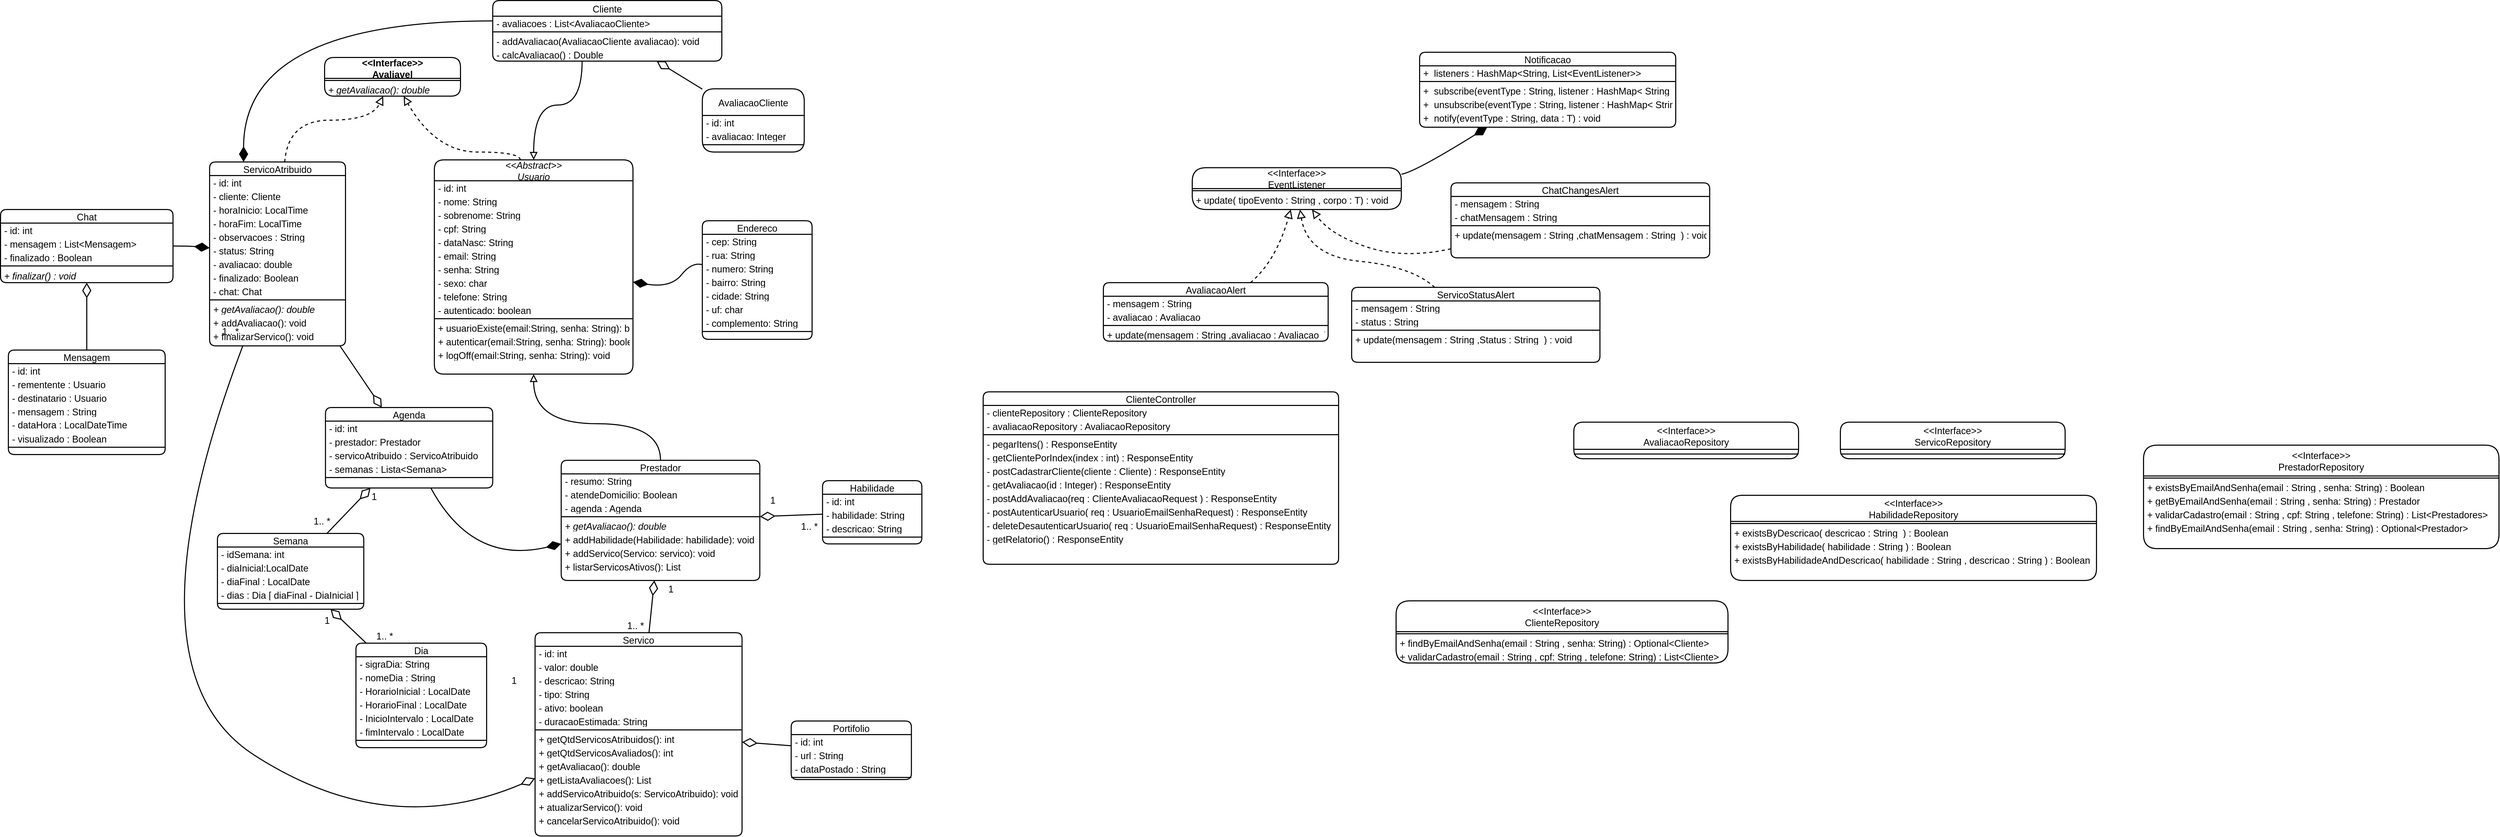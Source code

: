 <mxfile version="15.8.4" type="device" pages="5"><diagram id="JI1mDOvTWfh2lCzA_Sv2" name="Diagrama"><mxGraphModel dx="1723" dy="1269" grid="1" gridSize="10" guides="1" tooltips="1" connect="1" arrows="1" fold="1" page="0" pageScale="1" pageWidth="827" pageHeight="1169" math="0" shadow="0"><root><mxCell id="0"/><mxCell id="1" parent="0"/><mxCell id="ORUJClFgXBnA_HbMN2Dj-2" value="&lt;&lt;Abstract&gt;&gt;&#10;Usuario" style="swimlane;fontStyle=2;align=center;verticalAlign=middle;childLayout=stackLayout;horizontal=1;startSize=40;horizontalStack=0;resizeParent=1;resizeLast=0;collapsible=1;marginBottom=0;shadow=0;strokeWidth=2;rounded=1;fontSize=18;labelBackgroundColor=none;fontFamily=Helvetica;spacing=3;" parent="1" vertex="1"><mxGeometry x="230" y="-164" width="380" height="410" as="geometry"><mxRectangle x="230" y="140" width="160" height="26" as="alternateBounds"/></mxGeometry></mxCell><mxCell id="at3qiDSnlYmCYj1B6Uhe-5" value="- id: int" style="text;align=left;verticalAlign=middle;spacingLeft=4;spacingRight=4;overflow=hidden;rotatable=0;points=[[0,0.5],[1,0.5]];portConstraint=eastwest;rounded=1;strokeWidth=2;fontSize=18;labelBackgroundColor=none;fontFamily=Helvetica;spacing=3;fontStyle=0" parent="ORUJClFgXBnA_HbMN2Dj-2" vertex="1"><mxGeometry y="40" width="380" height="26" as="geometry"/></mxCell><mxCell id="ORUJClFgXBnA_HbMN2Dj-3" value="- nome: String" style="text;align=left;verticalAlign=middle;spacingLeft=4;spacingRight=4;overflow=hidden;rotatable=0;points=[[0,0.5],[1,0.5]];portConstraint=eastwest;rounded=1;strokeWidth=2;fontSize=18;labelBackgroundColor=none;fontFamily=Helvetica;spacing=3;fontStyle=0" parent="ORUJClFgXBnA_HbMN2Dj-2" vertex="1"><mxGeometry y="66" width="380" height="26" as="geometry"/></mxCell><mxCell id="ORUJClFgXBnA_HbMN2Dj-4" value="- sobrenome: String" style="text;align=left;verticalAlign=middle;spacingLeft=4;spacingRight=4;overflow=hidden;rotatable=0;points=[[0,0.5],[1,0.5]];portConstraint=eastwest;shadow=0;rounded=1;strokeWidth=2;fontSize=18;labelBackgroundColor=none;fontFamily=Helvetica;spacing=3;fontStyle=0" parent="ORUJClFgXBnA_HbMN2Dj-2" vertex="1"><mxGeometry y="92" width="380" height="26" as="geometry"/></mxCell><mxCell id="ORUJClFgXBnA_HbMN2Dj-5" value="- cpf: String" style="text;align=left;verticalAlign=middle;spacingLeft=4;spacingRight=4;overflow=hidden;rotatable=0;points=[[0,0.5],[1,0.5]];portConstraint=eastwest;shadow=0;rounded=1;strokeWidth=2;fontSize=18;labelBackgroundColor=none;fontFamily=Helvetica;spacing=3;fontStyle=0" parent="ORUJClFgXBnA_HbMN2Dj-2" vertex="1"><mxGeometry y="118" width="380" height="26" as="geometry"/></mxCell><mxCell id="ORUJClFgXBnA_HbMN2Dj-6" value="- dataNasc: String" style="text;align=left;verticalAlign=middle;spacingLeft=4;spacingRight=4;overflow=hidden;rotatable=0;points=[[0,0.5],[1,0.5]];portConstraint=eastwest;shadow=0;rounded=1;strokeWidth=2;fontSize=18;labelBackgroundColor=none;fontFamily=Helvetica;spacing=3;fontStyle=0" parent="ORUJClFgXBnA_HbMN2Dj-2" vertex="1"><mxGeometry y="144" width="380" height="26" as="geometry"/></mxCell><mxCell id="ORUJClFgXBnA_HbMN2Dj-7" value="- email: String" style="text;align=left;verticalAlign=middle;spacingLeft=4;spacingRight=4;overflow=hidden;rotatable=0;points=[[0,0.5],[1,0.5]];portConstraint=eastwest;shadow=0;rounded=1;strokeWidth=2;fontSize=18;labelBackgroundColor=none;fontFamily=Helvetica;spacing=3;fontStyle=0" parent="ORUJClFgXBnA_HbMN2Dj-2" vertex="1"><mxGeometry y="170" width="380" height="26" as="geometry"/></mxCell><mxCell id="ORUJClFgXBnA_HbMN2Dj-8" value="- senha: String" style="text;align=left;verticalAlign=middle;spacingLeft=4;spacingRight=4;overflow=hidden;rotatable=0;points=[[0,0.5],[1,0.5]];portConstraint=eastwest;shadow=0;rounded=1;strokeWidth=2;fontSize=18;labelBackgroundColor=none;fontFamily=Helvetica;spacing=3;fontStyle=0" parent="ORUJClFgXBnA_HbMN2Dj-2" vertex="1"><mxGeometry y="196" width="380" height="26" as="geometry"/></mxCell><mxCell id="ORUJClFgXBnA_HbMN2Dj-9" value="- sexo: char" style="text;align=left;verticalAlign=middle;spacingLeft=4;spacingRight=4;overflow=hidden;rotatable=0;points=[[0,0.5],[1,0.5]];portConstraint=eastwest;shadow=0;rounded=1;strokeWidth=2;fontSize=18;labelBackgroundColor=none;fontFamily=Helvetica;spacing=3;fontStyle=0" parent="ORUJClFgXBnA_HbMN2Dj-2" vertex="1"><mxGeometry y="222" width="380" height="26" as="geometry"/></mxCell><mxCell id="ORUJClFgXBnA_HbMN2Dj-10" value="- telefone: String" style="text;align=left;verticalAlign=middle;spacingLeft=4;spacingRight=4;overflow=hidden;rotatable=0;points=[[0,0.5],[1,0.5]];portConstraint=eastwest;shadow=0;rounded=1;strokeWidth=2;fontSize=18;labelBackgroundColor=none;fontFamily=Helvetica;spacing=3;fontStyle=0" parent="ORUJClFgXBnA_HbMN2Dj-2" vertex="1"><mxGeometry y="248" width="380" height="26" as="geometry"/></mxCell><mxCell id="ORUJClFgXBnA_HbMN2Dj-11" value="- autenticado: boolean" style="text;align=left;verticalAlign=middle;spacingLeft=4;spacingRight=4;overflow=hidden;rotatable=0;points=[[0,0.5],[1,0.5]];portConstraint=eastwest;shadow=0;rounded=1;strokeWidth=2;fontSize=18;labelBackgroundColor=none;fontFamily=Helvetica;spacing=3;fontStyle=0" parent="ORUJClFgXBnA_HbMN2Dj-2" vertex="1"><mxGeometry y="274" width="380" height="26" as="geometry"/></mxCell><mxCell id="ORUJClFgXBnA_HbMN2Dj-13" value="" style="line;strokeWidth=2;align=left;verticalAlign=middle;spacingTop=-1;spacingLeft=3;spacingRight=3;rotatable=0;labelPosition=right;points=[];portConstraint=eastwest;rounded=1;fontSize=18;labelBackgroundColor=none;fontFamily=Helvetica;spacing=3;fontStyle=0" parent="ORUJClFgXBnA_HbMN2Dj-2" vertex="1"><mxGeometry y="300" width="380" height="8" as="geometry"/></mxCell><mxCell id="ORUJClFgXBnA_HbMN2Dj-14" value="+ usuarioExiste(email:String, senha: String): boolean" style="text;align=left;verticalAlign=middle;spacingLeft=4;spacingRight=4;overflow=hidden;rotatable=0;points=[[0,0.5],[1,0.5]];portConstraint=eastwest;shadow=0;fontStyle=0;rounded=1;strokeWidth=2;fontSize=18;labelBackgroundColor=none;fontFamily=Helvetica;spacing=3;" parent="ORUJClFgXBnA_HbMN2Dj-2" vertex="1"><mxGeometry y="308" width="380" height="26" as="geometry"/></mxCell><mxCell id="ORUJClFgXBnA_HbMN2Dj-15" value="+ autenticar(email:String, senha: String): boolean" style="text;align=left;verticalAlign=middle;spacingLeft=4;spacingRight=4;overflow=hidden;rotatable=0;points=[[0,0.5],[1,0.5]];portConstraint=eastwest;shadow=0;fontStyle=0;rounded=1;strokeWidth=2;fontSize=18;labelBackgroundColor=none;fontFamily=Helvetica;spacing=3;" parent="ORUJClFgXBnA_HbMN2Dj-2" vertex="1"><mxGeometry y="334" width="380" height="26" as="geometry"/></mxCell><mxCell id="ORUJClFgXBnA_HbMN2Dj-16" value="+ logOff(email:String, senha: String): void" style="text;align=left;verticalAlign=middle;spacingLeft=4;spacingRight=4;overflow=hidden;rotatable=0;points=[[0,0.5],[1,0.5]];portConstraint=eastwest;shadow=0;fontStyle=0;rounded=1;strokeWidth=2;fontSize=18;labelBackgroundColor=none;fontFamily=Helvetica;spacing=3;" parent="ORUJClFgXBnA_HbMN2Dj-2" vertex="1"><mxGeometry y="360" width="380" height="26" as="geometry"/></mxCell><mxCell id="ORUJClFgXBnA_HbMN2Dj-17" value="Cliente" style="swimlane;fontStyle=0;align=center;verticalAlign=middle;childLayout=stackLayout;horizontal=1;startSize=30;horizontalStack=0;resizeParent=1;resizeLast=0;collapsible=1;marginBottom=0;shadow=0;strokeWidth=2;rounded=1;fontSize=18;labelBackgroundColor=none;fontFamily=Helvetica;spacing=3;" parent="1" vertex="1"><mxGeometry x="341.69" y="-469" width="438.31" height="116" as="geometry"><mxRectangle x="130" y="380" width="160" height="26" as="alternateBounds"/></mxGeometry></mxCell><mxCell id="nN81bKt1_jqWkZU6WGOr-13" value="- avaliacoes : List&lt;AvaliacaoCliente&gt;" style="text;align=left;verticalAlign=middle;spacingLeft=4;spacingRight=4;overflow=hidden;rotatable=0;points=[[0,0.5],[1,0.5]];portConstraint=eastwest;rounded=1;strokeWidth=2;fontSize=18;labelBackgroundColor=none;fontFamily=Helvetica;spacing=3;fontStyle=0" parent="ORUJClFgXBnA_HbMN2Dj-17" vertex="1"><mxGeometry y="30" width="438.31" height="26" as="geometry"/></mxCell><mxCell id="ORUJClFgXBnA_HbMN2Dj-18" value="" style="line;strokeWidth=2;align=left;verticalAlign=middle;spacingTop=-1;spacingLeft=3;spacingRight=3;rotatable=0;labelPosition=right;points=[];portConstraint=eastwest;rounded=1;fontSize=18;labelBackgroundColor=none;fontFamily=Helvetica;spacing=3;fontStyle=0" parent="ORUJClFgXBnA_HbMN2Dj-17" vertex="1"><mxGeometry y="56" width="438.31" height="8" as="geometry"/></mxCell><mxCell id="nN81bKt1_jqWkZU6WGOr-21" value="- addAvaliacao(AvaliacaoCliente avaliacao): void" style="text;align=left;verticalAlign=middle;spacingLeft=4;spacingRight=4;overflow=hidden;rotatable=0;points=[[0,0.5],[1,0.5]];portConstraint=eastwest;shadow=0;rounded=1;strokeWidth=2;fontSize=18;labelBackgroundColor=none;fontFamily=Helvetica;spacing=3;fontStyle=0" parent="ORUJClFgXBnA_HbMN2Dj-17" vertex="1"><mxGeometry y="64" width="438.31" height="26" as="geometry"/></mxCell><mxCell id="nN81bKt1_jqWkZU6WGOr-22" value="- calcAvaliacao() : Double" style="text;align=left;verticalAlign=middle;spacingLeft=4;spacingRight=4;overflow=hidden;rotatable=0;points=[[0,0.5],[1,0.5]];portConstraint=eastwest;shadow=0;rounded=1;strokeWidth=2;fontSize=18;labelBackgroundColor=none;fontFamily=Helvetica;spacing=3;fontStyle=0" parent="ORUJClFgXBnA_HbMN2Dj-17" vertex="1"><mxGeometry y="90" width="438.31" height="26" as="geometry"/></mxCell><mxCell id="ORUJClFgXBnA_HbMN2Dj-21" value="" style="endArrow=block;endSize=10;endFill=0;shadow=0;strokeWidth=2;edgeStyle=elbowEdgeStyle;elbow=vertical;curved=1;startArrow=none;entryX=0.5;entryY=0;entryDx=0;entryDy=0;fontSize=18;labelBackgroundColor=none;fontFamily=Helvetica;verticalAlign=middle;spacing=3;fontStyle=0" parent="1" source="ORUJClFgXBnA_HbMN2Dj-17" target="ORUJClFgXBnA_HbMN2Dj-2" edge="1"><mxGeometry width="160" relative="1" as="geometry"><mxPoint x="527.69" y="-369" as="sourcePoint"/><mxPoint x="742.69" y="-129" as="targetPoint"/><Array as="points"><mxPoint x="512.69" y="-269"/><mxPoint x="782.69" y="-409"/><mxPoint x="772.69" y="-429"/></Array></mxGeometry></mxCell><mxCell id="ORUJClFgXBnA_HbMN2Dj-22" value="Prestador" style="swimlane;fontStyle=0;align=center;verticalAlign=middle;childLayout=stackLayout;horizontal=1;startSize=26;horizontalStack=0;resizeParent=1;resizeLast=0;collapsible=1;marginBottom=0;shadow=0;strokeWidth=2;rounded=1;fontSize=18;labelBackgroundColor=none;fontFamily=Helvetica;spacing=3;" parent="1" vertex="1"><mxGeometry x="472.69" y="411" width="380" height="230" as="geometry"><mxRectangle x="340" y="380" width="170" height="26" as="alternateBounds"/></mxGeometry></mxCell><mxCell id="ORUJClFgXBnA_HbMN2Dj-23" value="- resumo: String" style="text;align=left;verticalAlign=middle;spacingLeft=4;spacingRight=4;overflow=hidden;rotatable=0;points=[[0,0.5],[1,0.5]];portConstraint=eastwest;rounded=1;strokeWidth=2;fontSize=18;labelBackgroundColor=none;fontFamily=Helvetica;spacing=3;fontStyle=0" parent="ORUJClFgXBnA_HbMN2Dj-22" vertex="1"><mxGeometry y="26" width="380" height="26" as="geometry"/></mxCell><mxCell id="at3qiDSnlYmCYj1B6Uhe-1" value="- atendeDomicilio: Boolean" style="text;align=left;verticalAlign=middle;spacingLeft=4;spacingRight=4;overflow=hidden;rotatable=0;points=[[0,0.5],[1,0.5]];portConstraint=eastwest;rounded=1;strokeWidth=2;fontSize=18;labelBackgroundColor=none;fontFamily=Helvetica;spacing=3;fontStyle=0" parent="ORUJClFgXBnA_HbMN2Dj-22" vertex="1"><mxGeometry y="52" width="380" height="26" as="geometry"/></mxCell><mxCell id="0XeogED8hABGBpnHPBlm-38" value="- agenda : Agenda " style="text;align=left;verticalAlign=middle;spacingLeft=4;spacingRight=4;overflow=hidden;rotatable=0;points=[[0,0.5],[1,0.5]];portConstraint=eastwest;rounded=1;strokeWidth=2;fontSize=18;labelBackgroundColor=none;fontFamily=Helvetica;spacing=3;fontStyle=0" parent="ORUJClFgXBnA_HbMN2Dj-22" vertex="1"><mxGeometry y="78" width="380" height="26" as="geometry"/></mxCell><mxCell id="ORUJClFgXBnA_HbMN2Dj-24" value="" style="line;strokeWidth=2;align=left;verticalAlign=middle;spacingTop=-1;spacingLeft=3;spacingRight=3;rotatable=0;labelPosition=right;points=[];portConstraint=eastwest;rounded=1;fontSize=18;labelBackgroundColor=none;fontFamily=Helvetica;spacing=3;fontStyle=0" parent="ORUJClFgXBnA_HbMN2Dj-22" vertex="1"><mxGeometry y="104" width="380" height="8" as="geometry"/></mxCell><mxCell id="ORUJClFgXBnA_HbMN2Dj-25" value="+ getAvaliacao(): double" style="text;strokeColor=none;fillColor=none;align=left;verticalAlign=middle;spacingLeft=4;spacingRight=4;overflow=hidden;rotatable=0;points=[[0,0.5],[1,0.5]];portConstraint=eastwest;fontStyle=2;rounded=1;strokeWidth=2;fontSize=18;labelBackgroundColor=none;fontFamily=Helvetica;spacing=3;" parent="ORUJClFgXBnA_HbMN2Dj-22" vertex="1"><mxGeometry y="112" width="380" height="26" as="geometry"/></mxCell><mxCell id="ORUJClFgXBnA_HbMN2Dj-26" value="+ addHabilidade(Habilidade: habilidade): void" style="text;align=left;verticalAlign=middle;spacingLeft=4;spacingRight=4;overflow=hidden;rotatable=0;points=[[0,0.5],[1,0.5]];portConstraint=eastwest;rounded=1;strokeWidth=2;fontSize=18;labelBackgroundColor=none;fontFamily=Helvetica;spacing=3;fontStyle=0" parent="ORUJClFgXBnA_HbMN2Dj-22" vertex="1"><mxGeometry y="138" width="380" height="26" as="geometry"/></mxCell><mxCell id="ORUJClFgXBnA_HbMN2Dj-27" value="+ addServico(Servico: servico): void" style="text;align=left;verticalAlign=middle;spacingLeft=4;spacingRight=4;overflow=hidden;rotatable=0;points=[[0,0.5],[1,0.5]];portConstraint=eastwest;rounded=1;strokeWidth=2;fontSize=18;labelBackgroundColor=none;fontFamily=Helvetica;spacing=3;fontStyle=0" parent="ORUJClFgXBnA_HbMN2Dj-22" vertex="1"><mxGeometry y="164" width="380" height="26" as="geometry"/></mxCell><mxCell id="ORUJClFgXBnA_HbMN2Dj-28" value="+ listarServicosAtivos(): List" style="text;align=left;verticalAlign=middle;spacingLeft=4;spacingRight=4;overflow=hidden;rotatable=0;points=[[0,0.5],[1,0.5]];portConstraint=eastwest;fontStyle=0;rounded=1;strokeWidth=2;fontSize=18;labelBackgroundColor=none;fontFamily=Helvetica;spacing=3;" parent="ORUJClFgXBnA_HbMN2Dj-22" vertex="1"><mxGeometry y="190" width="380" height="26" as="geometry"/></mxCell><mxCell id="ORUJClFgXBnA_HbMN2Dj-29" value="" style="endArrow=block;endSize=10;endFill=0;shadow=0;strokeWidth=2;edgeStyle=elbowEdgeStyle;elbow=vertical;entryX=0.5;entryY=1;entryDx=0;entryDy=0;curved=1;fontSize=18;labelBackgroundColor=none;fontFamily=Helvetica;verticalAlign=middle;spacing=3;fontStyle=0" parent="1" source="ORUJClFgXBnA_HbMN2Dj-22" target="ORUJClFgXBnA_HbMN2Dj-2" edge="1"><mxGeometry width="160" relative="1" as="geometry"><mxPoint x="332.69" y="434" as="sourcePoint"/><mxPoint x="432.69" y="332" as="targetPoint"/><Array as="points"><mxPoint x="402.69" y="341"/><mxPoint x="522.69" y="381"/><mxPoint x="592.69" y="361"/></Array></mxGeometry></mxCell><mxCell id="ORUJClFgXBnA_HbMN2Dj-30" value="Endereco" style="swimlane;fontStyle=0;align=center;verticalAlign=middle;childLayout=stackLayout;horizontal=1;startSize=26;horizontalStack=0;resizeParent=1;resizeLast=0;collapsible=1;marginBottom=0;shadow=0;strokeWidth=2;rounded=1;fontSize=18;labelBackgroundColor=none;fontFamily=Helvetica;spacing=3;" parent="1" vertex="1"><mxGeometry x="742.69" y="-47.5" width="210" height="227" as="geometry"><mxRectangle x="550" y="140" width="160" height="26" as="alternateBounds"/></mxGeometry></mxCell><mxCell id="ORUJClFgXBnA_HbMN2Dj-31" value="- cep: String" style="text;align=left;verticalAlign=middle;spacingLeft=4;spacingRight=4;overflow=hidden;rotatable=0;points=[[0,0.5],[1,0.5]];portConstraint=eastwest;rounded=1;strokeWidth=2;fontSize=18;labelBackgroundColor=none;fontFamily=Helvetica;spacing=3;fontStyle=0" parent="ORUJClFgXBnA_HbMN2Dj-30" vertex="1"><mxGeometry y="26" width="210" height="26" as="geometry"/></mxCell><mxCell id="ORUJClFgXBnA_HbMN2Dj-32" value="- rua: String" style="text;align=left;verticalAlign=middle;spacingLeft=4;spacingRight=4;overflow=hidden;rotatable=0;points=[[0,0.5],[1,0.5]];portConstraint=eastwest;shadow=0;rounded=1;strokeWidth=2;fontSize=18;labelBackgroundColor=none;fontFamily=Helvetica;spacing=3;fontStyle=0" parent="ORUJClFgXBnA_HbMN2Dj-30" vertex="1"><mxGeometry y="52" width="210" height="26" as="geometry"/></mxCell><mxCell id="ORUJClFgXBnA_HbMN2Dj-33" value="- numero: String" style="text;align=left;verticalAlign=middle;spacingLeft=4;spacingRight=4;overflow=hidden;rotatable=0;points=[[0,0.5],[1,0.5]];portConstraint=eastwest;shadow=0;rounded=1;strokeWidth=2;fontSize=18;labelBackgroundColor=none;fontFamily=Helvetica;spacing=3;fontStyle=0" parent="ORUJClFgXBnA_HbMN2Dj-30" vertex="1"><mxGeometry y="78" width="210" height="26" as="geometry"/></mxCell><mxCell id="ORUJClFgXBnA_HbMN2Dj-34" value="- bairro: String" style="text;align=left;verticalAlign=middle;spacingLeft=4;spacingRight=4;overflow=hidden;rotatable=0;points=[[0,0.5],[1,0.5]];portConstraint=eastwest;shadow=0;rounded=1;strokeWidth=2;fontSize=18;labelBackgroundColor=none;fontFamily=Helvetica;spacing=3;fontStyle=0" parent="ORUJClFgXBnA_HbMN2Dj-30" vertex="1"><mxGeometry y="104" width="210" height="26" as="geometry"/></mxCell><mxCell id="ORUJClFgXBnA_HbMN2Dj-35" value="- cidade: String" style="text;align=left;verticalAlign=middle;spacingLeft=4;spacingRight=4;overflow=hidden;rotatable=0;points=[[0,0.5],[1,0.5]];portConstraint=eastwest;shadow=0;rounded=1;strokeWidth=2;fontSize=18;labelBackgroundColor=none;fontFamily=Helvetica;spacing=3;fontStyle=0" parent="ORUJClFgXBnA_HbMN2Dj-30" vertex="1"><mxGeometry y="130" width="210" height="26" as="geometry"/></mxCell><mxCell id="ORUJClFgXBnA_HbMN2Dj-36" value="- uf: char" style="text;align=left;verticalAlign=middle;spacingLeft=4;spacingRight=4;overflow=hidden;rotatable=0;points=[[0,0.5],[1,0.5]];portConstraint=eastwest;shadow=0;rounded=1;strokeWidth=2;fontSize=18;labelBackgroundColor=none;fontFamily=Helvetica;spacing=3;fontStyle=0" parent="ORUJClFgXBnA_HbMN2Dj-30" vertex="1"><mxGeometry y="156" width="210" height="26" as="geometry"/></mxCell><mxCell id="ORUJClFgXBnA_HbMN2Dj-37" value="- complemento: String" style="text;align=left;verticalAlign=middle;spacingLeft=4;spacingRight=4;overflow=hidden;rotatable=0;points=[[0,0.5],[1,0.5]];portConstraint=eastwest;shadow=0;rounded=1;strokeWidth=2;fontSize=18;labelBackgroundColor=none;fontFamily=Helvetica;spacing=3;fontStyle=0" parent="ORUJClFgXBnA_HbMN2Dj-30" vertex="1"><mxGeometry y="182" width="210" height="26" as="geometry"/></mxCell><mxCell id="ORUJClFgXBnA_HbMN2Dj-38" value="" style="line;strokeWidth=2;align=left;verticalAlign=middle;spacingTop=-1;spacingLeft=3;spacingRight=3;rotatable=0;labelPosition=right;points=[];portConstraint=eastwest;rounded=1;fontSize=18;labelBackgroundColor=none;fontFamily=Helvetica;spacing=3;fontStyle=0" parent="ORUJClFgXBnA_HbMN2Dj-30" vertex="1"><mxGeometry y="208" width="210" height="8" as="geometry"/></mxCell><mxCell id="ORUJClFgXBnA_HbMN2Dj-39" value="Habilidade" style="swimlane;fontStyle=0;align=center;verticalAlign=middle;childLayout=stackLayout;horizontal=1;startSize=26;horizontalStack=0;resizeParent=1;resizeLast=0;collapsible=1;marginBottom=0;shadow=0;strokeWidth=2;rounded=1;fontSize=18;labelBackgroundColor=none;fontFamily=Helvetica;spacing=3;" parent="1" vertex="1"><mxGeometry x="972.69" y="450" width="190" height="121" as="geometry"><mxRectangle x="340" y="380" width="170" height="26" as="alternateBounds"/></mxGeometry></mxCell><mxCell id="at3qiDSnlYmCYj1B6Uhe-10" value="- id: int" style="text;align=left;verticalAlign=middle;spacingLeft=4;spacingRight=4;overflow=hidden;rotatable=0;points=[[0,0.5],[1,0.5]];portConstraint=eastwest;rounded=1;strokeWidth=2;fontSize=18;labelBackgroundColor=none;fontFamily=Helvetica;spacing=3;fontStyle=0" parent="ORUJClFgXBnA_HbMN2Dj-39" vertex="1"><mxGeometry y="26" width="190" height="26" as="geometry"/></mxCell><mxCell id="ORUJClFgXBnA_HbMN2Dj-40" value="- habilidade: String" style="text;align=left;verticalAlign=middle;spacingLeft=4;spacingRight=4;overflow=hidden;rotatable=0;points=[[0,0.5],[1,0.5]];portConstraint=eastwest;rounded=1;strokeWidth=2;fontSize=18;labelBackgroundColor=none;fontFamily=Helvetica;spacing=3;fontStyle=0" parent="ORUJClFgXBnA_HbMN2Dj-39" vertex="1"><mxGeometry y="52" width="190" height="26" as="geometry"/></mxCell><mxCell id="ORUJClFgXBnA_HbMN2Dj-41" value="- descricao: String" style="text;align=left;verticalAlign=middle;spacingLeft=4;spacingRight=4;overflow=hidden;rotatable=0;points=[[0,0.5],[1,0.5]];portConstraint=eastwest;rounded=1;strokeWidth=2;fontSize=18;labelBackgroundColor=none;fontFamily=Helvetica;spacing=3;fontStyle=0" parent="ORUJClFgXBnA_HbMN2Dj-39" vertex="1"><mxGeometry y="78" width="190" height="26" as="geometry"/></mxCell><mxCell id="ORUJClFgXBnA_HbMN2Dj-42" value="" style="line;strokeWidth=2;align=left;verticalAlign=middle;spacingTop=-1;spacingLeft=3;spacingRight=3;rotatable=0;labelPosition=right;points=[];portConstraint=eastwest;rounded=1;fontSize=18;labelBackgroundColor=none;fontFamily=Helvetica;spacing=3;fontStyle=0" parent="ORUJClFgXBnA_HbMN2Dj-39" vertex="1"><mxGeometry y="104" width="190" height="8" as="geometry"/></mxCell><mxCell id="ORUJClFgXBnA_HbMN2Dj-43" value="" style="endArrow=diamondThin;endFill=0;endSize=24;curved=1;strokeWidth=2;fontSize=18;labelBackgroundColor=none;fontFamily=Helvetica;verticalAlign=middle;spacing=3;fontStyle=0" parent="1" source="ORUJClFgXBnA_HbMN2Dj-39" target="ORUJClFgXBnA_HbMN2Dj-22" edge="1"><mxGeometry width="160" relative="1" as="geometry"><mxPoint x="462.69" y="421" as="sourcePoint"/><mxPoint x="622.69" y="421" as="targetPoint"/></mxGeometry></mxCell><mxCell id="ORUJClFgXBnA_HbMN2Dj-44" value="" style="endArrow=diamondThin;endFill=1;endSize=24;curved=1;strokeWidth=2;fontSize=18;labelBackgroundColor=none;fontFamily=Helvetica;verticalAlign=middle;spacing=3;fontStyle=0" parent="1" source="ORUJClFgXBnA_HbMN2Dj-30" target="ORUJClFgXBnA_HbMN2Dj-2" edge="1"><mxGeometry width="160" relative="1" as="geometry"><mxPoint x="632.69" y="161" as="sourcePoint"/><mxPoint x="662.69" y="121" as="targetPoint"/><Array as="points"><mxPoint x="722.69" y="31"/><mxPoint x="682.69" y="81"/></Array></mxGeometry></mxCell><mxCell id="ORUJClFgXBnA_HbMN2Dj-45" value="Servico" style="swimlane;fontStyle=0;align=center;verticalAlign=middle;childLayout=stackLayout;horizontal=1;startSize=26;horizontalStack=0;resizeParent=1;resizeLast=0;collapsible=1;marginBottom=0;shadow=0;strokeWidth=2;rounded=1;fontSize=18;labelBackgroundColor=none;fontFamily=Helvetica;spacing=3;" parent="1" vertex="1"><mxGeometry x="422.69" y="741" width="396" height="389" as="geometry"><mxRectangle x="340" y="380" width="170" height="26" as="alternateBounds"/></mxGeometry></mxCell><mxCell id="at3qiDSnlYmCYj1B6Uhe-9" value="- id: int" style="text;align=left;verticalAlign=middle;spacingLeft=4;spacingRight=4;overflow=hidden;rotatable=0;points=[[0,0.5],[1,0.5]];portConstraint=eastwest;rounded=1;strokeWidth=2;fontSize=18;labelBackgroundColor=none;fontFamily=Helvetica;spacing=3;fontStyle=0" parent="ORUJClFgXBnA_HbMN2Dj-45" vertex="1"><mxGeometry y="26" width="396" height="26" as="geometry"/></mxCell><mxCell id="ORUJClFgXBnA_HbMN2Dj-46" value="- valor: double" style="text;align=left;verticalAlign=middle;spacingLeft=4;spacingRight=4;overflow=hidden;rotatable=0;points=[[0,0.5],[1,0.5]];portConstraint=eastwest;rounded=1;strokeWidth=2;fontSize=18;labelBackgroundColor=none;fontFamily=Helvetica;spacing=3;fontStyle=0" parent="ORUJClFgXBnA_HbMN2Dj-45" vertex="1"><mxGeometry y="52" width="396" height="26" as="geometry"/></mxCell><mxCell id="ORUJClFgXBnA_HbMN2Dj-47" value="- descricao: String" style="text;align=left;verticalAlign=middle;spacingLeft=4;spacingRight=4;overflow=hidden;rotatable=0;points=[[0,0.5],[1,0.5]];portConstraint=eastwest;rounded=1;strokeWidth=2;fontSize=18;labelBackgroundColor=none;fontFamily=Helvetica;spacing=3;fontStyle=0" parent="ORUJClFgXBnA_HbMN2Dj-45" vertex="1"><mxGeometry y="78" width="396" height="26" as="geometry"/></mxCell><mxCell id="ORUJClFgXBnA_HbMN2Dj-48" value="- tipo: String" style="text;align=left;verticalAlign=middle;spacingLeft=4;spacingRight=4;overflow=hidden;rotatable=0;points=[[0,0.5],[1,0.5]];portConstraint=eastwest;rounded=1;strokeWidth=2;fontSize=18;labelBackgroundColor=none;fontFamily=Helvetica;spacing=3;fontStyle=0" parent="ORUJClFgXBnA_HbMN2Dj-45" vertex="1"><mxGeometry y="104" width="396" height="26" as="geometry"/></mxCell><mxCell id="ORUJClFgXBnA_HbMN2Dj-49" value="- ativo: boolean" style="text;align=left;verticalAlign=middle;spacingLeft=4;spacingRight=4;overflow=hidden;rotatable=0;points=[[0,0.5],[1,0.5]];portConstraint=eastwest;rounded=1;strokeWidth=2;fontSize=18;labelBackgroundColor=none;fontFamily=Helvetica;spacing=3;fontStyle=0" parent="ORUJClFgXBnA_HbMN2Dj-45" vertex="1"><mxGeometry y="130" width="396" height="26" as="geometry"/></mxCell><mxCell id="at3qiDSnlYmCYj1B6Uhe-83" value="- duracaoEstimada: String" style="text;align=left;verticalAlign=middle;spacingLeft=4;spacingRight=4;overflow=hidden;rotatable=0;points=[[0,0.5],[1,0.5]];portConstraint=eastwest;rounded=1;strokeWidth=2;fontSize=18;labelBackgroundColor=none;fontFamily=Helvetica;spacing=3;fontStyle=0" parent="ORUJClFgXBnA_HbMN2Dj-45" vertex="1"><mxGeometry y="156" width="396" height="26" as="geometry"/></mxCell><mxCell id="ORUJClFgXBnA_HbMN2Dj-50" value="" style="line;strokeWidth=2;align=left;verticalAlign=middle;spacingTop=-1;spacingLeft=3;spacingRight=3;rotatable=0;labelPosition=right;points=[];portConstraint=eastwest;rounded=1;fontSize=18;labelBackgroundColor=none;fontFamily=Helvetica;spacing=3;fontStyle=0" parent="ORUJClFgXBnA_HbMN2Dj-45" vertex="1"><mxGeometry y="182" width="396" height="8" as="geometry"/></mxCell><mxCell id="ORUJClFgXBnA_HbMN2Dj-51" value="+ getQtdServicosAtribuidos(): int" style="text;align=left;verticalAlign=middle;spacingLeft=4;spacingRight=4;overflow=hidden;rotatable=0;points=[[0,0.5],[1,0.5]];portConstraint=eastwest;fontStyle=0;rounded=1;strokeWidth=2;fontSize=18;labelBackgroundColor=none;fontFamily=Helvetica;spacing=3;" parent="ORUJClFgXBnA_HbMN2Dj-45" vertex="1"><mxGeometry y="190" width="396" height="26" as="geometry"/></mxCell><mxCell id="ORUJClFgXBnA_HbMN2Dj-52" value="+ getQtdServicosAvaliados(): int" style="text;align=left;verticalAlign=middle;spacingLeft=4;spacingRight=4;overflow=hidden;rotatable=0;points=[[0,0.5],[1,0.5]];portConstraint=eastwest;fontStyle=0;rounded=1;strokeWidth=2;fontSize=18;labelBackgroundColor=none;fontFamily=Helvetica;spacing=3;" parent="ORUJClFgXBnA_HbMN2Dj-45" vertex="1"><mxGeometry y="216" width="396" height="26" as="geometry"/></mxCell><mxCell id="ORUJClFgXBnA_HbMN2Dj-53" value="+ getAvaliacao(): double" style="text;strokeColor=none;fillColor=none;align=left;verticalAlign=middle;spacingLeft=4;spacingRight=4;overflow=hidden;rotatable=0;points=[[0,0.5],[1,0.5]];portConstraint=eastwest;fontStyle=0;rounded=1;strokeWidth=2;fontSize=18;labelBackgroundColor=none;fontFamily=Helvetica;spacing=3;" parent="ORUJClFgXBnA_HbMN2Dj-45" vertex="1"><mxGeometry y="242" width="396" height="26" as="geometry"/></mxCell><mxCell id="ORUJClFgXBnA_HbMN2Dj-54" value="+ getListaAvaliacoes(): List" style="text;strokeColor=none;fillColor=none;align=left;verticalAlign=middle;spacingLeft=4;spacingRight=4;overflow=hidden;rotatable=0;points=[[0,0.5],[1,0.5]];portConstraint=eastwest;fontStyle=0;rounded=1;strokeWidth=2;fontSize=18;labelBackgroundColor=none;fontFamily=Helvetica;spacing=3;" parent="ORUJClFgXBnA_HbMN2Dj-45" vertex="1"><mxGeometry y="268" width="396" height="26" as="geometry"/></mxCell><mxCell id="ORUJClFgXBnA_HbMN2Dj-55" value="+ addServicoAtribuido(s: ServicoAtribuido): void" style="text;align=left;verticalAlign=middle;spacingLeft=4;spacingRight=4;overflow=hidden;rotatable=0;points=[[0,0.5],[1,0.5]];portConstraint=eastwest;fontStyle=0;rounded=1;strokeWidth=2;fontSize=18;labelBackgroundColor=none;fontFamily=Helvetica;spacing=3;" parent="ORUJClFgXBnA_HbMN2Dj-45" vertex="1"><mxGeometry y="294" width="396" height="26" as="geometry"/></mxCell><mxCell id="ORUJClFgXBnA_HbMN2Dj-56" value="+ atualizarServico(): void" style="text;align=left;verticalAlign=middle;spacingLeft=4;spacingRight=4;overflow=hidden;rotatable=0;points=[[0,0.5],[1,0.5]];portConstraint=eastwest;fontStyle=0;rounded=1;strokeWidth=2;fontSize=18;labelBackgroundColor=none;fontFamily=Helvetica;spacing=3;" parent="ORUJClFgXBnA_HbMN2Dj-45" vertex="1"><mxGeometry y="320" width="396" height="26" as="geometry"/></mxCell><mxCell id="ORUJClFgXBnA_HbMN2Dj-57" value="+ cancelarServicoAtribuido(): void" style="text;align=left;verticalAlign=middle;spacingLeft=4;spacingRight=4;overflow=hidden;rotatable=0;points=[[0,0.5],[1,0.5]];portConstraint=eastwest;fontStyle=0;rounded=1;strokeWidth=2;fontSize=18;labelBackgroundColor=none;fontFamily=Helvetica;spacing=3;" parent="ORUJClFgXBnA_HbMN2Dj-45" vertex="1"><mxGeometry y="346" width="396" height="26" as="geometry"/></mxCell><mxCell id="ORUJClFgXBnA_HbMN2Dj-58" value="" style="endArrow=diamondThin;endFill=0;endSize=24;curved=1;strokeWidth=2;fontSize=18;labelBackgroundColor=none;fontFamily=Helvetica;verticalAlign=middle;spacing=3;fontStyle=0" parent="1" source="ORUJClFgXBnA_HbMN2Dj-45" target="ORUJClFgXBnA_HbMN2Dj-22" edge="1"><mxGeometry width="160" relative="1" as="geometry"><mxPoint x="522.69" y="551" as="sourcePoint"/><mxPoint x="542.69" y="517" as="targetPoint"/><Array as="points"/></mxGeometry></mxCell><mxCell id="ORUJClFgXBnA_HbMN2Dj-59" value="1.. *" style="text;align=center;verticalAlign=middle;resizable=0;points=[];autosize=1;strokeColor=none;fillColor=none;rounded=1;strokeWidth=2;fontSize=18;labelBackgroundColor=none;fontFamily=Helvetica;spacing=3;fontStyle=0" parent="1" vertex="1"><mxGeometry x="590" y="711" width="50" height="30" as="geometry"/></mxCell><mxCell id="ORUJClFgXBnA_HbMN2Dj-60" value="1" style="text;align=center;verticalAlign=middle;resizable=0;points=[];autosize=1;strokeColor=none;fillColor=none;rounded=1;strokeWidth=2;fontSize=18;labelBackgroundColor=none;fontFamily=Helvetica;spacing=3;fontStyle=0" parent="1" vertex="1"><mxGeometry x="667.69" y="641" width="30" height="30" as="geometry"/></mxCell><mxCell id="ORUJClFgXBnA_HbMN2Dj-61" value="1.. *" style="text;align=center;verticalAlign=middle;resizable=0;points=[];autosize=1;strokeColor=none;fillColor=none;rounded=1;strokeWidth=2;fontSize=18;labelBackgroundColor=none;fontFamily=Helvetica;spacing=3;fontStyle=0" parent="1" vertex="1"><mxGeometry x="922.69" y="521" width="50" height="30" as="geometry"/></mxCell><mxCell id="ORUJClFgXBnA_HbMN2Dj-62" value="1" style="text;align=center;verticalAlign=middle;resizable=0;points=[];autosize=1;strokeColor=none;fillColor=none;rounded=1;strokeWidth=2;fontSize=18;labelBackgroundColor=none;fontFamily=Helvetica;spacing=3;fontStyle=0" parent="1" vertex="1"><mxGeometry x="862.69" y="471" width="30" height="30" as="geometry"/></mxCell><mxCell id="ORUJClFgXBnA_HbMN2Dj-63" value="ServicoAtribuido" style="swimlane;fontStyle=0;align=center;verticalAlign=middle;childLayout=stackLayout;horizontal=1;startSize=26;horizontalStack=0;resizeParent=1;resizeLast=0;collapsible=1;marginBottom=0;shadow=0;strokeWidth=2;rounded=1;fontSize=18;labelBackgroundColor=none;fontFamily=Helvetica;spacing=3;" parent="1" vertex="1"><mxGeometry x="-200" y="-160" width="260" height="352" as="geometry"><mxRectangle x="340" y="380" width="170" height="26" as="alternateBounds"/></mxGeometry></mxCell><mxCell id="at3qiDSnlYmCYj1B6Uhe-6" value="- id: int" style="text;align=left;verticalAlign=middle;spacingLeft=4;spacingRight=4;overflow=hidden;rotatable=0;points=[[0,0.5],[1,0.5]];portConstraint=eastwest;rounded=1;strokeWidth=2;fontSize=18;labelBackgroundColor=none;fontFamily=Helvetica;spacing=3;fontStyle=0" parent="ORUJClFgXBnA_HbMN2Dj-63" vertex="1"><mxGeometry y="26" width="260" height="26" as="geometry"/></mxCell><mxCell id="ORUJClFgXBnA_HbMN2Dj-64" value="- cliente: Cliente" style="text;align=left;verticalAlign=middle;spacingLeft=4;spacingRight=4;overflow=hidden;rotatable=0;points=[[0,0.5],[1,0.5]];portConstraint=eastwest;rounded=1;strokeWidth=2;fontSize=18;labelBackgroundColor=none;fontFamily=Helvetica;spacing=3;fontStyle=0" parent="ORUJClFgXBnA_HbMN2Dj-63" vertex="1"><mxGeometry y="52" width="260" height="26" as="geometry"/></mxCell><mxCell id="ORUJClFgXBnA_HbMN2Dj-65" value="- horaInicio: LocalTime   " style="text;align=left;verticalAlign=middle;spacingLeft=4;spacingRight=4;overflow=hidden;rotatable=0;points=[[0,0.5],[1,0.5]];portConstraint=eastwest;rounded=1;strokeWidth=2;fontSize=18;labelBackgroundColor=none;fontFamily=Helvetica;spacing=3;fontStyle=0" parent="ORUJClFgXBnA_HbMN2Dj-63" vertex="1"><mxGeometry y="78" width="260" height="26" as="geometry"/></mxCell><mxCell id="ORUJClFgXBnA_HbMN2Dj-66" value="- horaFim: LocalTime" style="text;align=left;verticalAlign=middle;spacingLeft=4;spacingRight=4;overflow=hidden;rotatable=0;points=[[0,0.5],[1,0.5]];portConstraint=eastwest;rounded=1;strokeWidth=2;fontSize=18;labelBackgroundColor=none;fontFamily=Helvetica;spacing=3;fontStyle=0" parent="ORUJClFgXBnA_HbMN2Dj-63" vertex="1"><mxGeometry y="104" width="260" height="26" as="geometry"/></mxCell><mxCell id="at3qiDSnlYmCYj1B6Uhe-11" value="- observacoes : String" style="text;align=left;verticalAlign=middle;spacingLeft=4;spacingRight=4;overflow=hidden;rotatable=0;points=[[0,0.5],[1,0.5]];portConstraint=eastwest;rounded=1;strokeWidth=2;fontSize=18;labelBackgroundColor=none;fontFamily=Helvetica;spacing=3;fontStyle=0" parent="ORUJClFgXBnA_HbMN2Dj-63" vertex="1"><mxGeometry y="130" width="260" height="26" as="geometry"/></mxCell><mxCell id="ORUJClFgXBnA_HbMN2Dj-67" value="- status: String" style="text;align=left;verticalAlign=middle;spacingLeft=4;spacingRight=4;overflow=hidden;rotatable=0;points=[[0,0.5],[1,0.5]];portConstraint=eastwest;rounded=1;strokeWidth=2;fontSize=18;labelBackgroundColor=none;fontFamily=Helvetica;spacing=3;fontStyle=0" parent="ORUJClFgXBnA_HbMN2Dj-63" vertex="1"><mxGeometry y="156" width="260" height="26" as="geometry"/></mxCell><mxCell id="ORUJClFgXBnA_HbMN2Dj-68" value="- avaliacao: double" style="text;align=left;verticalAlign=middle;spacingLeft=4;spacingRight=4;overflow=hidden;rotatable=0;points=[[0,0.5],[1,0.5]];portConstraint=eastwest;rounded=1;strokeWidth=2;fontSize=18;labelBackgroundColor=none;fontFamily=Helvetica;spacing=3;fontStyle=0" parent="ORUJClFgXBnA_HbMN2Dj-63" vertex="1"><mxGeometry y="182" width="260" height="26" as="geometry"/></mxCell><mxCell id="8XUhAeb-Ptssl6GFrAcI-7" value="- finalizado: Boolean" style="text;align=left;verticalAlign=middle;spacingLeft=4;spacingRight=4;overflow=hidden;rotatable=0;points=[[0,0.5],[1,0.5]];portConstraint=eastwest;rounded=1;strokeWidth=2;fontSize=18;labelBackgroundColor=none;fontFamily=Helvetica;spacing=3;fontStyle=0" parent="ORUJClFgXBnA_HbMN2Dj-63" vertex="1"><mxGeometry y="208" width="260" height="26" as="geometry"/></mxCell><mxCell id="at3qiDSnlYmCYj1B6Uhe-63" value="- chat: Chat" style="text;align=left;verticalAlign=middle;spacingLeft=4;spacingRight=4;overflow=hidden;rotatable=0;points=[[0,0.5],[1,0.5]];portConstraint=eastwest;rounded=1;strokeWidth=2;fontSize=18;labelBackgroundColor=none;fontFamily=Helvetica;spacing=3;fontStyle=0" parent="ORUJClFgXBnA_HbMN2Dj-63" vertex="1"><mxGeometry y="234" width="260" height="26" as="geometry"/></mxCell><mxCell id="ORUJClFgXBnA_HbMN2Dj-69" value="" style="line;strokeWidth=2;align=left;verticalAlign=middle;spacingTop=-1;spacingLeft=3;spacingRight=3;rotatable=0;labelPosition=right;points=[];portConstraint=eastwest;rounded=1;fontSize=18;labelBackgroundColor=none;fontFamily=Helvetica;spacing=3;fontStyle=0" parent="ORUJClFgXBnA_HbMN2Dj-63" vertex="1"><mxGeometry y="260" width="260" height="8" as="geometry"/></mxCell><mxCell id="ORUJClFgXBnA_HbMN2Dj-70" value="+ getAvaliacao(): double" style="text;strokeColor=none;fillColor=none;align=left;verticalAlign=middle;spacingLeft=4;spacingRight=4;overflow=hidden;rotatable=0;points=[[0,0.5],[1,0.5]];portConstraint=eastwest;fontStyle=2;rounded=1;strokeWidth=2;fontSize=18;labelBackgroundColor=none;fontFamily=Helvetica;spacing=3;" parent="ORUJClFgXBnA_HbMN2Dj-63" vertex="1"><mxGeometry y="268" width="260" height="26" as="geometry"/></mxCell><mxCell id="ORUJClFgXBnA_HbMN2Dj-71" value="+ addAvaliacao(): void" style="text;align=left;verticalAlign=middle;spacingLeft=4;spacingRight=4;overflow=hidden;rotatable=0;points=[[0,0.5],[1,0.5]];portConstraint=eastwest;fontStyle=0;rounded=1;strokeWidth=2;fontSize=18;labelBackgroundColor=none;fontFamily=Helvetica;spacing=3;" parent="ORUJClFgXBnA_HbMN2Dj-63" vertex="1"><mxGeometry y="294" width="260" height="26" as="geometry"/></mxCell><mxCell id="ORUJClFgXBnA_HbMN2Dj-72" value="+ finalizarServico(): void" style="text;align=left;verticalAlign=middle;spacingLeft=4;spacingRight=4;overflow=hidden;rotatable=0;points=[[0,0.5],[1,0.5]];portConstraint=eastwest;fontStyle=0;rounded=1;strokeWidth=2;fontSize=18;labelBackgroundColor=none;fontFamily=Helvetica;spacing=3;" parent="ORUJClFgXBnA_HbMN2Dj-63" vertex="1"><mxGeometry y="320" width="260" height="26" as="geometry"/></mxCell><mxCell id="ORUJClFgXBnA_HbMN2Dj-74" value="1" style="text;align=center;verticalAlign=middle;resizable=0;points=[];autosize=1;strokeColor=none;fillColor=none;rounded=1;strokeWidth=2;fontSize=18;labelBackgroundColor=none;fontFamily=Helvetica;spacing=3;fontStyle=0" parent="1" vertex="1"><mxGeometry x="367.69" y="816" width="30" height="30" as="geometry"/></mxCell><mxCell id="ORUJClFgXBnA_HbMN2Dj-75" value="1.. *" style="text;align=center;verticalAlign=middle;resizable=0;points=[];autosize=1;strokeColor=none;fillColor=none;rounded=1;strokeWidth=2;fontSize=18;labelBackgroundColor=none;fontFamily=Helvetica;spacing=3;fontStyle=0" parent="1" vertex="1"><mxGeometry x="-185" y="148" width="50" height="30" as="geometry"/></mxCell><mxCell id="ORUJClFgXBnA_HbMN2Dj-76" value="&lt;&lt;Interface&gt;&gt;&#10;Avaliavel" style="swimlane;fontStyle=1;align=center;verticalAlign=middle;childLayout=stackLayout;horizontal=1;startSize=40;horizontalStack=0;resizeParent=1;resizeParentMax=0;resizeLast=0;collapsible=1;marginBottom=0;rounded=1;strokeWidth=2;fontSize=18;labelBackgroundColor=none;fontFamily=Helvetica;spacing=3;" parent="1" vertex="1"><mxGeometry x="20" y="-360" width="260" height="74" as="geometry"/></mxCell><mxCell id="ORUJClFgXBnA_HbMN2Dj-77" value="" style="line;strokeWidth=2;fillColor=none;align=left;verticalAlign=middle;spacingTop=-1;spacingLeft=3;spacingRight=3;rotatable=0;labelPosition=right;points=[];portConstraint=eastwest;rounded=1;fontSize=18;labelBackgroundColor=none;fontFamily=Helvetica;spacing=3;fontStyle=0" parent="ORUJClFgXBnA_HbMN2Dj-76" vertex="1"><mxGeometry y="40" width="260" height="8" as="geometry"/></mxCell><mxCell id="ORUJClFgXBnA_HbMN2Dj-78" value="+ getAvaliacao(): double" style="text;strokeColor=none;fillColor=none;align=left;verticalAlign=middle;spacingLeft=4;spacingRight=4;overflow=hidden;rotatable=0;points=[[0,0.5],[1,0.5]];portConstraint=eastwest;fontStyle=2;rounded=1;strokeWidth=2;fontSize=18;labelBackgroundColor=none;fontFamily=Helvetica;spacing=3;" parent="ORUJClFgXBnA_HbMN2Dj-76" vertex="1"><mxGeometry y="48" width="260" height="26" as="geometry"/></mxCell><mxCell id="ORUJClFgXBnA_HbMN2Dj-79" value="" style="endArrow=block;dashed=1;endFill=0;endSize=12;curved=1;strokeWidth=2;fontSize=18;labelBackgroundColor=none;fontFamily=Helvetica;verticalAlign=middle;spacing=3;fontStyle=0" parent="1" source="ORUJClFgXBnA_HbMN2Dj-63" target="ORUJClFgXBnA_HbMN2Dj-76" edge="1"><mxGeometry width="160" relative="1" as="geometry"><mxPoint x="70" y="-260" as="sourcePoint"/><mxPoint x="230" y="-260" as="targetPoint"/><Array as="points"><mxPoint x="-50" y="-240"/><mxPoint x="110" y="-240"/></Array></mxGeometry></mxCell><mxCell id="ORUJClFgXBnA_HbMN2Dj-80" value="" style="endArrow=block;dashed=1;endFill=0;endSize=12;curved=1;strokeWidth=2;fontSize=18;labelBackgroundColor=none;fontFamily=Helvetica;verticalAlign=middle;spacing=3;fontStyle=0" parent="1" source="ORUJClFgXBnA_HbMN2Dj-2" target="ORUJClFgXBnA_HbMN2Dj-76" edge="1"><mxGeometry width="160" relative="1" as="geometry"><mxPoint x="192.69" y="-219" as="sourcePoint"/><mxPoint x="232.69" y="-225" as="targetPoint"/><Array as="points"><mxPoint x="392.69" y="-179"/><mxPoint x="232.69" y="-179"/></Array></mxGeometry></mxCell><mxCell id="at3qiDSnlYmCYj1B6Uhe-44" value="Mensagem" style="swimlane;fontStyle=0;align=center;verticalAlign=middle;childLayout=stackLayout;horizontal=1;startSize=26;horizontalStack=0;resizeParent=1;resizeLast=0;collapsible=1;marginBottom=0;shadow=0;strokeWidth=2;rounded=1;fontSize=18;labelBackgroundColor=none;fontFamily=Helvetica;spacing=3;" parent="1" vertex="1"><mxGeometry x="-585" y="200" width="300" height="200" as="geometry"><mxRectangle x="340" y="380" width="170" height="26" as="alternateBounds"/></mxGeometry></mxCell><mxCell id="at3qiDSnlYmCYj1B6Uhe-45" value="- id: int" style="text;align=left;verticalAlign=middle;spacingLeft=4;spacingRight=4;overflow=hidden;rotatable=0;points=[[0,0.5],[1,0.5]];portConstraint=eastwest;rounded=1;strokeWidth=2;fontSize=18;labelBackgroundColor=none;fontFamily=Helvetica;spacing=3;fontStyle=0" parent="at3qiDSnlYmCYj1B6Uhe-44" vertex="1"><mxGeometry y="26" width="300" height="26" as="geometry"/></mxCell><mxCell id="at3qiDSnlYmCYj1B6Uhe-46" value="- rementente : Usuario" style="text;align=left;verticalAlign=middle;spacingLeft=4;spacingRight=4;overflow=hidden;rotatable=0;points=[[0,0.5],[1,0.5]];portConstraint=eastwest;rounded=1;strokeWidth=2;fontSize=18;labelBackgroundColor=none;fontFamily=Helvetica;spacing=3;fontStyle=0" parent="at3qiDSnlYmCYj1B6Uhe-44" vertex="1"><mxGeometry y="52" width="300" height="26" as="geometry"/></mxCell><mxCell id="at3qiDSnlYmCYj1B6Uhe-47" value="- destinatario : Usuario" style="text;align=left;verticalAlign=middle;spacingLeft=4;spacingRight=4;overflow=hidden;rotatable=0;points=[[0,0.5],[1,0.5]];portConstraint=eastwest;rounded=1;strokeWidth=2;fontSize=18;labelBackgroundColor=none;fontFamily=Helvetica;spacing=3;fontStyle=0" parent="at3qiDSnlYmCYj1B6Uhe-44" vertex="1"><mxGeometry y="78" width="300" height="26" as="geometry"/></mxCell><mxCell id="at3qiDSnlYmCYj1B6Uhe-48" value="- mensagem : String        " style="text;align=left;verticalAlign=middle;spacingLeft=4;spacingRight=4;overflow=hidden;rotatable=0;points=[[0,0.5],[1,0.5]];portConstraint=eastwest;rounded=1;strokeWidth=2;fontSize=18;labelBackgroundColor=none;fontFamily=Helvetica;spacing=3;fontStyle=0" parent="at3qiDSnlYmCYj1B6Uhe-44" vertex="1"><mxGeometry y="104" width="300" height="26" as="geometry"/></mxCell><mxCell id="at3qiDSnlYmCYj1B6Uhe-49" value="- dataHora : LocalDateTime&#10;&#10;" style="text;align=left;verticalAlign=middle;spacingLeft=4;spacingRight=4;overflow=hidden;rotatable=0;points=[[0,0.5],[1,0.5]];portConstraint=eastwest;rounded=1;strokeWidth=2;fontSize=18;labelBackgroundColor=none;fontFamily=Helvetica;spacing=3;fontStyle=0" parent="at3qiDSnlYmCYj1B6Uhe-44" vertex="1"><mxGeometry y="130" width="300" height="26" as="geometry"/></mxCell><mxCell id="at3qiDSnlYmCYj1B6Uhe-50" value="- visualizado : Boolean" style="text;align=left;verticalAlign=middle;spacingLeft=4;spacingRight=4;overflow=hidden;rotatable=0;points=[[0,0.5],[1,0.5]];portConstraint=eastwest;rounded=1;strokeWidth=2;fontSize=18;labelBackgroundColor=none;fontFamily=Helvetica;spacing=3;fontStyle=0" parent="at3qiDSnlYmCYj1B6Uhe-44" vertex="1"><mxGeometry y="156" width="300" height="26" as="geometry"/></mxCell><mxCell id="at3qiDSnlYmCYj1B6Uhe-51" value="" style="line;strokeWidth=2;align=left;verticalAlign=middle;spacingTop=-1;spacingLeft=3;spacingRight=3;rotatable=0;labelPosition=right;points=[];portConstraint=eastwest;rounded=1;fontSize=18;labelBackgroundColor=none;fontFamily=Helvetica;spacing=3;fontStyle=0" parent="at3qiDSnlYmCYj1B6Uhe-44" vertex="1"><mxGeometry y="182" width="300" height="8" as="geometry"/></mxCell><mxCell id="at3qiDSnlYmCYj1B6Uhe-52" value="Chat" style="swimlane;fontStyle=0;align=center;verticalAlign=middle;childLayout=stackLayout;horizontal=1;startSize=26;horizontalStack=0;resizeParent=1;resizeLast=0;collapsible=1;marginBottom=0;shadow=0;strokeWidth=2;rounded=1;fontSize=18;labelBackgroundColor=none;fontFamily=Helvetica;spacing=3;" parent="1" vertex="1"><mxGeometry x="-600" y="-69" width="330" height="140" as="geometry"><mxRectangle x="340" y="380" width="170" height="26" as="alternateBounds"/></mxGeometry></mxCell><mxCell id="8XUhAeb-Ptssl6GFrAcI-8" value="- id: int" style="text;align=left;verticalAlign=middle;spacingLeft=4;spacingRight=4;overflow=hidden;rotatable=0;points=[[0,0.5],[1,0.5]];portConstraint=eastwest;rounded=1;strokeWidth=2;fontSize=18;labelBackgroundColor=none;fontFamily=Helvetica;spacing=3;fontStyle=0" parent="at3qiDSnlYmCYj1B6Uhe-52" vertex="1"><mxGeometry y="26" width="330" height="26" as="geometry"/></mxCell><mxCell id="at3qiDSnlYmCYj1B6Uhe-53" value="- mensagem : List&lt;Mensagem&gt;" style="text;align=left;verticalAlign=middle;spacingLeft=4;spacingRight=4;overflow=hidden;rotatable=0;points=[[0,0.5],[1,0.5]];portConstraint=eastwest;rounded=1;strokeWidth=2;fontSize=18;labelBackgroundColor=none;fontFamily=Helvetica;spacing=3;fontStyle=0" parent="at3qiDSnlYmCYj1B6Uhe-52" vertex="1"><mxGeometry y="52" width="330" height="26" as="geometry"/></mxCell><mxCell id="at3qiDSnlYmCYj1B6Uhe-54" value="- finalizado : Boolean" style="text;align=left;verticalAlign=middle;spacingLeft=4;spacingRight=4;overflow=hidden;rotatable=0;points=[[0,0.5],[1,0.5]];portConstraint=eastwest;rounded=1;strokeWidth=2;fontSize=18;labelBackgroundColor=none;fontFamily=Helvetica;spacing=3;fontStyle=0" parent="at3qiDSnlYmCYj1B6Uhe-52" vertex="1"><mxGeometry y="78" width="330" height="26" as="geometry"/></mxCell><mxCell id="at3qiDSnlYmCYj1B6Uhe-57" value="" style="line;strokeWidth=2;align=left;verticalAlign=middle;spacingTop=-1;spacingLeft=3;spacingRight=3;rotatable=0;labelPosition=right;points=[];portConstraint=eastwest;rounded=1;fontSize=18;labelBackgroundColor=none;fontFamily=Helvetica;spacing=3;fontStyle=0" parent="at3qiDSnlYmCYj1B6Uhe-52" vertex="1"><mxGeometry y="104" width="330" height="8" as="geometry"/></mxCell><mxCell id="at3qiDSnlYmCYj1B6Uhe-59" value="+ finalizar() : void" style="text;strokeColor=none;fillColor=none;align=left;verticalAlign=middle;spacingLeft=4;spacingRight=4;overflow=hidden;rotatable=0;points=[[0,0.5],[1,0.5]];portConstraint=eastwest;fontStyle=2;rounded=1;strokeWidth=2;fontSize=18;labelBackgroundColor=none;fontFamily=Helvetica;spacing=3;" parent="at3qiDSnlYmCYj1B6Uhe-52" vertex="1"><mxGeometry y="112" width="330" height="28" as="geometry"/></mxCell><mxCell id="at3qiDSnlYmCYj1B6Uhe-61" value="" style="endArrow=diamondThin;endFill=0;endSize=24;curved=1;strokeWidth=2;fontSize=18;labelBackgroundColor=none;fontFamily=Helvetica;verticalAlign=middle;spacing=3;fontStyle=0" parent="1" source="at3qiDSnlYmCYj1B6Uhe-44" target="at3qiDSnlYmCYj1B6Uhe-52" edge="1"><mxGeometry width="160" relative="1" as="geometry"><mxPoint x="-569.998" y="270" as="sourcePoint"/><mxPoint x="-561.583" y="210" as="targetPoint"/><Array as="points"/></mxGeometry></mxCell><mxCell id="at3qiDSnlYmCYj1B6Uhe-62" value="" style="endArrow=diamondThin;endFill=1;endSize=24;curved=1;strokeWidth=2;fontSize=18;labelBackgroundColor=none;fontFamily=Helvetica;verticalAlign=middle;spacing=3;fontStyle=0" parent="1" source="at3qiDSnlYmCYj1B6Uhe-52" target="ORUJClFgXBnA_HbMN2Dj-63" edge="1"><mxGeometry width="160" relative="1" as="geometry"><mxPoint x="-180" y="7.092" as="sourcePoint"/><mxPoint x="-250" y="2.035" as="targetPoint"/><Array as="points"><mxPoint x="-240" y="0.91"/></Array></mxGeometry></mxCell><mxCell id="at3qiDSnlYmCYj1B6Uhe-64" value="Portifolio" style="swimlane;fontStyle=0;align=center;verticalAlign=middle;childLayout=stackLayout;horizontal=1;startSize=26;horizontalStack=0;resizeParent=1;resizeLast=0;collapsible=1;marginBottom=0;shadow=0;strokeWidth=2;rounded=1;fontSize=18;labelBackgroundColor=none;fontFamily=Helvetica;spacing=3;" parent="1" vertex="1"><mxGeometry x="912.69" y="910" width="230" height="112" as="geometry"><mxRectangle x="340" y="380" width="170" height="26" as="alternateBounds"/></mxGeometry></mxCell><mxCell id="at3qiDSnlYmCYj1B6Uhe-65" value="- id: int" style="text;align=left;verticalAlign=middle;spacingLeft=4;spacingRight=4;overflow=hidden;rotatable=0;points=[[0,0.5],[1,0.5]];portConstraint=eastwest;rounded=1;strokeWidth=2;fontSize=18;labelBackgroundColor=none;fontFamily=Helvetica;spacing=3;fontStyle=0" parent="at3qiDSnlYmCYj1B6Uhe-64" vertex="1"><mxGeometry y="26" width="230" height="26" as="geometry"/></mxCell><mxCell id="at3qiDSnlYmCYj1B6Uhe-66" value="- url : String" style="text;align=left;verticalAlign=middle;spacingLeft=4;spacingRight=4;overflow=hidden;rotatable=0;points=[[0,0.5],[1,0.5]];portConstraint=eastwest;rounded=1;strokeWidth=2;fontSize=18;labelBackgroundColor=none;fontFamily=Helvetica;spacing=3;fontStyle=0" parent="at3qiDSnlYmCYj1B6Uhe-64" vertex="1"><mxGeometry y="52" width="230" height="26" as="geometry"/></mxCell><mxCell id="at3qiDSnlYmCYj1B6Uhe-67" value="- dataPostado : String" style="text;align=left;verticalAlign=middle;spacingLeft=4;spacingRight=4;overflow=hidden;rotatable=0;points=[[0,0.5],[1,0.5]];portConstraint=eastwest;rounded=1;strokeWidth=2;fontSize=18;labelBackgroundColor=none;fontFamily=Helvetica;spacing=3;fontStyle=0" parent="at3qiDSnlYmCYj1B6Uhe-64" vertex="1"><mxGeometry y="78" width="230" height="26" as="geometry"/></mxCell><mxCell id="at3qiDSnlYmCYj1B6Uhe-68" value="" style="line;strokeWidth=2;align=left;verticalAlign=middle;spacingTop=-1;spacingLeft=3;spacingRight=3;rotatable=0;labelPosition=right;points=[];portConstraint=eastwest;rounded=1;fontSize=18;labelBackgroundColor=none;fontFamily=Helvetica;spacing=3;fontStyle=0" parent="at3qiDSnlYmCYj1B6Uhe-64" vertex="1"><mxGeometry y="104" width="230" height="8" as="geometry"/></mxCell><mxCell id="at3qiDSnlYmCYj1B6Uhe-69" value="" style="endArrow=diamondThin;endFill=0;endSize=24;curved=1;strokeWidth=2;fontSize=18;labelBackgroundColor=none;fontFamily=Helvetica;verticalAlign=middle;spacing=3;fontStyle=0" parent="1" source="at3qiDSnlYmCYj1B6Uhe-64" target="ORUJClFgXBnA_HbMN2Dj-45" edge="1"><mxGeometry width="160" relative="1" as="geometry"><mxPoint x="590.952" y="671" as="sourcePoint"/><mxPoint x="772.69" y="681" as="targetPoint"/><Array as="points"/></mxGeometry></mxCell><mxCell id="at3qiDSnlYmCYj1B6Uhe-70" value="Agenda" style="swimlane;fontStyle=0;align=center;verticalAlign=middle;childLayout=stackLayout;horizontal=1;startSize=26;horizontalStack=0;resizeParent=1;resizeLast=0;collapsible=1;marginBottom=0;shadow=0;strokeWidth=2;rounded=1;fontSize=18;labelBackgroundColor=none;fontFamily=Helvetica;spacing=3;" parent="1" vertex="1"><mxGeometry x="21.69" y="310" width="320" height="154" as="geometry"><mxRectangle x="550" y="140" width="160" height="26" as="alternateBounds"/></mxGeometry></mxCell><mxCell id="at3qiDSnlYmCYj1B6Uhe-71" value="- id: int" style="text;align=left;verticalAlign=middle;spacingLeft=4;spacingRight=4;overflow=hidden;rotatable=0;points=[[0,0.5],[1,0.5]];portConstraint=eastwest;rounded=1;strokeWidth=2;fontSize=18;labelBackgroundColor=none;fontFamily=Helvetica;spacing=3;fontStyle=0" parent="at3qiDSnlYmCYj1B6Uhe-70" vertex="1"><mxGeometry y="26" width="320" height="26" as="geometry"/></mxCell><mxCell id="at3qiDSnlYmCYj1B6Uhe-76" value="- prestador: Prestador" style="text;align=left;verticalAlign=middle;spacingLeft=4;spacingRight=4;overflow=hidden;rotatable=0;points=[[0,0.5],[1,0.5]];portConstraint=eastwest;shadow=0;rounded=1;strokeWidth=2;fontSize=18;labelBackgroundColor=none;fontFamily=Helvetica;spacing=3;fontStyle=0" parent="at3qiDSnlYmCYj1B6Uhe-70" vertex="1"><mxGeometry y="52" width="320" height="26" as="geometry"/></mxCell><mxCell id="at3qiDSnlYmCYj1B6Uhe-77" value="- servicoAtribuido : ServicoAtribuido" style="text;align=left;verticalAlign=middle;spacingLeft=4;spacingRight=4;overflow=hidden;rotatable=0;points=[[0,0.5],[1,0.5]];portConstraint=eastwest;shadow=0;rounded=1;strokeWidth=2;fontSize=18;labelBackgroundColor=none;fontFamily=Helvetica;spacing=3;fontStyle=0" parent="at3qiDSnlYmCYj1B6Uhe-70" vertex="1"><mxGeometry y="78" width="320" height="26" as="geometry"/></mxCell><mxCell id="0XeogED8hABGBpnHPBlm-7" value="- semanas : Lista&lt;Semana&gt;" style="text;align=left;verticalAlign=middle;spacingLeft=4;spacingRight=4;overflow=hidden;rotatable=0;points=[[0,0.5],[1,0.5]];portConstraint=eastwest;shadow=0;rounded=1;strokeWidth=2;fontSize=18;labelBackgroundColor=none;fontFamily=Helvetica;spacing=3;fontStyle=0" parent="at3qiDSnlYmCYj1B6Uhe-70" vertex="1"><mxGeometry y="104" width="320" height="26" as="geometry"/></mxCell><mxCell id="at3qiDSnlYmCYj1B6Uhe-79" value="" style="line;strokeWidth=2;align=left;verticalAlign=middle;spacingTop=-1;spacingLeft=3;spacingRight=3;rotatable=0;labelPosition=right;points=[];portConstraint=eastwest;rounded=1;fontSize=18;labelBackgroundColor=none;fontFamily=Helvetica;spacing=3;fontStyle=0" parent="at3qiDSnlYmCYj1B6Uhe-70" vertex="1"><mxGeometry y="130" width="320" height="8" as="geometry"/></mxCell><mxCell id="at3qiDSnlYmCYj1B6Uhe-82" value="" style="endArrow=diamondThin;endFill=1;endSize=24;curved=1;strokeWidth=2;fontSize=18;labelBackgroundColor=none;fontFamily=Helvetica;verticalAlign=middle;spacing=3;fontStyle=0" parent="1" source="at3qiDSnlYmCYj1B6Uhe-70" target="ORUJClFgXBnA_HbMN2Dj-22" edge="1"><mxGeometry width="160" relative="1" as="geometry"><mxPoint x="230.003" y="461" as="sourcePoint"/><mxPoint x="282.69" y="621" as="targetPoint"/><Array as="points"><mxPoint x="302.69" y="611"/></Array></mxGeometry></mxCell><mxCell id="8XUhAeb-Ptssl6GFrAcI-1" value="AvaliacaoCliente" style="swimlane;fontStyle=0;align=center;verticalAlign=middle;childLayout=stackLayout;horizontal=1;startSize=51;horizontalStack=0;resizeParent=1;resizeLast=0;collapsible=1;marginBottom=0;shadow=0;strokeWidth=2;rounded=1;fontSize=18;labelBackgroundColor=none;fontFamily=Helvetica;spacing=3;" parent="1" vertex="1"><mxGeometry x="742.69" y="-300" width="195" height="121" as="geometry"><mxRectangle x="130" y="380" width="160" height="26" as="alternateBounds"/></mxGeometry></mxCell><mxCell id="8XUhAeb-Ptssl6GFrAcI-3" value="- id: int " style="text;strokeColor=none;fillColor=none;align=left;verticalAlign=middle;spacingLeft=4;spacingRight=4;overflow=hidden;rotatable=0;points=[[0,0.5],[1,0.5]];portConstraint=eastwest;fontStyle=0;rounded=1;strokeWidth=2;fontSize=18;labelBackgroundColor=none;fontFamily=Helvetica;spacing=3;" parent="8XUhAeb-Ptssl6GFrAcI-1" vertex="1"><mxGeometry y="51" width="195" height="26" as="geometry"/></mxCell><mxCell id="8XUhAeb-Ptssl6GFrAcI-5" value="- avaliacao: Integer" style="text;strokeColor=none;fillColor=none;align=left;verticalAlign=middle;spacingLeft=4;spacingRight=4;overflow=hidden;rotatable=0;points=[[0,0.5],[1,0.5]];portConstraint=eastwest;fontStyle=0;rounded=1;strokeWidth=2;fontSize=18;labelBackgroundColor=none;fontFamily=Helvetica;spacing=3;" parent="8XUhAeb-Ptssl6GFrAcI-1" vertex="1"><mxGeometry y="77" width="195" height="26" as="geometry"/></mxCell><mxCell id="8XUhAeb-Ptssl6GFrAcI-2" value="" style="line;strokeWidth=2;align=left;verticalAlign=middle;spacingTop=-1;spacingLeft=3;spacingRight=3;rotatable=0;labelPosition=right;points=[];portConstraint=eastwest;rounded=1;fontSize=18;labelBackgroundColor=none;fontFamily=Helvetica;spacing=3;fontStyle=0" parent="8XUhAeb-Ptssl6GFrAcI-1" vertex="1"><mxGeometry y="103" width="195" height="8" as="geometry"/></mxCell><mxCell id="8XUhAeb-Ptssl6GFrAcI-6" value="" style="endArrow=diamondThin;endFill=0;endSize=24;rounded=0;strokeWidth=2;fontSize=18;labelBackgroundColor=none;fontFamily=Helvetica;verticalAlign=middle;spacing=3;fontStyle=0" parent="1" source="8XUhAeb-Ptssl6GFrAcI-1" target="ORUJClFgXBnA_HbMN2Dj-17" edge="1"><mxGeometry width="160" relative="1" as="geometry"><mxPoint x="566.69" y="-369" as="sourcePoint"/><mxPoint x="726.69" y="-369" as="targetPoint"/></mxGeometry></mxCell><mxCell id="0XeogED8hABGBpnHPBlm-1" value="Semana" style="swimlane;fontStyle=0;align=center;verticalAlign=middle;childLayout=stackLayout;horizontal=1;startSize=26;horizontalStack=0;resizeParent=1;resizeLast=0;collapsible=1;marginBottom=0;shadow=0;strokeWidth=2;rounded=1;fontSize=18;labelBackgroundColor=none;fontFamily=Helvetica;spacing=3;" parent="1" vertex="1"><mxGeometry x="-185" y="551" width="280" height="145" as="geometry"><mxRectangle x="550" y="140" width="160" height="26" as="alternateBounds"/></mxGeometry></mxCell><mxCell id="0XeogED8hABGBpnHPBlm-2" value="- idSemana: int" style="text;align=left;verticalAlign=middle;spacingLeft=4;spacingRight=4;overflow=hidden;rotatable=0;points=[[0,0.5],[1,0.5]];portConstraint=eastwest;rounded=1;strokeWidth=2;fontSize=18;labelBackgroundColor=none;fontFamily=Helvetica;spacing=3;fontStyle=0" parent="0XeogED8hABGBpnHPBlm-1" vertex="1"><mxGeometry y="26" width="280" height="26" as="geometry"/></mxCell><mxCell id="0XeogED8hABGBpnHPBlm-3" value="- diaInicial:LocalDate" style="text;align=left;verticalAlign=middle;spacingLeft=4;spacingRight=4;overflow=hidden;rotatable=0;points=[[0,0.5],[1,0.5]];portConstraint=eastwest;shadow=0;rounded=1;strokeWidth=2;fontSize=18;labelBackgroundColor=none;fontFamily=Helvetica;spacing=3;fontStyle=0" parent="0XeogED8hABGBpnHPBlm-1" vertex="1"><mxGeometry y="52" width="280" height="26" as="geometry"/></mxCell><mxCell id="0XeogED8hABGBpnHPBlm-4" value="- diaFinal : LocalDate" style="text;align=left;verticalAlign=middle;spacingLeft=4;spacingRight=4;overflow=hidden;rotatable=0;points=[[0,0.5],[1,0.5]];portConstraint=eastwest;shadow=0;rounded=1;strokeWidth=2;fontSize=18;labelBackgroundColor=none;fontFamily=Helvetica;spacing=3;fontStyle=0" parent="0XeogED8hABGBpnHPBlm-1" vertex="1"><mxGeometry y="78" width="280" height="26" as="geometry"/></mxCell><mxCell id="0XeogED8hABGBpnHPBlm-25" value="- dias : Dia [ diaFinal - DiaInicial ]" style="text;align=left;verticalAlign=middle;spacingLeft=4;spacingRight=4;overflow=hidden;rotatable=0;points=[[0,0.5],[1,0.5]];portConstraint=eastwest;shadow=0;rounded=1;strokeWidth=2;fontSize=18;labelBackgroundColor=none;fontFamily=Helvetica;spacing=3;fontStyle=0" parent="0XeogED8hABGBpnHPBlm-1" vertex="1"><mxGeometry y="104" width="280" height="26" as="geometry"/></mxCell><mxCell id="0XeogED8hABGBpnHPBlm-6" value="" style="line;strokeWidth=2;align=left;verticalAlign=middle;spacingTop=-1;spacingLeft=3;spacingRight=3;rotatable=0;labelPosition=right;points=[];portConstraint=eastwest;rounded=1;fontSize=18;labelBackgroundColor=none;fontFamily=Helvetica;spacing=3;fontStyle=0" parent="0XeogED8hABGBpnHPBlm-1" vertex="1"><mxGeometry y="130" width="280" height="8" as="geometry"/></mxCell><mxCell id="0XeogED8hABGBpnHPBlm-15" value="Dia" style="swimlane;fontStyle=0;align=center;verticalAlign=middle;childLayout=stackLayout;horizontal=1;startSize=26;horizontalStack=0;resizeParent=1;resizeLast=0;collapsible=1;marginBottom=0;shadow=0;strokeWidth=2;rounded=1;fontSize=18;labelBackgroundColor=none;fontFamily=Helvetica;spacing=3;" parent="1" vertex="1"><mxGeometry x="80" y="761" width="250" height="200" as="geometry"><mxRectangle x="550" y="140" width="160" height="26" as="alternateBounds"/></mxGeometry></mxCell><mxCell id="0XeogED8hABGBpnHPBlm-17" value="- sigraDia: String " style="text;align=left;verticalAlign=middle;spacingLeft=4;spacingRight=4;overflow=hidden;rotatable=0;points=[[0,0.5],[1,0.5]];portConstraint=eastwest;shadow=0;rounded=1;strokeWidth=2;fontSize=18;labelBackgroundColor=none;fontFamily=Helvetica;spacing=3;fontStyle=0" parent="0XeogED8hABGBpnHPBlm-15" vertex="1"><mxGeometry y="26" width="250" height="26" as="geometry"/></mxCell><mxCell id="0XeogED8hABGBpnHPBlm-18" value="- nomeDia : String" style="text;align=left;verticalAlign=middle;spacingLeft=4;spacingRight=4;overflow=hidden;rotatable=0;points=[[0,0.5],[1,0.5]];portConstraint=eastwest;shadow=0;rounded=1;strokeWidth=2;fontSize=18;labelBackgroundColor=none;fontFamily=Helvetica;spacing=3;fontStyle=0" parent="0XeogED8hABGBpnHPBlm-15" vertex="1"><mxGeometry y="52" width="250" height="26" as="geometry"/></mxCell><mxCell id="0XeogED8hABGBpnHPBlm-20" value="- HorarioInicial : LocalDate" style="text;align=left;verticalAlign=middle;spacingLeft=4;spacingRight=4;overflow=hidden;rotatable=0;points=[[0,0.5],[1,0.5]];portConstraint=eastwest;shadow=0;rounded=1;strokeWidth=2;fontSize=18;labelBackgroundColor=none;fontFamily=Helvetica;spacing=3;fontStyle=0" parent="0XeogED8hABGBpnHPBlm-15" vertex="1"><mxGeometry y="78" width="250" height="26" as="geometry"/></mxCell><mxCell id="0XeogED8hABGBpnHPBlm-23" value="- HorarioFinal : LocalDate" style="text;align=left;verticalAlign=middle;spacingLeft=4;spacingRight=4;overflow=hidden;rotatable=0;points=[[0,0.5],[1,0.5]];portConstraint=eastwest;shadow=0;rounded=1;strokeWidth=2;fontSize=18;labelBackgroundColor=none;fontFamily=Helvetica;spacing=3;fontStyle=0" parent="0XeogED8hABGBpnHPBlm-15" vertex="1"><mxGeometry y="104" width="250" height="26" as="geometry"/></mxCell><mxCell id="0XeogED8hABGBpnHPBlm-24" value="- InicioIntervalo : LocalDate" style="text;align=left;verticalAlign=middle;spacingLeft=4;spacingRight=4;overflow=hidden;rotatable=0;points=[[0,0.5],[1,0.5]];portConstraint=eastwest;shadow=0;rounded=1;strokeWidth=2;fontSize=18;labelBackgroundColor=none;fontFamily=Helvetica;spacing=3;fontStyle=0" parent="0XeogED8hABGBpnHPBlm-15" vertex="1"><mxGeometry y="130" width="250" height="26" as="geometry"/></mxCell><mxCell id="0XeogED8hABGBpnHPBlm-21" value="- fimIntervalo : LocalDate" style="text;align=left;verticalAlign=middle;spacingLeft=4;spacingRight=4;overflow=hidden;rotatable=0;points=[[0,0.5],[1,0.5]];portConstraint=eastwest;shadow=0;rounded=1;strokeWidth=2;fontSize=18;labelBackgroundColor=none;fontFamily=Helvetica;spacing=3;fontStyle=0" parent="0XeogED8hABGBpnHPBlm-15" vertex="1"><mxGeometry y="156" width="250" height="26" as="geometry"/></mxCell><mxCell id="0XeogED8hABGBpnHPBlm-19" value="" style="line;strokeWidth=2;align=left;verticalAlign=middle;spacingTop=-1;spacingLeft=3;spacingRight=3;rotatable=0;labelPosition=right;points=[];portConstraint=eastwest;rounded=1;fontSize=18;labelBackgroundColor=none;fontFamily=Helvetica;spacing=3;fontStyle=0" parent="0XeogED8hABGBpnHPBlm-15" vertex="1"><mxGeometry y="182" width="250" height="8" as="geometry"/></mxCell><mxCell id="0XeogED8hABGBpnHPBlm-26" value="&lt;&lt;Interface&gt;&gt;&#10;EventListener" style="swimlane;fontStyle=0;align=center;verticalAlign=middle;childLayout=stackLayout;horizontal=1;startSize=40;horizontalStack=0;resizeParent=1;resizeLast=0;collapsible=1;marginBottom=0;shadow=0;strokeWidth=2;rounded=1;arcSize=22;fontSize=18;labelBackgroundColor=none;fontFamily=Helvetica;spacing=3;" parent="1" vertex="1"><mxGeometry x="1680" y="-149" width="400" height="80" as="geometry"><mxRectangle x="550" y="140" width="160" height="26" as="alternateBounds"/></mxGeometry></mxCell><mxCell id="0XeogED8hABGBpnHPBlm-34" value="" style="line;strokeWidth=2;align=left;verticalAlign=middle;spacingTop=-1;spacingLeft=3;spacingRight=3;rotatable=0;labelPosition=right;points=[];portConstraint=eastwest;rounded=1;fontSize=18;labelBackgroundColor=none;fontFamily=Helvetica;spacing=3;fontStyle=0" parent="0XeogED8hABGBpnHPBlm-26" vertex="1"><mxGeometry y="40" width="400" height="8" as="geometry"/></mxCell><mxCell id="0XeogED8hABGBpnHPBlm-33" value="+ update( tipoEvento : String , corpo : T) : void" style="text;align=left;verticalAlign=middle;spacingLeft=4;spacingRight=4;overflow=hidden;rotatable=0;points=[[0,0.5],[1,0.5]];portConstraint=eastwest;shadow=0;rounded=1;strokeWidth=2;fontSize=18;labelBackgroundColor=none;fontFamily=Helvetica;spacing=3;fontStyle=0" parent="0XeogED8hABGBpnHPBlm-26" vertex="1"><mxGeometry y="48" width="400" height="26" as="geometry"/></mxCell><mxCell id="0XeogED8hABGBpnHPBlm-35" value="" style="endArrow=diamondThin;endFill=0;endSize=24;rounded=0;strokeWidth=2;fontSize=18;labelBackgroundColor=none;fontFamily=Helvetica;verticalAlign=middle;spacing=3;fontStyle=0" parent="1" source="0XeogED8hABGBpnHPBlm-15" target="0XeogED8hABGBpnHPBlm-1" edge="1"><mxGeometry width="160" relative="1" as="geometry"><mxPoint x="-60" y="830" as="sourcePoint"/><mxPoint x="100" y="830" as="targetPoint"/></mxGeometry></mxCell><mxCell id="0XeogED8hABGBpnHPBlm-36" value="" style="endArrow=diamondThin;endFill=0;endSize=24;rounded=0;strokeWidth=2;fontSize=18;labelBackgroundColor=none;fontFamily=Helvetica;verticalAlign=middle;spacing=3;fontStyle=0" parent="1" source="0XeogED8hABGBpnHPBlm-1" target="at3qiDSnlYmCYj1B6Uhe-70" edge="1"><mxGeometry width="160" relative="1" as="geometry"><mxPoint x="-770" y="890" as="sourcePoint"/><mxPoint x="-610" y="890" as="targetPoint"/></mxGeometry></mxCell><mxCell id="0XeogED8hABGBpnHPBlm-37" value="" style="endArrow=diamondThin;endFill=0;endSize=24;rounded=0;strokeWidth=2;fontSize=18;labelBackgroundColor=none;fontFamily=Helvetica;verticalAlign=middle;spacing=3;fontStyle=0" parent="1" source="ORUJClFgXBnA_HbMN2Dj-63" target="at3qiDSnlYmCYj1B6Uhe-70" edge="1"><mxGeometry width="160" relative="1" as="geometry"><mxPoint x="-190" y="750" as="sourcePoint"/><mxPoint x="-30" y="750" as="targetPoint"/></mxGeometry></mxCell><mxCell id="0XeogED8hABGBpnHPBlm-42" value="AvaliacaoAlert" style="swimlane;fontStyle=0;align=center;verticalAlign=middle;childLayout=stackLayout;horizontal=1;startSize=26;horizontalStack=0;resizeParent=1;resizeLast=0;collapsible=1;marginBottom=0;shadow=0;strokeWidth=2;rounded=1;fontSize=18;labelBackgroundColor=none;fontFamily=Helvetica;spacing=3;" parent="1" vertex="1"><mxGeometry x="1510" y="71" width="430" height="112" as="geometry"><mxRectangle x="550" y="140" width="160" height="26" as="alternateBounds"/></mxGeometry></mxCell><mxCell id="L_r-2rsUIGp-b-40-Gan-5" value="- mensagem : String " style="text;align=left;verticalAlign=middle;spacingLeft=4;spacingRight=4;overflow=hidden;rotatable=0;points=[[0,0.5],[1,0.5]];portConstraint=eastwest;shadow=0;rounded=1;strokeWidth=2;fontSize=18;labelBackgroundColor=none;fontFamily=Helvetica;spacing=3;fontStyle=0" parent="0XeogED8hABGBpnHPBlm-42" vertex="1"><mxGeometry y="26" width="430" height="26" as="geometry"/></mxCell><mxCell id="0XeogED8hABGBpnHPBlm-44" value="- avaliacao : Avaliacao" style="text;align=left;verticalAlign=middle;spacingLeft=4;spacingRight=4;overflow=hidden;rotatable=0;points=[[0,0.5],[1,0.5]];portConstraint=eastwest;shadow=0;rounded=1;strokeWidth=2;fontSize=18;labelBackgroundColor=none;fontFamily=Helvetica;spacing=3;fontStyle=0" parent="0XeogED8hABGBpnHPBlm-42" vertex="1"><mxGeometry y="52" width="430" height="26" as="geometry"/></mxCell><mxCell id="0XeogED8hABGBpnHPBlm-43" value="" style="line;strokeWidth=2;align=left;verticalAlign=middle;spacingTop=-1;spacingLeft=3;spacingRight=3;rotatable=0;labelPosition=right;points=[];portConstraint=eastwest;rounded=1;fontSize=18;labelBackgroundColor=none;fontFamily=Helvetica;spacing=3;fontStyle=0" parent="0XeogED8hABGBpnHPBlm-42" vertex="1"><mxGeometry y="78" width="430" height="8" as="geometry"/></mxCell><mxCell id="L_r-2rsUIGp-b-40-Gan-8" value="+ update(mensagem : String ,avaliacao : Avaliacao  ) : void" style="text;align=left;verticalAlign=middle;spacingLeft=4;spacingRight=4;overflow=hidden;rotatable=0;points=[[0,0.5],[1,0.5]];portConstraint=eastwest;shadow=0;rounded=1;strokeWidth=2;fontSize=18;labelBackgroundColor=none;fontFamily=Helvetica;spacing=3;fontStyle=0" parent="0XeogED8hABGBpnHPBlm-42" vertex="1"><mxGeometry y="86" width="430" height="26" as="geometry"/></mxCell><mxCell id="0XeogED8hABGBpnHPBlm-45" value="ServicoStatusAlert" style="swimlane;fontStyle=0;align=center;verticalAlign=middle;childLayout=stackLayout;horizontal=1;startSize=26;horizontalStack=0;resizeParent=1;resizeLast=0;collapsible=1;marginBottom=0;shadow=0;strokeWidth=2;rounded=1;fontSize=18;labelBackgroundColor=none;fontFamily=Helvetica;spacing=3;" parent="1" vertex="1"><mxGeometry x="1985" y="80" width="475" height="143.5" as="geometry"><mxRectangle x="550" y="140" width="160" height="26" as="alternateBounds"/></mxGeometry></mxCell><mxCell id="L_r-2rsUIGp-b-40-Gan-6" value="- mensagem : String " style="text;align=left;verticalAlign=middle;spacingLeft=4;spacingRight=4;overflow=hidden;rotatable=0;points=[[0,0.5],[1,0.5]];portConstraint=eastwest;shadow=0;rounded=1;strokeWidth=2;fontSize=18;labelBackgroundColor=none;fontFamily=Helvetica;spacing=3;fontStyle=0" parent="0XeogED8hABGBpnHPBlm-45" vertex="1"><mxGeometry y="26" width="475" height="26" as="geometry"/></mxCell><mxCell id="L_r-2rsUIGp-b-40-Gan-7" value="- status : String" style="text;align=left;verticalAlign=middle;spacingLeft=4;spacingRight=4;overflow=hidden;rotatable=0;points=[[0,0.5],[1,0.5]];portConstraint=eastwest;shadow=0;rounded=1;strokeWidth=2;fontSize=18;labelBackgroundColor=none;fontFamily=Helvetica;spacing=3;fontStyle=0" parent="0XeogED8hABGBpnHPBlm-45" vertex="1"><mxGeometry y="52" width="475" height="26" as="geometry"/></mxCell><mxCell id="0XeogED8hABGBpnHPBlm-46" value="" style="line;strokeWidth=2;align=left;verticalAlign=middle;spacingTop=-1;spacingLeft=3;spacingRight=3;rotatable=0;labelPosition=right;points=[];portConstraint=eastwest;rounded=1;fontSize=18;labelBackgroundColor=none;fontFamily=Helvetica;spacing=3;fontStyle=0" parent="0XeogED8hABGBpnHPBlm-45" vertex="1"><mxGeometry y="78" width="475" height="8" as="geometry"/></mxCell><mxCell id="0XeogED8hABGBpnHPBlm-47" value="+ update(mensagem : String ,Status : String  ) : void" style="text;align=left;verticalAlign=middle;spacingLeft=4;spacingRight=4;overflow=hidden;rotatable=0;points=[[0,0.5],[1,0.5]];portConstraint=eastwest;shadow=0;rounded=1;strokeWidth=2;fontSize=18;labelBackgroundColor=none;fontFamily=Helvetica;spacing=3;fontStyle=0" parent="0XeogED8hABGBpnHPBlm-45" vertex="1"><mxGeometry y="86" width="475" height="26" as="geometry"/></mxCell><mxCell id="0XeogED8hABGBpnHPBlm-48" value="ChatChangesAlert" style="swimlane;fontStyle=0;align=center;verticalAlign=middle;childLayout=stackLayout;horizontal=1;startSize=26;horizontalStack=0;resizeParent=1;resizeLast=0;collapsible=1;marginBottom=0;shadow=0;strokeWidth=2;rounded=1;fontSize=18;labelBackgroundColor=none;fontFamily=Helvetica;spacing=3;" parent="1" vertex="1"><mxGeometry x="2175" y="-120" width="495" height="143.5" as="geometry"><mxRectangle x="550" y="140" width="160" height="26" as="alternateBounds"/></mxGeometry></mxCell><mxCell id="L_r-2rsUIGp-b-40-Gan-14" value="- mensagem : String" style="text;align=left;verticalAlign=middle;spacingLeft=4;spacingRight=4;overflow=hidden;rotatable=0;points=[[0,0.5],[1,0.5]];portConstraint=eastwest;shadow=0;rounded=1;strokeWidth=2;fontSize=18;labelBackgroundColor=none;fontFamily=Helvetica;spacing=3;fontStyle=0" parent="0XeogED8hABGBpnHPBlm-48" vertex="1"><mxGeometry y="26" width="495" height="26" as="geometry"/></mxCell><mxCell id="L_r-2rsUIGp-b-40-Gan-13" value="- chatMensagem : String " style="text;align=left;verticalAlign=middle;spacingLeft=4;spacingRight=4;overflow=hidden;rotatable=0;points=[[0,0.5],[1,0.5]];portConstraint=eastwest;shadow=0;rounded=1;strokeWidth=2;fontSize=18;labelBackgroundColor=none;fontFamily=Helvetica;spacing=3;fontStyle=0" parent="0XeogED8hABGBpnHPBlm-48" vertex="1"><mxGeometry y="52" width="495" height="26" as="geometry"/></mxCell><mxCell id="0XeogED8hABGBpnHPBlm-49" value="" style="line;strokeWidth=2;align=left;verticalAlign=middle;spacingTop=-1;spacingLeft=3;spacingRight=3;rotatable=0;labelPosition=right;points=[];portConstraint=eastwest;rounded=1;fontSize=18;labelBackgroundColor=none;fontFamily=Helvetica;spacing=3;fontStyle=0" parent="0XeogED8hABGBpnHPBlm-48" vertex="1"><mxGeometry y="78" width="495" height="8" as="geometry"/></mxCell><mxCell id="L_r-2rsUIGp-b-40-Gan-9" value="+ update(mensagem : String ,chatMensagem : String  ) : void" style="text;align=left;verticalAlign=middle;spacingLeft=4;spacingRight=4;overflow=hidden;rotatable=0;points=[[0,0.5],[1,0.5]];portConstraint=eastwest;shadow=0;rounded=1;strokeWidth=2;fontSize=18;labelBackgroundColor=none;fontFamily=Helvetica;spacing=3;fontStyle=0" parent="0XeogED8hABGBpnHPBlm-48" vertex="1"><mxGeometry y="86" width="495" height="26" as="geometry"/></mxCell><mxCell id="0XeogED8hABGBpnHPBlm-54" value="" style="endArrow=diamondThin;endFill=1;endSize=24;rounded=0;edgeStyle=orthogonalEdgeStyle;curved=1;entryX=0.25;entryY=0;entryDx=0;entryDy=0;strokeWidth=2;fontSize=18;labelBackgroundColor=none;fontFamily=Helvetica;verticalAlign=middle;spacing=3;fontStyle=0" parent="1" source="ORUJClFgXBnA_HbMN2Dj-17" target="ORUJClFgXBnA_HbMN2Dj-63" edge="1"><mxGeometry width="160" relative="1" as="geometry"><mxPoint x="320" y="50" as="sourcePoint"/><mxPoint x="480" y="50" as="targetPoint"/><Array as="points"><mxPoint x="-135" y="-430"/></Array></mxGeometry></mxCell><mxCell id="0XeogED8hABGBpnHPBlm-55" value="" style="endArrow=diamondThin;endFill=0;endSize=24;rounded=0;curved=1;strokeWidth=2;fontSize=18;labelBackgroundColor=none;fontFamily=Helvetica;verticalAlign=middle;spacing=3;fontStyle=0" parent="1" source="ORUJClFgXBnA_HbMN2Dj-63" target="ORUJClFgXBnA_HbMN2Dj-45" edge="1"><mxGeometry width="160" relative="1" as="geometry"><mxPoint x="50" y="410" as="sourcePoint"/><mxPoint x="210" y="410" as="targetPoint"/><Array as="points"><mxPoint x="-370" y="810"/><mxPoint x="140" y="1140"/></Array></mxGeometry></mxCell><mxCell id="0XeogED8hABGBpnHPBlm-57" value="Notificacao" style="swimlane;fontStyle=0;align=center;verticalAlign=middle;childLayout=stackLayout;horizontal=1;startSize=26;horizontalStack=0;resizeParent=1;resizeLast=0;collapsible=1;marginBottom=0;shadow=0;strokeWidth=2;rounded=1;fontSize=18;labelBackgroundColor=none;fontFamily=Helvetica;spacing=3;" parent="1" vertex="1"><mxGeometry x="2115" y="-370" width="490" height="143.5" as="geometry"><mxRectangle x="550" y="140" width="160" height="26" as="alternateBounds"/></mxGeometry></mxCell><mxCell id="0XeogED8hABGBpnHPBlm-59" value="+  listeners : HashMap&lt;String, List&lt;EventListener&gt;&gt;" style="text;align=left;verticalAlign=middle;spacingLeft=4;spacingRight=4;overflow=hidden;rotatable=0;points=[[0,0.5],[1,0.5]];portConstraint=eastwest;shadow=0;rounded=1;strokeWidth=2;fontSize=18;labelBackgroundColor=none;fontFamily=Helvetica;spacing=3;fontStyle=0" parent="0XeogED8hABGBpnHPBlm-57" vertex="1"><mxGeometry y="26" width="490" height="26" as="geometry"/></mxCell><mxCell id="0XeogED8hABGBpnHPBlm-58" value="" style="line;strokeWidth=2;align=left;verticalAlign=middle;spacingTop=-1;spacingLeft=3;spacingRight=3;rotatable=0;labelPosition=right;points=[];portConstraint=eastwest;rounded=1;fontSize=18;labelBackgroundColor=none;fontFamily=Helvetica;spacing=3;fontStyle=0" parent="0XeogED8hABGBpnHPBlm-57" vertex="1"><mxGeometry y="52" width="490" height="8" as="geometry"/></mxCell><mxCell id="L_r-2rsUIGp-b-40-Gan-10" value="+  subscribe(eventType : String, listener : HashMap&lt; String , List&lt;EventListener&gt;) : void" style="text;align=left;verticalAlign=middle;spacingLeft=4;spacingRight=4;overflow=hidden;rotatable=0;points=[[0,0.5],[1,0.5]];portConstraint=eastwest;shadow=0;rounded=1;strokeWidth=2;fontSize=18;labelBackgroundColor=none;fontFamily=Helvetica;spacing=3;fontStyle=0" parent="0XeogED8hABGBpnHPBlm-57" vertex="1"><mxGeometry y="60" width="490" height="26" as="geometry"/></mxCell><mxCell id="L_r-2rsUIGp-b-40-Gan-11" value="+  unsubscribe(eventType : String, listener : HashMap&lt; String , List&lt;EventListener&gt;) : void" style="text;align=left;verticalAlign=middle;spacingLeft=4;spacingRight=4;overflow=hidden;rotatable=0;points=[[0,0.5],[1,0.5]];portConstraint=eastwest;shadow=0;rounded=1;strokeWidth=2;fontSize=18;labelBackgroundColor=none;fontFamily=Helvetica;spacing=3;fontStyle=0" parent="0XeogED8hABGBpnHPBlm-57" vertex="1"><mxGeometry y="86" width="490" height="26" as="geometry"/></mxCell><mxCell id="L_r-2rsUIGp-b-40-Gan-12" value="+  notify(eventType : String, data : T) : void" style="text;align=left;verticalAlign=middle;spacingLeft=4;spacingRight=4;overflow=hidden;rotatable=0;points=[[0,0.5],[1,0.5]];portConstraint=eastwest;shadow=0;rounded=1;strokeWidth=2;fontSize=18;labelBackgroundColor=none;fontFamily=Helvetica;spacing=3;fontStyle=0" parent="0XeogED8hABGBpnHPBlm-57" vertex="1"><mxGeometry y="112" width="490" height="26" as="geometry"/></mxCell><mxCell id="L_r-2rsUIGp-b-40-Gan-1" value="" style="endArrow=block;dashed=1;endFill=0;endSize=12;curved=1;strokeWidth=2;fontSize=18;labelBackgroundColor=none;fontFamily=Helvetica;verticalAlign=middle;spacing=3;fontStyle=0" parent="1" source="0XeogED8hABGBpnHPBlm-48" target="0XeogED8hABGBpnHPBlm-26" edge="1"><mxGeometry width="160" relative="1" as="geometry"><mxPoint x="2197.5" y="56" as="sourcePoint"/><mxPoint x="2035" y="-20" as="targetPoint"/><Array as="points"><mxPoint x="2085" y="26"/><mxPoint x="1945" y="-20"/></Array></mxGeometry></mxCell><mxCell id="L_r-2rsUIGp-b-40-Gan-2" value="" style="endArrow=block;dashed=1;endFill=0;endSize=12;curved=1;strokeWidth=2;fontSize=18;labelBackgroundColor=none;fontFamily=Helvetica;verticalAlign=middle;spacing=3;fontStyle=0" parent="1" source="0XeogED8hABGBpnHPBlm-45" target="0XeogED8hABGBpnHPBlm-26" edge="1"><mxGeometry width="160" relative="1" as="geometry"><mxPoint x="2077.5" y="70" as="sourcePoint"/><mxPoint x="1915" y="-6" as="targetPoint"/><Array as="points"><mxPoint x="2100" y="40"/><mxPoint x="1900" y="20"/></Array></mxGeometry></mxCell><mxCell id="L_r-2rsUIGp-b-40-Gan-3" value="" style="endArrow=block;dashed=1;endFill=0;endSize=12;curved=1;strokeWidth=2;fontSize=18;labelBackgroundColor=none;fontFamily=Helvetica;verticalAlign=middle;spacing=3;fontStyle=0" parent="1" source="0XeogED8hABGBpnHPBlm-42" target="0XeogED8hABGBpnHPBlm-26" edge="1"><mxGeometry width="160" relative="1" as="geometry"><mxPoint x="2224.726" y="-20" as="sourcePoint"/><mxPoint x="1770" y="-10" as="targetPoint"/><Array as="points"><mxPoint x="1840" y="30"/></Array></mxGeometry></mxCell><mxCell id="L_r-2rsUIGp-b-40-Gan-4" value="" style="endArrow=diamondThin;endFill=1;endSize=24;curved=1;strokeWidth=2;fontSize=18;labelBackgroundColor=none;fontFamily=Helvetica;verticalAlign=middle;spacing=3;fontStyle=0" parent="1" source="0XeogED8hABGBpnHPBlm-26" target="0XeogED8hABGBpnHPBlm-57" edge="1"><mxGeometry width="160" relative="1" as="geometry"><mxPoint x="2115" y="-173.498" as="sourcePoint"/><mxPoint x="2040" y="-170.88" as="targetPoint"/><Array as="points"><mxPoint x="2105" y="-140"/></Array></mxGeometry></mxCell><mxCell id="nN81bKt1_jqWkZU6WGOr-8" value="1.. *" style="text;align=center;verticalAlign=middle;resizable=0;points=[];autosize=1;strokeColor=none;fillColor=none;rounded=1;strokeWidth=2;fontSize=18;labelBackgroundColor=none;fontFamily=Helvetica;spacing=3;fontStyle=0" parent="1" vertex="1"><mxGeometry x="110" y="731" width="50" height="30" as="geometry"/></mxCell><mxCell id="nN81bKt1_jqWkZU6WGOr-9" value="1.. *" style="text;align=center;verticalAlign=middle;resizable=0;points=[];autosize=1;strokeColor=none;fillColor=none;rounded=1;strokeWidth=2;fontSize=18;labelBackgroundColor=none;fontFamily=Helvetica;spacing=3;fontStyle=0" parent="1" vertex="1"><mxGeometry x="-10" y="511" width="50" height="30" as="geometry"/></mxCell><mxCell id="nN81bKt1_jqWkZU6WGOr-10" value="1" style="text;align=center;verticalAlign=middle;resizable=0;points=[];autosize=1;strokeColor=none;fillColor=none;rounded=1;strokeWidth=2;fontSize=18;labelBackgroundColor=none;fontFamily=Helvetica;spacing=3;fontStyle=0" parent="1" vertex="1"><mxGeometry x="10" y="701" width="30" height="30" as="geometry"/></mxCell><mxCell id="nN81bKt1_jqWkZU6WGOr-11" value="1" style="text;align=center;verticalAlign=middle;resizable=0;points=[];autosize=1;strokeColor=none;fillColor=none;rounded=1;strokeWidth=2;fontSize=18;labelBackgroundColor=none;fontFamily=Helvetica;spacing=3;fontStyle=0" parent="1" vertex="1"><mxGeometry x="100" y="464" width="30" height="30" as="geometry"/></mxCell><mxCell id="nN81bKt1_jqWkZU6WGOr-24" value="ClienteController" style="swimlane;fontStyle=0;align=center;verticalAlign=middle;childLayout=stackLayout;horizontal=1;startSize=26;horizontalStack=0;resizeParent=1;resizeLast=0;collapsible=1;marginBottom=0;shadow=0;strokeWidth=2;rounded=1;fontSize=18;labelBackgroundColor=none;fontFamily=Helvetica;spacing=3;" parent="1" vertex="1"><mxGeometry x="1280" y="280" width="680" height="330" as="geometry"><mxRectangle x="550" y="140" width="160" height="26" as="alternateBounds"/></mxGeometry></mxCell><mxCell id="nN81bKt1_jqWkZU6WGOr-25" value="- clienteRepository : ClienteRepository" style="text;align=left;verticalAlign=middle;spacingLeft=4;spacingRight=4;overflow=hidden;rotatable=0;points=[[0,0.5],[1,0.5]];portConstraint=eastwest;rounded=1;strokeWidth=2;fontSize=18;labelBackgroundColor=none;fontFamily=Helvetica;spacing=3;fontStyle=0" parent="nN81bKt1_jqWkZU6WGOr-24" vertex="1"><mxGeometry y="26" width="680" height="26" as="geometry"/></mxCell><mxCell id="nN81bKt1_jqWkZU6WGOr-29" value="- avaliacaoRepository : AvaliacaoRepository" style="text;align=left;verticalAlign=middle;spacingLeft=4;spacingRight=4;overflow=hidden;rotatable=0;points=[[0,0.5],[1,0.5]];portConstraint=eastwest;rounded=1;strokeWidth=2;fontSize=18;labelBackgroundColor=none;fontFamily=Helvetica;spacing=3;fontStyle=0" parent="nN81bKt1_jqWkZU6WGOr-24" vertex="1"><mxGeometry y="52" width="680" height="26" as="geometry"/></mxCell><mxCell id="nN81bKt1_jqWkZU6WGOr-26" value="" style="line;strokeWidth=2;align=left;verticalAlign=middle;spacingTop=-1;spacingLeft=3;spacingRight=3;rotatable=0;labelPosition=right;points=[];portConstraint=eastwest;rounded=1;fontSize=18;labelBackgroundColor=none;fontFamily=Helvetica;spacing=3;fontStyle=0" parent="nN81bKt1_jqWkZU6WGOr-24" vertex="1"><mxGeometry y="78" width="680" height="8" as="geometry"/></mxCell><mxCell id="nN81bKt1_jqWkZU6WGOr-28" value="- pegarItens() : ResponseEntity" style="text;align=left;verticalAlign=middle;spacingLeft=4;spacingRight=4;overflow=hidden;rotatable=0;points=[[0,0.5],[1,0.5]];portConstraint=eastwest;shadow=0;rounded=1;strokeWidth=2;fontSize=18;labelBackgroundColor=none;fontFamily=Helvetica;spacing=3;fontStyle=0" parent="nN81bKt1_jqWkZU6WGOr-24" vertex="1"><mxGeometry y="86" width="680" height="26" as="geometry"/></mxCell><mxCell id="nN81bKt1_jqWkZU6WGOr-30" value="- getClientePorIndex(index : int) : ResponseEntity" style="text;align=left;verticalAlign=middle;spacingLeft=4;spacingRight=4;overflow=hidden;rotatable=0;points=[[0,0.5],[1,0.5]];portConstraint=eastwest;shadow=0;rounded=1;strokeWidth=2;fontSize=18;labelBackgroundColor=none;fontFamily=Helvetica;spacing=3;fontStyle=0" parent="nN81bKt1_jqWkZU6WGOr-24" vertex="1"><mxGeometry y="112" width="680" height="26" as="geometry"/></mxCell><mxCell id="nN81bKt1_jqWkZU6WGOr-31" value="- postCadastrarCliente(cliente : Cliente) : ResponseEntity" style="text;align=left;verticalAlign=middle;spacingLeft=4;spacingRight=4;overflow=hidden;rotatable=0;points=[[0,0.5],[1,0.5]];portConstraint=eastwest;shadow=0;rounded=1;strokeWidth=2;fontSize=18;labelBackgroundColor=none;fontFamily=Helvetica;spacing=3;fontStyle=0" parent="nN81bKt1_jqWkZU6WGOr-24" vertex="1"><mxGeometry y="138" width="680" height="26" as="geometry"/></mxCell><mxCell id="nN81bKt1_jqWkZU6WGOr-32" value="- getAvaliacao(id : Integer) : ResponseEntity" style="text;align=left;verticalAlign=middle;spacingLeft=4;spacingRight=4;overflow=hidden;rotatable=0;points=[[0,0.5],[1,0.5]];portConstraint=eastwest;shadow=0;rounded=1;strokeWidth=2;fontSize=18;labelBackgroundColor=none;fontFamily=Helvetica;spacing=3;fontStyle=0" parent="nN81bKt1_jqWkZU6WGOr-24" vertex="1"><mxGeometry y="164" width="680" height="26" as="geometry"/></mxCell><mxCell id="nN81bKt1_jqWkZU6WGOr-33" value="- postAddAvaliacao(req : ClienteAvaliacaoRequest ) : ResponseEntity" style="text;align=left;verticalAlign=middle;spacingLeft=4;spacingRight=4;overflow=hidden;rotatable=0;points=[[0,0.5],[1,0.5]];portConstraint=eastwest;shadow=0;rounded=1;strokeWidth=2;fontSize=18;labelBackgroundColor=none;fontFamily=Helvetica;spacing=3;fontStyle=0" parent="nN81bKt1_jqWkZU6WGOr-24" vertex="1"><mxGeometry y="190" width="680" height="26" as="geometry"/></mxCell><mxCell id="nN81bKt1_jqWkZU6WGOr-48" value="- postAutenticarUsuario( req : UsuarioEmailSenhaRequest) : ResponseEntity" style="text;align=left;verticalAlign=middle;spacingLeft=4;spacingRight=4;overflow=hidden;rotatable=0;points=[[0,0.5],[1,0.5]];portConstraint=eastwest;shadow=0;rounded=1;strokeWidth=2;fontSize=18;labelBackgroundColor=none;fontFamily=Helvetica;spacing=3;fontStyle=0" parent="nN81bKt1_jqWkZU6WGOr-24" vertex="1"><mxGeometry y="216" width="680" height="26" as="geometry"/></mxCell><mxCell id="nN81bKt1_jqWkZU6WGOr-45" value="- deleteDesautenticarUsuario( req : UsuarioEmailSenhaRequest) : ResponseEntity" style="text;align=left;verticalAlign=middle;spacingLeft=4;spacingRight=4;overflow=hidden;rotatable=0;points=[[0,0.5],[1,0.5]];portConstraint=eastwest;shadow=0;rounded=1;strokeWidth=2;fontSize=18;labelBackgroundColor=none;fontFamily=Helvetica;spacing=3;fontStyle=0" parent="nN81bKt1_jqWkZU6WGOr-24" vertex="1"><mxGeometry y="242" width="680" height="26" as="geometry"/></mxCell><mxCell id="nN81bKt1_jqWkZU6WGOr-46" value="- getRelatorio() : ResponseEntity" style="text;align=left;verticalAlign=middle;spacingLeft=4;spacingRight=4;overflow=hidden;rotatable=0;points=[[0,0.5],[1,0.5]];portConstraint=eastwest;shadow=0;rounded=1;strokeWidth=2;fontSize=18;labelBackgroundColor=none;fontFamily=Helvetica;spacing=3;fontStyle=0" parent="nN81bKt1_jqWkZU6WGOr-24" vertex="1"><mxGeometry y="268" width="680" height="26" as="geometry"/></mxCell><mxCell id="nN81bKt1_jqWkZU6WGOr-49" value="&lt;&lt;Interface&gt;&gt;&#10;AvaliacaoRepository" style="swimlane;fontStyle=0;align=center;verticalAlign=middle;childLayout=stackLayout;horizontal=1;startSize=52;horizontalStack=0;resizeParent=1;resizeLast=0;collapsible=1;marginBottom=0;shadow=0;strokeWidth=2;rounded=1;fontSize=18;labelBackgroundColor=none;fontFamily=Helvetica;spacing=3;" parent="1" vertex="1"><mxGeometry x="2410" y="338" width="430" height="70" as="geometry"><mxRectangle x="550" y="140" width="160" height="26" as="alternateBounds"/></mxGeometry></mxCell><mxCell id="nN81bKt1_jqWkZU6WGOr-52" value="" style="line;strokeWidth=2;align=left;verticalAlign=middle;spacingTop=-1;spacingLeft=3;spacingRight=3;rotatable=0;labelPosition=right;points=[];portConstraint=eastwest;rounded=1;fontSize=18;labelBackgroundColor=none;fontFamily=Helvetica;spacing=3;fontStyle=0" parent="nN81bKt1_jqWkZU6WGOr-49" vertex="1"><mxGeometry y="52" width="430" height="18" as="geometry"/></mxCell><mxCell id="nN81bKt1_jqWkZU6WGOr-54" value="&lt;&lt;Interface&gt;&gt;&#10;ClienteRepository" style="swimlane;fontStyle=0;align=center;verticalAlign=middle;childLayout=stackLayout;horizontal=1;startSize=59;horizontalStack=0;resizeParent=1;resizeLast=0;collapsible=1;marginBottom=0;shadow=0;strokeWidth=2;rounded=1;fontSize=18;labelBackgroundColor=none;fontFamily=Helvetica;spacing=3;" parent="1" vertex="1"><mxGeometry x="2070" y="680" width="635" height="119" as="geometry"><mxRectangle x="550" y="140" width="160" height="26" as="alternateBounds"/></mxGeometry></mxCell><mxCell id="nN81bKt1_jqWkZU6WGOr-57" value="" style="line;strokeWidth=2;align=left;verticalAlign=middle;spacingTop=-1;spacingLeft=3;spacingRight=3;rotatable=0;labelPosition=right;points=[];portConstraint=eastwest;rounded=1;fontSize=18;labelBackgroundColor=none;fontFamily=Helvetica;spacing=3;fontStyle=0" parent="nN81bKt1_jqWkZU6WGOr-54" vertex="1"><mxGeometry y="59" width="635" height="8" as="geometry"/></mxCell><mxCell id="nN81bKt1_jqWkZU6WGOr-58" value="+ findByEmailAndSenha(email : String , senha: String) : Optional&lt;Cliente&gt;" style="text;align=left;verticalAlign=middle;spacingLeft=4;spacingRight=4;overflow=hidden;rotatable=0;points=[[0,0.5],[1,0.5]];portConstraint=eastwest;shadow=0;rounded=1;strokeWidth=2;fontSize=18;labelBackgroundColor=none;fontFamily=Helvetica;spacing=3;fontStyle=0" parent="nN81bKt1_jqWkZU6WGOr-54" vertex="1"><mxGeometry y="67" width="635" height="26" as="geometry"/></mxCell><mxCell id="nN81bKt1_jqWkZU6WGOr-59" value="+ validarCadastro(email : String , cpf: String , telefone: String) : List&lt;Cliente&gt;" style="text;align=left;verticalAlign=middle;spacingLeft=4;spacingRight=4;overflow=hidden;rotatable=0;points=[[0,0.5],[1,0.5]];portConstraint=eastwest;shadow=0;rounded=1;strokeWidth=2;fontSize=18;labelBackgroundColor=none;fontFamily=Helvetica;spacing=3;fontStyle=0" parent="nN81bKt1_jqWkZU6WGOr-54" vertex="1"><mxGeometry y="93" width="635" height="26" as="geometry"/></mxCell><mxCell id="nN81bKt1_jqWkZU6WGOr-60" value="&lt;&lt;Interface&gt;&gt;&#10;HabilidadeRepository" style="swimlane;fontStyle=0;align=center;verticalAlign=middle;childLayout=stackLayout;horizontal=1;startSize=50;horizontalStack=0;resizeParent=1;resizeLast=0;collapsible=1;marginBottom=0;shadow=0;strokeWidth=2;rounded=1;fontSize=18;labelBackgroundColor=none;fontFamily=Helvetica;spacing=3;" parent="1" vertex="1"><mxGeometry x="2710" y="478" width="700" height="163" as="geometry"><mxRectangle x="550" y="140" width="160" height="26" as="alternateBounds"/></mxGeometry></mxCell><mxCell id="nN81bKt1_jqWkZU6WGOr-61" value="" style="line;strokeWidth=2;align=left;verticalAlign=middle;spacingTop=-1;spacingLeft=3;spacingRight=3;rotatable=0;labelPosition=right;points=[];portConstraint=eastwest;rounded=1;fontSize=18;labelBackgroundColor=none;fontFamily=Helvetica;spacing=3;fontStyle=0" parent="nN81bKt1_jqWkZU6WGOr-60" vertex="1"><mxGeometry y="50" width="700" height="8" as="geometry"/></mxCell><mxCell id="nN81bKt1_jqWkZU6WGOr-62" value="+ existsByDescricao( descricao : String  ) : Boolean" style="text;align=left;verticalAlign=middle;spacingLeft=4;spacingRight=4;overflow=hidden;rotatable=0;points=[[0,0.5],[1,0.5]];portConstraint=eastwest;shadow=0;rounded=1;strokeWidth=2;fontSize=18;labelBackgroundColor=none;fontFamily=Helvetica;spacing=3;fontStyle=0" parent="nN81bKt1_jqWkZU6WGOr-60" vertex="1"><mxGeometry y="58" width="700" height="26" as="geometry"/></mxCell><mxCell id="nN81bKt1_jqWkZU6WGOr-64" value="+ existsByHabilidade( habilidade : String ) : Boolean" style="text;align=left;verticalAlign=middle;spacingLeft=4;spacingRight=4;overflow=hidden;rotatable=0;points=[[0,0.5],[1,0.5]];portConstraint=eastwest;shadow=0;rounded=1;strokeWidth=2;fontSize=18;labelBackgroundColor=none;fontFamily=Helvetica;spacing=3;fontStyle=0" parent="nN81bKt1_jqWkZU6WGOr-60" vertex="1"><mxGeometry y="84" width="700" height="26" as="geometry"/></mxCell><mxCell id="nN81bKt1_jqWkZU6WGOr-65" value="+ existsByHabilidadeAndDescricao( habilidade : String , descricao : String ) : Boolean" style="text;align=left;verticalAlign=middle;spacingLeft=4;spacingRight=4;overflow=hidden;rotatable=0;points=[[0,0.5],[1,0.5]];portConstraint=eastwest;shadow=0;rounded=1;strokeWidth=2;fontSize=18;labelBackgroundColor=none;fontFamily=Helvetica;spacing=3;fontStyle=0" parent="nN81bKt1_jqWkZU6WGOr-60" vertex="1"><mxGeometry y="110" width="700" height="26" as="geometry"/></mxCell><mxCell id="nN81bKt1_jqWkZU6WGOr-66" value="&lt;&lt;Interface&gt;&gt;&#10;ServicoRepository" style="swimlane;fontStyle=0;align=center;verticalAlign=middle;childLayout=stackLayout;horizontal=1;startSize=52;horizontalStack=0;resizeParent=1;resizeLast=0;collapsible=1;marginBottom=0;shadow=0;strokeWidth=2;rounded=1;fontSize=18;labelBackgroundColor=none;fontFamily=Helvetica;spacing=3;" parent="1" vertex="1"><mxGeometry x="2920" y="338" width="430" height="70" as="geometry"><mxRectangle x="550" y="140" width="160" height="26" as="alternateBounds"/></mxGeometry></mxCell><mxCell id="nN81bKt1_jqWkZU6WGOr-67" value="" style="line;strokeWidth=2;align=left;verticalAlign=middle;spacingTop=-1;spacingLeft=3;spacingRight=3;rotatable=0;labelPosition=right;points=[];portConstraint=eastwest;rounded=1;fontSize=18;labelBackgroundColor=none;fontFamily=Helvetica;spacing=3;fontStyle=0" parent="nN81bKt1_jqWkZU6WGOr-66" vertex="1"><mxGeometry y="52" width="430" height="18" as="geometry"/></mxCell><mxCell id="nN81bKt1_jqWkZU6WGOr-68" value="&lt;&lt;Interface&gt;&gt;&#10;PrestadorRepository" style="swimlane;fontStyle=0;align=center;verticalAlign=middle;childLayout=stackLayout;horizontal=1;startSize=59;horizontalStack=0;resizeParent=1;resizeLast=0;collapsible=1;marginBottom=0;shadow=0;strokeWidth=2;rounded=1;fontSize=18;labelBackgroundColor=none;fontFamily=Helvetica;spacing=3;" parent="1" vertex="1"><mxGeometry x="3500" y="382" width="680" height="198" as="geometry"><mxRectangle x="550" y="140" width="160" height="26" as="alternateBounds"/></mxGeometry></mxCell><mxCell id="nN81bKt1_jqWkZU6WGOr-69" value="" style="line;strokeWidth=2;align=left;verticalAlign=middle;spacingTop=-1;spacingLeft=3;spacingRight=3;rotatable=0;labelPosition=right;points=[];portConstraint=eastwest;rounded=1;fontSize=18;labelBackgroundColor=none;fontFamily=Helvetica;spacing=3;fontStyle=0" parent="nN81bKt1_jqWkZU6WGOr-68" vertex="1"><mxGeometry y="59" width="680" height="8" as="geometry"/></mxCell><mxCell id="nN81bKt1_jqWkZU6WGOr-70" value="+ existsByEmailAndSenha(email : String , senha: String) : Boolean" style="text;align=left;verticalAlign=middle;spacingLeft=4;spacingRight=4;overflow=hidden;rotatable=0;points=[[0,0.5],[1,0.5]];portConstraint=eastwest;shadow=0;rounded=1;strokeWidth=2;fontSize=18;labelBackgroundColor=none;fontFamily=Helvetica;spacing=3;fontStyle=0" parent="nN81bKt1_jqWkZU6WGOr-68" vertex="1"><mxGeometry y="67" width="680" height="26" as="geometry"/></mxCell><mxCell id="nN81bKt1_jqWkZU6WGOr-72" value="+ getByEmailAndSenha(email : String , senha: String) : Prestador" style="text;align=left;verticalAlign=middle;spacingLeft=4;spacingRight=4;overflow=hidden;rotatable=0;points=[[0,0.5],[1,0.5]];portConstraint=eastwest;shadow=0;rounded=1;strokeWidth=2;fontSize=18;labelBackgroundColor=none;fontFamily=Helvetica;spacing=3;fontStyle=0" parent="nN81bKt1_jqWkZU6WGOr-68" vertex="1"><mxGeometry y="93" width="680" height="26" as="geometry"/></mxCell><mxCell id="nN81bKt1_jqWkZU6WGOr-71" value="+ validarCadastro(email : String , cpf: String , telefone: String) : List&lt;Prestadores&gt;" style="text;align=left;verticalAlign=middle;spacingLeft=4;spacingRight=4;overflow=hidden;rotatable=0;points=[[0,0.5],[1,0.5]];portConstraint=eastwest;shadow=0;rounded=1;strokeWidth=2;fontSize=18;labelBackgroundColor=none;fontFamily=Helvetica;spacing=3;fontStyle=0" parent="nN81bKt1_jqWkZU6WGOr-68" vertex="1"><mxGeometry y="119" width="680" height="26" as="geometry"/></mxCell><mxCell id="nN81bKt1_jqWkZU6WGOr-73" value="+ findByEmailAndSenha(email : String , senha: String) : Optional&lt;Prestador&gt;" style="text;align=left;verticalAlign=middle;spacingLeft=4;spacingRight=4;overflow=hidden;rotatable=0;points=[[0,0.5],[1,0.5]];portConstraint=eastwest;shadow=0;rounded=1;strokeWidth=2;fontSize=18;labelBackgroundColor=none;fontFamily=Helvetica;spacing=3;fontStyle=0" parent="nN81bKt1_jqWkZU6WGOr-68" vertex="1"><mxGeometry y="145" width="680" height="26" as="geometry"/></mxCell></root></mxGraphModel></diagram><diagram id="bJe2BKN_zozx9zHleFm1" name="Diagrama v.Resumida"><mxGraphModel dx="1583" dy="1204" grid="0" gridSize="10" guides="1" tooltips="1" connect="1" arrows="1" fold="1" page="0" pageScale="1" pageWidth="827" pageHeight="1169" background="none" math="0" shadow="0"><root><mxCell id="wreU85xXZczq_pENyTEn-0"/><mxCell id="wreU85xXZczq_pENyTEn-1" parent="wreU85xXZczq_pENyTEn-0"/><mxCell id="ETptVEGX_RAciRM63m2q-0" value="&lt;&lt;Abstract&gt;&gt;&#10;Usuario" style="swimlane;fontStyle=3;align=center;verticalAlign=middle;childLayout=stackLayout;horizontal=1;startSize=54;horizontalStack=0;resizeParent=1;resizeLast=0;collapsible=1;marginBottom=0;shadow=0;strokeWidth=2;rounded=1;fontSize=18;labelBackgroundColor=none;fontFamily=Helvetica;spacing=3;fillColor=#a20025;fontColor=#ffffff;strokeColor=#FFFFFF;" parent="wreU85xXZczq_pENyTEn-1" vertex="1"><mxGeometry x="514" y="-222" width="440" height="249" as="geometry"><mxRectangle x="230" y="140" width="160" height="26" as="alternateBounds"/></mxGeometry></mxCell><mxCell id="ETptVEGX_RAciRM63m2q-1" value="- id: int" style="text;align=left;verticalAlign=middle;spacingLeft=4;spacingRight=4;overflow=hidden;rotatable=0;points=[[0,0.5],[1,0.5]];portConstraint=eastwest;rounded=1;strokeWidth=2;fontSize=18;labelBackgroundColor=none;fontFamily=Helvetica;spacing=3;fontStyle=0;fillColor=none;fontColor=#ffffff;strokeColor=none;" parent="ETptVEGX_RAciRM63m2q-0" vertex="1"><mxGeometry y="54" width="440" height="26" as="geometry"/></mxCell><mxCell id="ETptVEGX_RAciRM63m2q-2" value="- nome: String" style="text;align=left;verticalAlign=middle;spacingLeft=4;spacingRight=4;overflow=hidden;rotatable=0;points=[[0,0.5],[1,0.5]];portConstraint=eastwest;rounded=1;strokeWidth=2;fontSize=18;labelBackgroundColor=none;fontFamily=Helvetica;spacing=3;fontStyle=0;fillColor=none;fontColor=#ffffff;strokeColor=none;" parent="ETptVEGX_RAciRM63m2q-0" vertex="1"><mxGeometry y="80" width="440" height="26" as="geometry"/></mxCell><mxCell id="ETptVEGX_RAciRM63m2q-10" value="- autenticado: boolean" style="text;align=left;verticalAlign=middle;spacingLeft=4;spacingRight=4;overflow=hidden;rotatable=0;points=[[0,0.5],[1,0.5]];portConstraint=eastwest;shadow=0;rounded=1;strokeWidth=2;fontSize=18;labelBackgroundColor=none;fontFamily=Helvetica;spacing=3;fontStyle=0;fillColor=none;fontColor=#ffffff;strokeColor=none;" parent="ETptVEGX_RAciRM63m2q-0" vertex="1"><mxGeometry y="106" width="440" height="26" as="geometry"/></mxCell><mxCell id="ETptVEGX_RAciRM63m2q-3" value="..." style="text;align=left;verticalAlign=middle;spacingLeft=4;spacingRight=4;overflow=hidden;rotatable=0;points=[[0,0.5],[1,0.5]];portConstraint=eastwest;shadow=0;rounded=1;strokeWidth=2;fontSize=18;labelBackgroundColor=none;fontFamily=Helvetica;spacing=3;fontStyle=0;fillColor=none;fontColor=#ffffff;strokeColor=none;" parent="ETptVEGX_RAciRM63m2q-0" vertex="1"><mxGeometry y="132" width="440" height="26" as="geometry"/></mxCell><mxCell id="ETptVEGX_RAciRM63m2q-11" value="" style="line;strokeWidth=2;align=left;verticalAlign=middle;spacingTop=-1;spacingLeft=3;spacingRight=3;rotatable=0;labelPosition=right;points=[];portConstraint=eastwest;rounded=1;fontSize=18;labelBackgroundColor=none;fontFamily=Helvetica;spacing=3;fontStyle=0;fillColor=#a20025;fontColor=#ffffff;strokeColor=#FFFFFF;" parent="ETptVEGX_RAciRM63m2q-0" vertex="1"><mxGeometry y="158" width="440" height="8" as="geometry"/></mxCell><mxCell id="ETptVEGX_RAciRM63m2q-12" value="+ usuarioExiste(email:String, senha: String): boolean" style="text;align=left;verticalAlign=middle;spacingLeft=4;spacingRight=4;overflow=hidden;rotatable=0;points=[[0,0.5],[1,0.5]];portConstraint=eastwest;shadow=0;fontStyle=0;rounded=1;strokeWidth=2;fontSize=18;labelBackgroundColor=none;fontFamily=Helvetica;spacing=3;fillColor=none;fontColor=#ffffff;strokeColor=none;" parent="ETptVEGX_RAciRM63m2q-0" vertex="1"><mxGeometry y="166" width="440" height="26" as="geometry"/></mxCell><mxCell id="ETptVEGX_RAciRM63m2q-13" value="+ autenticar(email:String, senha: String): boolean" style="text;align=left;verticalAlign=middle;spacingLeft=4;spacingRight=4;overflow=hidden;rotatable=0;points=[[0,0.5],[1,0.5]];portConstraint=eastwest;shadow=0;fontStyle=0;rounded=1;strokeWidth=2;fontSize=18;labelBackgroundColor=none;fontFamily=Helvetica;spacing=3;fillColor=none;fontColor=#ffffff;strokeColor=none;" parent="ETptVEGX_RAciRM63m2q-0" vertex="1"><mxGeometry y="192" width="440" height="26" as="geometry"/></mxCell><mxCell id="ETptVEGX_RAciRM63m2q-14" value="+ logOff(email:String, senha: String): void" style="text;align=left;verticalAlign=middle;spacingLeft=4;spacingRight=4;overflow=hidden;rotatable=0;points=[[0,0.5],[1,0.5]];portConstraint=eastwest;shadow=0;fontStyle=0;rounded=1;strokeWidth=2;fontSize=18;labelBackgroundColor=none;fontFamily=Helvetica;spacing=3;fillColor=none;fontColor=#ffffff;strokeColor=none;" parent="ETptVEGX_RAciRM63m2q-0" vertex="1"><mxGeometry y="218" width="440" height="26" as="geometry"/></mxCell><mxCell id="ETptVEGX_RAciRM63m2q-15" value="Cliente" style="swimlane;fontStyle=1;align=center;verticalAlign=middle;childLayout=stackLayout;horizontal=1;startSize=39;horizontalStack=0;resizeParent=1;resizeLast=0;collapsible=1;marginBottom=0;shadow=0;strokeWidth=2;rounded=1;fontSize=18;labelBackgroundColor=none;fontFamily=Helvetica;spacing=3;fillColor=#a20025;fontColor=#ffffff;strokeColor=#FFFFFF;" parent="wreU85xXZczq_pENyTEn-1" vertex="1"><mxGeometry x="937" y="141" width="438.31" height="160" as="geometry"><mxRectangle x="130" y="380" width="160" height="26" as="alternateBounds"/></mxGeometry></mxCell><mxCell id="ETptVEGX_RAciRM63m2q-16" value="- avaliacoes : List&lt;AvaliacaoCliente&gt;" style="text;align=left;verticalAlign=middle;spacingLeft=4;spacingRight=4;overflow=hidden;rotatable=0;points=[[0,0.5],[1,0.5]];portConstraint=eastwest;rounded=0;strokeWidth=2;fontSize=18;labelBackgroundColor=none;fontFamily=Helvetica;spacing=3;fontStyle=0;fillColor=none;fontColor=#ffffff;strokeColor=none;" parent="ETptVEGX_RAciRM63m2q-15" vertex="1"><mxGeometry y="39" width="438.31" height="26" as="geometry"/></mxCell><mxCell id="ETptVEGX_RAciRM63m2q-17" value="" style="line;strokeWidth=2;align=left;verticalAlign=middle;spacingTop=-1;spacingLeft=3;spacingRight=3;rotatable=0;labelPosition=right;points=[];portConstraint=eastwest;rounded=1;fontSize=18;labelBackgroundColor=none;fontFamily=Helvetica;spacing=3;fontStyle=0;fillColor=#a20025;fontColor=#ffffff;strokeColor=#FFFFFF;" parent="ETptVEGX_RAciRM63m2q-15" vertex="1"><mxGeometry y="65" width="438.31" height="8" as="geometry"/></mxCell><mxCell id="ETptVEGX_RAciRM63m2q-18" value="- addAvaliacao(AvaliacaoCliente avaliacao): void" style="text;align=left;verticalAlign=middle;spacingLeft=4;spacingRight=4;overflow=hidden;rotatable=0;points=[[0,0.5],[1,0.5]];portConstraint=eastwest;shadow=0;rounded=0;strokeWidth=2;fontSize=18;labelBackgroundColor=none;fontFamily=Helvetica;spacing=3;fontStyle=0;fillColor=none;fontColor=#ffffff;strokeColor=none;" parent="ETptVEGX_RAciRM63m2q-15" vertex="1"><mxGeometry y="73" width="438.31" height="26" as="geometry"/></mxCell><mxCell id="ETptVEGX_RAciRM63m2q-19" value="+ getAvaliacao(): double" style="text;align=left;verticalAlign=middle;spacingLeft=4;spacingRight=4;overflow=hidden;rotatable=0;points=[[0,0.5],[1,0.5]];portConstraint=eastwest;shadow=0;rounded=0;strokeWidth=2;fontSize=18;labelBackgroundColor=none;fontFamily=Helvetica;spacing=3;fontStyle=0;fillColor=none;fontColor=#ffffff;strokeColor=none;" parent="ETptVEGX_RAciRM63m2q-15" vertex="1"><mxGeometry y="99" width="438.31" height="26" as="geometry"/></mxCell><mxCell id="Fp4Es9qlen18rBJOCj4X-21" value="..." style="text;align=left;verticalAlign=middle;spacingLeft=4;spacingRight=4;overflow=hidden;rotatable=0;points=[[0,0.5],[1,0.5]];portConstraint=eastwest;shadow=0;rounded=0;strokeWidth=2;fontSize=18;labelBackgroundColor=none;fontFamily=Helvetica;spacing=3;fontStyle=0;fillColor=none;fontColor=#ffffff;strokeColor=none;" parent="ETptVEGX_RAciRM63m2q-15" vertex="1"><mxGeometry y="125" width="438.31" height="26" as="geometry"/></mxCell><mxCell id="ETptVEGX_RAciRM63m2q-21" value="Prestador" style="swimlane;fontStyle=1;align=center;verticalAlign=middle;childLayout=stackLayout;horizontal=1;startSize=41;horizontalStack=0;resizeParent=1;resizeLast=0;collapsible=1;marginBottom=0;shadow=0;strokeWidth=2;rounded=1;fontSize=18;labelBackgroundColor=none;fontFamily=Helvetica;spacing=3;fillColor=#a20025;fontColor=#ffffff;strokeColor=#FFFFFF;" parent="wreU85xXZczq_pENyTEn-1" vertex="1"><mxGeometry x="488" y="128" width="380" height="205" as="geometry"><mxRectangle x="340" y="380" width="170" height="26" as="alternateBounds"/></mxGeometry></mxCell><mxCell id="ETptVEGX_RAciRM63m2q-22" value="- resumo: String" style="text;align=left;verticalAlign=middle;spacingLeft=4;spacingRight=4;overflow=hidden;rotatable=0;points=[[0,0.5],[1,0.5]];portConstraint=eastwest;rounded=1;strokeWidth=2;fontSize=18;labelBackgroundColor=none;fontFamily=Helvetica;spacing=3;fontStyle=0;fillColor=none;fontColor=#ffffff;strokeColor=none;" parent="ETptVEGX_RAciRM63m2q-21" vertex="1"><mxGeometry y="41" width="380" height="26" as="geometry"/></mxCell><mxCell id="ETptVEGX_RAciRM63m2q-23" value="- atendeDomicilio: Boolean" style="text;align=left;verticalAlign=middle;spacingLeft=4;spacingRight=4;overflow=hidden;rotatable=0;points=[[0,0.5],[1,0.5]];portConstraint=eastwest;rounded=1;strokeWidth=2;fontSize=18;labelBackgroundColor=none;fontFamily=Helvetica;spacing=3;fontStyle=0;fillColor=none;fontColor=#ffffff;strokeColor=none;" parent="ETptVEGX_RAciRM63m2q-21" vertex="1"><mxGeometry y="67" width="380" height="26" as="geometry"/></mxCell><mxCell id="ETptVEGX_RAciRM63m2q-24" value="..." style="text;align=left;verticalAlign=middle;spacingLeft=4;spacingRight=4;overflow=hidden;rotatable=0;points=[[0,0.5],[1,0.5]];portConstraint=eastwest;rounded=1;strokeWidth=2;fontSize=18;labelBackgroundColor=none;fontFamily=Helvetica;spacing=3;fontStyle=0;fillColor=none;fontColor=#ffffff;strokeColor=none;" parent="ETptVEGX_RAciRM63m2q-21" vertex="1"><mxGeometry y="93" width="380" height="26" as="geometry"/></mxCell><mxCell id="ETptVEGX_RAciRM63m2q-25" value="" style="line;strokeWidth=2;align=left;verticalAlign=middle;spacingTop=-1;spacingLeft=3;spacingRight=3;rotatable=0;labelPosition=right;points=[];portConstraint=eastwest;rounded=1;fontSize=18;labelBackgroundColor=none;fontFamily=Helvetica;spacing=3;fontStyle=0;fillColor=#a20025;fontColor=#ffffff;strokeColor=#FFFFFF;" parent="ETptVEGX_RAciRM63m2q-21" vertex="1"><mxGeometry y="119" width="380" height="8" as="geometry"/></mxCell><mxCell id="ETptVEGX_RAciRM63m2q-26" value="+ getAvaliacao(): double" style="text;strokeColor=none;fillColor=none;align=left;verticalAlign=middle;spacingLeft=4;spacingRight=4;overflow=hidden;rotatable=0;points=[[0,0.5],[1,0.5]];portConstraint=eastwest;fontStyle=2;rounded=1;strokeWidth=2;fontSize=18;labelBackgroundColor=none;fontFamily=Helvetica;spacing=3;fontColor=#ffffff;" parent="ETptVEGX_RAciRM63m2q-21" vertex="1"><mxGeometry y="127" width="380" height="26" as="geometry"/></mxCell><mxCell id="ETptVEGX_RAciRM63m2q-27" value="+ addHabilidade(Habilidade: habilidade): void" style="text;align=left;verticalAlign=middle;spacingLeft=4;spacingRight=4;overflow=hidden;rotatable=0;points=[[0,0.5],[1,0.5]];portConstraint=eastwest;rounded=1;strokeWidth=2;fontSize=18;labelBackgroundColor=none;fontFamily=Helvetica;spacing=3;fontStyle=0;fillColor=none;fontColor=#ffffff;strokeColor=none;" parent="ETptVEGX_RAciRM63m2q-21" vertex="1"><mxGeometry y="153" width="380" height="26" as="geometry"/></mxCell><mxCell id="ETptVEGX_RAciRM63m2q-28" value="..." style="text;align=left;verticalAlign=middle;spacingLeft=4;spacingRight=4;overflow=hidden;rotatable=0;points=[[0,0.5],[1,0.5]];portConstraint=eastwest;rounded=1;strokeWidth=2;fontSize=18;labelBackgroundColor=none;fontFamily=Helvetica;spacing=3;fontStyle=0;fillColor=none;fontColor=#ffffff;strokeColor=none;" parent="ETptVEGX_RAciRM63m2q-21" vertex="1"><mxGeometry y="179" width="380" height="26" as="geometry"/></mxCell><mxCell id="ETptVEGX_RAciRM63m2q-47" value="Servico" style="swimlane;fontStyle=1;align=center;verticalAlign=middle;childLayout=stackLayout;horizontal=1;startSize=44;horizontalStack=0;resizeParent=1;resizeLast=0;collapsible=1;marginBottom=0;shadow=0;strokeWidth=2;rounded=1;fontSize=18;labelBackgroundColor=none;fontFamily=Helvetica;spacing=3;fillColor=#a20025;fontColor=#ffffff;strokeColor=#FFFFFF;" parent="wreU85xXZczq_pENyTEn-1" vertex="1"><mxGeometry x="169" y="-18" width="301" height="213" as="geometry"><mxRectangle x="340" y="380" width="170" height="26" as="alternateBounds"/></mxGeometry></mxCell><mxCell id="ETptVEGX_RAciRM63m2q-48" value="- id: int" style="text;align=left;verticalAlign=middle;spacingLeft=4;spacingRight=4;overflow=hidden;rotatable=0;points=[[0,0.5],[1,0.5]];portConstraint=eastwest;rounded=1;strokeWidth=2;fontSize=18;labelBackgroundColor=none;fontFamily=Helvetica;spacing=3;fontStyle=0;fillColor=none;fontColor=#ffffff;strokeColor=none;" parent="ETptVEGX_RAciRM63m2q-47" vertex="1"><mxGeometry y="44" width="301" height="26" as="geometry"/></mxCell><mxCell id="ETptVEGX_RAciRM63m2q-49" value="- valor: double" style="text;align=left;verticalAlign=middle;spacingLeft=4;spacingRight=4;overflow=hidden;rotatable=0;points=[[0,0.5],[1,0.5]];portConstraint=eastwest;rounded=1;strokeWidth=2;fontSize=18;labelBackgroundColor=none;fontFamily=Helvetica;spacing=3;fontStyle=0;fillColor=none;fontColor=#ffffff;strokeColor=none;" parent="ETptVEGX_RAciRM63m2q-47" vertex="1"><mxGeometry y="70" width="301" height="26" as="geometry"/></mxCell><mxCell id="ETptVEGX_RAciRM63m2q-50" value="..." style="text;align=left;verticalAlign=middle;spacingLeft=4;spacingRight=4;overflow=hidden;rotatable=0;points=[[0,0.5],[1,0.5]];portConstraint=eastwest;rounded=1;strokeWidth=2;fontSize=18;labelBackgroundColor=none;fontFamily=Helvetica;spacing=3;fontStyle=0;fillColor=none;fontColor=#ffffff;strokeColor=none;" parent="ETptVEGX_RAciRM63m2q-47" vertex="1"><mxGeometry y="96" width="301" height="26" as="geometry"/></mxCell><mxCell id="ETptVEGX_RAciRM63m2q-54" value="" style="line;strokeWidth=2;align=left;verticalAlign=middle;spacingTop=-1;spacingLeft=3;spacingRight=3;rotatable=0;labelPosition=right;points=[];portConstraint=eastwest;rounded=1;fontSize=18;labelBackgroundColor=none;fontFamily=Helvetica;spacing=3;fontStyle=0;fillColor=#a20025;fontColor=#ffffff;strokeColor=#FFFFFF;" parent="ETptVEGX_RAciRM63m2q-47" vertex="1"><mxGeometry y="122" width="301" height="8" as="geometry"/></mxCell><mxCell id="ETptVEGX_RAciRM63m2q-55" value="+ getQtdServicosAtribuidos(): int" style="text;align=left;verticalAlign=middle;spacingLeft=4;spacingRight=4;overflow=hidden;rotatable=0;points=[[0,0.5],[1,0.5]];portConstraint=eastwest;fontStyle=0;rounded=1;strokeWidth=2;fontSize=18;labelBackgroundColor=none;fontFamily=Helvetica;spacing=3;fillColor=none;fontColor=#ffffff;strokeColor=none;" parent="ETptVEGX_RAciRM63m2q-47" vertex="1"><mxGeometry y="130" width="301" height="26" as="geometry"/></mxCell><mxCell id="ETptVEGX_RAciRM63m2q-56" value="+ getQtdServicosAvaliados(): int" style="text;align=left;verticalAlign=middle;spacingLeft=4;spacingRight=4;overflow=hidden;rotatable=0;points=[[0,0.5],[1,0.5]];portConstraint=eastwest;fontStyle=0;rounded=1;strokeWidth=2;fontSize=18;labelBackgroundColor=none;fontFamily=Helvetica;spacing=3;fillColor=none;fontColor=#ffffff;strokeColor=none;" parent="ETptVEGX_RAciRM63m2q-47" vertex="1"><mxGeometry y="156" width="301" height="26" as="geometry"/></mxCell><mxCell id="ETptVEGX_RAciRM63m2q-61" value="....&#10;" style="text;align=left;verticalAlign=middle;spacingLeft=4;spacingRight=4;overflow=hidden;rotatable=0;points=[[0,0.5],[1,0.5]];portConstraint=eastwest;fontStyle=0;rounded=1;strokeWidth=2;fontSize=18;labelBackgroundColor=none;fontFamily=Helvetica;spacing=3;fillColor=none;fontColor=#ffffff;strokeColor=none;" parent="ETptVEGX_RAciRM63m2q-47" vertex="1"><mxGeometry y="182" width="301" height="26" as="geometry"/></mxCell><mxCell id="ETptVEGX_RAciRM63m2q-62" value="" style="endArrow=diamondThin;endFill=0;endSize=24;strokeWidth=2;fontSize=18;labelBackgroundColor=none;fontFamily=Helvetica;verticalAlign=middle;spacing=3;fontStyle=0;rounded=1;fillColor=#a20025;strokeColor=#FFFFFF;" parent="wreU85xXZczq_pENyTEn-1" source="ETptVEGX_RAciRM63m2q-47" target="ETptVEGX_RAciRM63m2q-21" edge="1"><mxGeometry width="160" relative="1" as="geometry"><mxPoint x="-10" y="20" as="sourcePoint"/><mxPoint x="10" y="-14" as="targetPoint"/><Array as="points"><mxPoint x="323" y="228"/></Array></mxGeometry></mxCell><mxCell id="ETptVEGX_RAciRM63m2q-63" value="&lt;&lt;Interface&gt;&gt;&#10;Avaliavel" style="swimlane;fontStyle=3;align=center;verticalAlign=middle;childLayout=stackLayout;horizontal=1;startSize=51;horizontalStack=0;resizeParent=1;resizeParentMax=0;resizeLast=0;collapsible=1;marginBottom=0;rounded=1;strokeWidth=2;fontSize=18;labelBackgroundColor=none;fontFamily=Helvetica;spacing=3;fillColor=#a20025;fontColor=#ffffff;strokeColor=#FFFFFF;" parent="wreU85xXZczq_pENyTEn-1" vertex="1"><mxGeometry x="474" y="-358" width="260" height="96" as="geometry"/></mxCell><mxCell id="ETptVEGX_RAciRM63m2q-64" value="" style="line;strokeWidth=2;fillColor=#a20025;align=left;verticalAlign=middle;spacingTop=-1;spacingLeft=3;spacingRight=3;rotatable=0;labelPosition=right;points=[];portConstraint=eastwest;rounded=1;fontSize=18;labelBackgroundColor=none;fontFamily=Helvetica;spacing=3;fontStyle=0;fontColor=#ffffff;strokeColor=#FFFFFF;" parent="ETptVEGX_RAciRM63m2q-63" vertex="1"><mxGeometry y="51" width="260" height="8" as="geometry"/></mxCell><mxCell id="ETptVEGX_RAciRM63m2q-65" value="+ getAvaliacao(): double" style="text;strokeColor=none;fillColor=none;align=left;verticalAlign=middle;spacingLeft=4;spacingRight=4;overflow=hidden;rotatable=0;points=[[0,0.5],[1,0.5]];portConstraint=eastwest;fontStyle=2;rounded=1;strokeWidth=2;fontSize=18;labelBackgroundColor=none;fontFamily=Helvetica;spacing=3;fontColor=#ffffff;" parent="ETptVEGX_RAciRM63m2q-63" vertex="1"><mxGeometry y="59" width="260" height="37" as="geometry"/></mxCell><mxCell id="ETptVEGX_RAciRM63m2q-69" value="AvaliacaoCliente" style="swimlane;fontStyle=1;align=center;verticalAlign=middle;childLayout=stackLayout;horizontal=1;startSize=51;horizontalStack=0;resizeParent=1;resizeLast=0;collapsible=1;marginBottom=0;shadow=0;strokeWidth=2;rounded=1;fontSize=18;labelBackgroundColor=none;fontFamily=Helvetica;spacing=3;fillColor=#a20025;fontColor=#ffffff;strokeColor=#FFFFFF;" parent="wreU85xXZczq_pENyTEn-1" vertex="1"><mxGeometry x="1058.65" y="-79" width="195" height="121" as="geometry"><mxRectangle x="130" y="380" width="160" height="26" as="alternateBounds"/></mxGeometry></mxCell><mxCell id="ETptVEGX_RAciRM63m2q-70" value="- id: int " style="text;strokeColor=none;fillColor=none;align=left;verticalAlign=middle;spacingLeft=4;spacingRight=4;overflow=hidden;rotatable=0;points=[[0,0.5],[1,0.5]];portConstraint=eastwest;fontStyle=0;rounded=0;strokeWidth=2;fontSize=18;labelBackgroundColor=none;fontFamily=Helvetica;spacing=3;fontColor=#ffffff;" parent="ETptVEGX_RAciRM63m2q-69" vertex="1"><mxGeometry y="51" width="195" height="26" as="geometry"/></mxCell><mxCell id="ETptVEGX_RAciRM63m2q-71" value="- avaliacao: Integer" style="text;strokeColor=none;fillColor=none;align=left;verticalAlign=middle;spacingLeft=4;spacingRight=4;overflow=hidden;rotatable=0;points=[[0,0.5],[1,0.5]];portConstraint=eastwest;fontStyle=0;rounded=0;strokeWidth=2;fontSize=18;labelBackgroundColor=none;fontFamily=Helvetica;spacing=3;fontColor=#ffffff;" parent="ETptVEGX_RAciRM63m2q-69" vertex="1"><mxGeometry y="77" width="195" height="26" as="geometry"/></mxCell><mxCell id="ETptVEGX_RAciRM63m2q-72" value="" style="line;strokeWidth=2;align=left;verticalAlign=middle;spacingTop=-1;spacingLeft=3;spacingRight=3;rotatable=0;labelPosition=right;points=[];portConstraint=eastwest;rounded=1;fontSize=18;labelBackgroundColor=none;fontFamily=Helvetica;spacing=3;fontStyle=0;fillColor=#a20025;fontColor=#ffffff;strokeColor=#FFFFFF;" parent="ETptVEGX_RAciRM63m2q-69" vertex="1"><mxGeometry y="103" width="195" height="8" as="geometry"/></mxCell><mxCell id="ETptVEGX_RAciRM63m2q-73" value="" style="endArrow=diamondThin;endFill=0;endSize=24;rounded=0;strokeWidth=2;fontSize=18;labelBackgroundColor=none;fontFamily=Helvetica;verticalAlign=middle;spacing=3;fontStyle=0;fillColor=#a20025;strokeColor=#FFFFFF;" parent="wreU85xXZczq_pENyTEn-1" source="ETptVEGX_RAciRM63m2q-69" target="ETptVEGX_RAciRM63m2q-15" edge="1"><mxGeometry width="160" relative="1" as="geometry"><mxPoint x="1342" y="374" as="sourcePoint"/><mxPoint x="1502" y="374" as="targetPoint"/></mxGeometry></mxCell><mxCell id="AgBlnX0i8i84Z7BUZGLL-0" value="" style="endArrow=block;dashed=1;endFill=0;endSize=12;html=1;strokeWidth=3;rounded=1;exitX=0.75;exitY=0;exitDx=0;exitDy=0;fillColor=#a20025;strokeColor=#FFFFFF;" parent="wreU85xXZczq_pENyTEn-1" source="ETptVEGX_RAciRM63m2q-0" target="ETptVEGX_RAciRM63m2q-63" edge="1"><mxGeometry width="160" relative="1" as="geometry"><mxPoint x="1170" y="356" as="sourcePoint"/><mxPoint x="1330" y="356" as="targetPoint"/><Array as="points"><mxPoint x="845" y="-310"/></Array></mxGeometry></mxCell><mxCell id="Fp4Es9qlen18rBJOCj4X-0" value="ServicoAtribuido" style="swimlane;fontStyle=1;align=center;verticalAlign=middle;childLayout=stackLayout;horizontal=1;startSize=36;horizontalStack=0;resizeParent=1;resizeLast=0;collapsible=1;marginBottom=0;shadow=0;strokeWidth=2;rounded=1;fontSize=18;labelBackgroundColor=none;fontFamily=Helvetica;spacing=3;fillColor=#a20025;fontColor=#ffffff;strokeColor=#FFFFFF;" parent="wreU85xXZczq_pENyTEn-1" vertex="1"><mxGeometry x="189.5" y="-239" width="260" height="152" as="geometry"><mxRectangle x="340" y="380" width="170" height="26" as="alternateBounds"/></mxGeometry></mxCell><mxCell id="Fp4Es9qlen18rBJOCj4X-18" value="..." style="text;strokeColor=none;fillColor=none;align=left;verticalAlign=middle;spacingLeft=4;spacingRight=4;overflow=hidden;rotatable=0;points=[[0,0.5],[1,0.5]];portConstraint=eastwest;fontStyle=2;rounded=1;strokeWidth=2;fontSize=18;labelBackgroundColor=none;fontFamily=Helvetica;spacing=3;fontColor=#ffffff;" parent="Fp4Es9qlen18rBJOCj4X-0" vertex="1"><mxGeometry y="36" width="260" height="37" as="geometry"/></mxCell><mxCell id="Fp4Es9qlen18rBJOCj4X-10" value="" style="line;strokeWidth=2;align=left;verticalAlign=middle;spacingTop=-1;spacingLeft=3;spacingRight=3;rotatable=0;labelPosition=right;points=[];portConstraint=eastwest;rounded=1;fontSize=18;labelBackgroundColor=none;fontFamily=Helvetica;spacing=3;fontStyle=0;fillColor=#a20025;fontColor=#ffffff;strokeColor=#FFFFFF;" parent="Fp4Es9qlen18rBJOCj4X-0" vertex="1"><mxGeometry y="73" width="260" height="5" as="geometry"/></mxCell><mxCell id="Fp4Es9qlen18rBJOCj4X-27" value="+ getAvaliacao(): double" style="text;strokeColor=none;fillColor=none;align=left;verticalAlign=middle;spacingLeft=4;spacingRight=4;overflow=hidden;rotatable=0;points=[[0,0.5],[1,0.5]];portConstraint=eastwest;fontStyle=2;rounded=1;strokeWidth=2;fontSize=18;labelBackgroundColor=none;fontFamily=Helvetica;spacing=3;fontColor=#ffffff;" parent="Fp4Es9qlen18rBJOCj4X-0" vertex="1"><mxGeometry y="78" width="260" height="37" as="geometry"/></mxCell><mxCell id="Fp4Es9qlen18rBJOCj4X-19" value="..." style="text;strokeColor=none;fillColor=none;align=left;verticalAlign=middle;spacingLeft=4;spacingRight=4;overflow=hidden;rotatable=0;points=[[0,0.5],[1,0.5]];portConstraint=eastwest;fontStyle=2;rounded=1;strokeWidth=2;fontSize=18;labelBackgroundColor=none;fontFamily=Helvetica;spacing=3;fontColor=#ffffff;" parent="Fp4Es9qlen18rBJOCj4X-0" vertex="1"><mxGeometry y="115" width="260" height="37" as="geometry"/></mxCell><mxCell id="Fp4Es9qlen18rBJOCj4X-14" value="" style="endArrow=block;dashed=1;endFill=0;endSize=12;html=1;strokeWidth=3;rounded=1;fillColor=#a20025;strokeColor=#FFFFFF;" parent="wreU85xXZczq_pENyTEn-1" source="Fp4Es9qlen18rBJOCj4X-0" target="ETptVEGX_RAciRM63m2q-63" edge="1"><mxGeometry width="160" relative="1" as="geometry"><mxPoint x="1060.089" y="-78" as="sourcePoint"/><mxPoint x="744" y="-313.555" as="targetPoint"/><Array as="points"><mxPoint x="320" y="-310"/></Array></mxGeometry></mxCell><mxCell id="Fp4Es9qlen18rBJOCj4X-23" value="" style="endArrow=block;endSize=16;endFill=0;html=1;rounded=1;strokeWidth=3;fillColor=#a20025;strokeColor=#FFFFFF;" parent="wreU85xXZczq_pENyTEn-1" source="ETptVEGX_RAciRM63m2q-21" target="ETptVEGX_RAciRM63m2q-0" edge="1"><mxGeometry width="160" relative="1" as="geometry"><mxPoint x="763" y="195" as="sourcePoint"/><mxPoint x="923" y="195" as="targetPoint"/><Array as="points"><mxPoint x="678" y="101"/><mxPoint x="734" y="101"/></Array></mxGeometry></mxCell><mxCell id="Fp4Es9qlen18rBJOCj4X-24" value="" style="endArrow=block;endSize=16;endFill=0;html=1;rounded=1;strokeWidth=3;fillColor=#a20025;strokeColor=#FFFFFF;" parent="wreU85xXZczq_pENyTEn-1" target="ETptVEGX_RAciRM63m2q-0" edge="1"><mxGeometry width="160" relative="1" as="geometry"><mxPoint x="1078" y="138" as="sourcePoint"/><mxPoint x="804.702" y="134" as="targetPoint"/><Array as="points"><mxPoint x="1078" y="100"/><mxPoint x="734" y="100"/></Array></mxGeometry></mxCell><mxCell id="nEs6Ot5rKZcXQBhPDV8l-0" value="" style="endArrow=diamondThin;endFill=0;endSize=24;html=1;rounded=1;strokeWidth=3;fillColor=#a20025;strokeColor=#FFFFFF;" parent="wreU85xXZczq_pENyTEn-1" source="Fp4Es9qlen18rBJOCj4X-0" target="ETptVEGX_RAciRM63m2q-47" edge="1"><mxGeometry width="160" relative="1" as="geometry"><mxPoint x="785" y="93" as="sourcePoint"/><mxPoint x="945" y="93" as="targetPoint"/></mxGeometry></mxCell></root></mxGraphModel></diagram><diagram id="4gY-WDe1OuaaLaP-56Sj" name="repositories"><mxGraphModel dx="562" dy="1126" grid="1" gridSize="10" guides="1" tooltips="1" connect="1" arrows="1" fold="1" page="1" pageScale="1" pageWidth="827" pageHeight="1169" math="0" shadow="0"><root><mxCell id="PNbtiLpI8WMMLun3aPwH-0"/><mxCell id="PNbtiLpI8WMMLun3aPwH-1" parent="PNbtiLpI8WMMLun3aPwH-0"/><mxCell id="PNbtiLpI8WMMLun3aPwH-2" value="&lt;&lt;Interface&gt;&gt;&#10;AvaliacaoRepository" style="swimlane;fontStyle=0;align=center;verticalAlign=middle;childLayout=stackLayout;horizontal=1;startSize=52;horizontalStack=0;resizeParent=1;resizeLast=0;collapsible=1;marginBottom=0;shadow=0;strokeWidth=2;rounded=1;fontSize=18;labelBackgroundColor=none;fontFamily=Helvetica;spacing=3;" parent="PNbtiLpI8WMMLun3aPwH-1" vertex="1"><mxGeometry x="2410" y="338" width="430" height="70" as="geometry"><mxRectangle x="550" y="140" width="160" height="26" as="alternateBounds"/></mxGeometry></mxCell><mxCell id="PNbtiLpI8WMMLun3aPwH-3" value="" style="line;strokeWidth=2;align=left;verticalAlign=middle;spacingTop=-1;spacingLeft=3;spacingRight=3;rotatable=0;labelPosition=right;points=[];portConstraint=eastwest;rounded=1;fontSize=18;labelBackgroundColor=none;fontFamily=Helvetica;spacing=3;fontStyle=0" parent="PNbtiLpI8WMMLun3aPwH-2" vertex="1"><mxGeometry y="52" width="430" height="18" as="geometry"/></mxCell><mxCell id="PNbtiLpI8WMMLun3aPwH-4" value="&lt;&lt;Interface&gt;&gt;&#10;ClienteRepository" style="swimlane;fontStyle=0;align=center;verticalAlign=middle;childLayout=stackLayout;horizontal=1;startSize=59;horizontalStack=0;resizeParent=1;resizeLast=0;collapsible=1;marginBottom=0;shadow=0;strokeWidth=2;rounded=1;fontSize=18;labelBackgroundColor=none;fontFamily=Helvetica;spacing=3;" parent="PNbtiLpI8WMMLun3aPwH-1" vertex="1"><mxGeometry x="2070" y="680" width="635" height="119" as="geometry"><mxRectangle x="550" y="140" width="160" height="26" as="alternateBounds"/></mxGeometry></mxCell><mxCell id="PNbtiLpI8WMMLun3aPwH-5" value="" style="line;strokeWidth=2;align=left;verticalAlign=middle;spacingTop=-1;spacingLeft=3;spacingRight=3;rotatable=0;labelPosition=right;points=[];portConstraint=eastwest;rounded=1;fontSize=18;labelBackgroundColor=none;fontFamily=Helvetica;spacing=3;fontStyle=0" parent="PNbtiLpI8WMMLun3aPwH-4" vertex="1"><mxGeometry y="59" width="635" height="8" as="geometry"/></mxCell><mxCell id="PNbtiLpI8WMMLun3aPwH-6" value="+ findByEmailAndSenha(email : String , senha: String) : Optional&lt;Cliente&gt;" style="text;align=left;verticalAlign=middle;spacingLeft=4;spacingRight=4;overflow=hidden;rotatable=0;points=[[0,0.5],[1,0.5]];portConstraint=eastwest;shadow=0;rounded=1;strokeWidth=2;fontSize=18;labelBackgroundColor=none;fontFamily=Helvetica;spacing=3;fontStyle=0" parent="PNbtiLpI8WMMLun3aPwH-4" vertex="1"><mxGeometry y="67" width="635" height="26" as="geometry"/></mxCell><mxCell id="PNbtiLpI8WMMLun3aPwH-7" value="+ validarCadastro(email : String , cpf: String , telefone: String) : List&lt;Cliente&gt;" style="text;align=left;verticalAlign=middle;spacingLeft=4;spacingRight=4;overflow=hidden;rotatable=0;points=[[0,0.5],[1,0.5]];portConstraint=eastwest;shadow=0;rounded=1;strokeWidth=2;fontSize=18;labelBackgroundColor=none;fontFamily=Helvetica;spacing=3;fontStyle=0" parent="PNbtiLpI8WMMLun3aPwH-4" vertex="1"><mxGeometry y="93" width="635" height="26" as="geometry"/></mxCell><mxCell id="PNbtiLpI8WMMLun3aPwH-8" value="&lt;&lt;Interface&gt;&gt;&#10;HabilidadeRepository" style="swimlane;fontStyle=0;align=center;verticalAlign=middle;childLayout=stackLayout;horizontal=1;startSize=50;horizontalStack=0;resizeParent=1;resizeLast=0;collapsible=1;marginBottom=0;shadow=0;strokeWidth=2;rounded=1;fontSize=18;labelBackgroundColor=none;fontFamily=Helvetica;spacing=3;" parent="PNbtiLpI8WMMLun3aPwH-1" vertex="1"><mxGeometry x="2710" y="478" width="700" height="163" as="geometry"><mxRectangle x="550" y="140" width="160" height="26" as="alternateBounds"/></mxGeometry></mxCell><mxCell id="PNbtiLpI8WMMLun3aPwH-9" value="" style="line;strokeWidth=2;align=left;verticalAlign=middle;spacingTop=-1;spacingLeft=3;spacingRight=3;rotatable=0;labelPosition=right;points=[];portConstraint=eastwest;rounded=1;fontSize=18;labelBackgroundColor=none;fontFamily=Helvetica;spacing=3;fontStyle=0" parent="PNbtiLpI8WMMLun3aPwH-8" vertex="1"><mxGeometry y="50" width="700" height="8" as="geometry"/></mxCell><mxCell id="PNbtiLpI8WMMLun3aPwH-10" value="+ existsByDescricao( descricao : String  ) : Boolean" style="text;align=left;verticalAlign=middle;spacingLeft=4;spacingRight=4;overflow=hidden;rotatable=0;points=[[0,0.5],[1,0.5]];portConstraint=eastwest;shadow=0;rounded=1;strokeWidth=2;fontSize=18;labelBackgroundColor=none;fontFamily=Helvetica;spacing=3;fontStyle=0" parent="PNbtiLpI8WMMLun3aPwH-8" vertex="1"><mxGeometry y="58" width="700" height="26" as="geometry"/></mxCell><mxCell id="PNbtiLpI8WMMLun3aPwH-11" value="+ existsByHabilidade( habilidade : String ) : Boolean" style="text;align=left;verticalAlign=middle;spacingLeft=4;spacingRight=4;overflow=hidden;rotatable=0;points=[[0,0.5],[1,0.5]];portConstraint=eastwest;shadow=0;rounded=1;strokeWidth=2;fontSize=18;labelBackgroundColor=none;fontFamily=Helvetica;spacing=3;fontStyle=0" parent="PNbtiLpI8WMMLun3aPwH-8" vertex="1"><mxGeometry y="84" width="700" height="26" as="geometry"/></mxCell><mxCell id="PNbtiLpI8WMMLun3aPwH-12" value="+ existsByHabilidadeAndDescricao( habilidade : String , descricao : String ) : Boolean" style="text;align=left;verticalAlign=middle;spacingLeft=4;spacingRight=4;overflow=hidden;rotatable=0;points=[[0,0.5],[1,0.5]];portConstraint=eastwest;shadow=0;rounded=1;strokeWidth=2;fontSize=18;labelBackgroundColor=none;fontFamily=Helvetica;spacing=3;fontStyle=0" parent="PNbtiLpI8WMMLun3aPwH-8" vertex="1"><mxGeometry y="110" width="700" height="26" as="geometry"/></mxCell><mxCell id="PNbtiLpI8WMMLun3aPwH-13" value="&lt;&lt;Interface&gt;&gt;&#10;ServicoRepository" style="swimlane;fontStyle=0;align=center;verticalAlign=middle;childLayout=stackLayout;horizontal=1;startSize=52;horizontalStack=0;resizeParent=1;resizeLast=0;collapsible=1;marginBottom=0;shadow=0;strokeWidth=2;rounded=1;fontSize=18;labelBackgroundColor=none;fontFamily=Helvetica;spacing=3;" parent="PNbtiLpI8WMMLun3aPwH-1" vertex="1"><mxGeometry x="2920" y="338" width="430" height="70" as="geometry"><mxRectangle x="550" y="140" width="160" height="26" as="alternateBounds"/></mxGeometry></mxCell><mxCell id="PNbtiLpI8WMMLun3aPwH-14" value="" style="line;strokeWidth=2;align=left;verticalAlign=middle;spacingTop=-1;spacingLeft=3;spacingRight=3;rotatable=0;labelPosition=right;points=[];portConstraint=eastwest;rounded=1;fontSize=18;labelBackgroundColor=none;fontFamily=Helvetica;spacing=3;fontStyle=0" parent="PNbtiLpI8WMMLun3aPwH-13" vertex="1"><mxGeometry y="52" width="430" height="18" as="geometry"/></mxCell><mxCell id="PNbtiLpI8WMMLun3aPwH-15" value="&lt;&lt;Interface&gt;&gt;&#10;PrestadorRepository" style="swimlane;fontStyle=0;align=center;verticalAlign=middle;childLayout=stackLayout;horizontal=1;startSize=59;horizontalStack=0;resizeParent=1;resizeLast=0;collapsible=1;marginBottom=0;shadow=0;strokeWidth=2;rounded=1;fontSize=18;labelBackgroundColor=none;fontFamily=Helvetica;spacing=3;" parent="PNbtiLpI8WMMLun3aPwH-1" vertex="1"><mxGeometry x="3500" y="382" width="680" height="198" as="geometry"><mxRectangle x="550" y="140" width="160" height="26" as="alternateBounds"/></mxGeometry></mxCell><mxCell id="PNbtiLpI8WMMLun3aPwH-16" value="" style="line;strokeWidth=2;align=left;verticalAlign=middle;spacingTop=-1;spacingLeft=3;spacingRight=3;rotatable=0;labelPosition=right;points=[];portConstraint=eastwest;rounded=1;fontSize=18;labelBackgroundColor=none;fontFamily=Helvetica;spacing=3;fontStyle=0" parent="PNbtiLpI8WMMLun3aPwH-15" vertex="1"><mxGeometry y="59" width="680" height="8" as="geometry"/></mxCell><mxCell id="PNbtiLpI8WMMLun3aPwH-17" value="+ existsByEmailAndSenha(email : String , senha: String) : Boolean" style="text;align=left;verticalAlign=middle;spacingLeft=4;spacingRight=4;overflow=hidden;rotatable=0;points=[[0,0.5],[1,0.5]];portConstraint=eastwest;shadow=0;rounded=1;strokeWidth=2;fontSize=18;labelBackgroundColor=none;fontFamily=Helvetica;spacing=3;fontStyle=0" parent="PNbtiLpI8WMMLun3aPwH-15" vertex="1"><mxGeometry y="67" width="680" height="26" as="geometry"/></mxCell><mxCell id="PNbtiLpI8WMMLun3aPwH-18" value="+ getByEmailAndSenha(email : String , senha: String) : Prestador" style="text;align=left;verticalAlign=middle;spacingLeft=4;spacingRight=4;overflow=hidden;rotatable=0;points=[[0,0.5],[1,0.5]];portConstraint=eastwest;shadow=0;rounded=1;strokeWidth=2;fontSize=18;labelBackgroundColor=none;fontFamily=Helvetica;spacing=3;fontStyle=0" parent="PNbtiLpI8WMMLun3aPwH-15" vertex="1"><mxGeometry y="93" width="680" height="26" as="geometry"/></mxCell><mxCell id="PNbtiLpI8WMMLun3aPwH-19" value="+ validarCadastro(email : String , cpf: String , telefone: String) : List&lt;Prestadores&gt;" style="text;align=left;verticalAlign=middle;spacingLeft=4;spacingRight=4;overflow=hidden;rotatable=0;points=[[0,0.5],[1,0.5]];portConstraint=eastwest;shadow=0;rounded=1;strokeWidth=2;fontSize=18;labelBackgroundColor=none;fontFamily=Helvetica;spacing=3;fontStyle=0" parent="PNbtiLpI8WMMLun3aPwH-15" vertex="1"><mxGeometry y="119" width="680" height="26" as="geometry"/></mxCell><mxCell id="PNbtiLpI8WMMLun3aPwH-20" value="+ findByEmailAndSenha(email : String , senha: String) : Optional&lt;Prestador&gt;" style="text;align=left;verticalAlign=middle;spacingLeft=4;spacingRight=4;overflow=hidden;rotatable=0;points=[[0,0.5],[1,0.5]];portConstraint=eastwest;shadow=0;rounded=1;strokeWidth=2;fontSize=18;labelBackgroundColor=none;fontFamily=Helvetica;spacing=3;fontStyle=0" parent="PNbtiLpI8WMMLun3aPwH-15" vertex="1"><mxGeometry y="145" width="680" height="26" as="geometry"/></mxCell></root></mxGraphModel></diagram><diagram id="bEdug76hh_uSuRtEui4s" name="Observer"><mxGraphModel dx="686" dy="1253" grid="0" gridSize="10" guides="1" tooltips="1" connect="1" arrows="1" fold="1" page="0" pageScale="1" pageWidth="827" pageHeight="1169" math="0" shadow="0"><root><mxCell id="AF_c1-5BZMDFH1b5yI8i-0"/><mxCell id="AF_c1-5BZMDFH1b5yI8i-1" parent="AF_c1-5BZMDFH1b5yI8i-0"/><mxCell id="AF_c1-5BZMDFH1b5yI8i-2" value="&lt;&lt;Interface&gt;&gt;&#10;EventListener" style="swimlane;fontStyle=0;align=center;verticalAlign=middle;childLayout=stackLayout;horizontal=1;startSize=55;horizontalStack=0;resizeParent=1;resizeLast=0;collapsible=1;marginBottom=0;shadow=0;strokeWidth=2;rounded=1;arcSize=22;fontSize=18;labelBackgroundColor=none;fontFamily=Helvetica;spacing=3;" parent="AF_c1-5BZMDFH1b5yI8i-1" vertex="1"><mxGeometry x="1691" y="-220" width="400" height="103" as="geometry"><mxRectangle x="550" y="140" width="160" height="26" as="alternateBounds"/></mxGeometry></mxCell><mxCell id="AF_c1-5BZMDFH1b5yI8i-3" value="" style="line;strokeWidth=2;align=left;verticalAlign=middle;spacingTop=-1;spacingLeft=3;spacingRight=3;rotatable=0;labelPosition=right;points=[];portConstraint=eastwest;rounded=1;fontSize=18;labelBackgroundColor=none;fontFamily=Helvetica;spacing=3;fontStyle=0" parent="AF_c1-5BZMDFH1b5yI8i-2" vertex="1"><mxGeometry y="55" width="400" height="8" as="geometry"/></mxCell><mxCell id="AF_c1-5BZMDFH1b5yI8i-4" value="+ update( tipoEvento : String , corpo : T) : void" style="text;align=left;verticalAlign=middle;spacingLeft=4;spacingRight=4;overflow=hidden;rotatable=0;points=[[0,0.5],[1,0.5]];portConstraint=eastwest;shadow=0;rounded=1;strokeWidth=2;fontSize=18;labelBackgroundColor=none;fontFamily=Helvetica;spacing=3;fontStyle=0" parent="AF_c1-5BZMDFH1b5yI8i-2" vertex="1"><mxGeometry y="63" width="400" height="26" as="geometry"/></mxCell><mxCell id="AF_c1-5BZMDFH1b5yI8i-5" value="AvaliacaoAlert" style="swimlane;fontStyle=0;align=center;verticalAlign=middle;childLayout=stackLayout;horizontal=1;startSize=35;horizontalStack=0;resizeParent=1;resizeLast=0;collapsible=1;marginBottom=0;shadow=0;strokeWidth=2;rounded=1;fontSize=18;labelBackgroundColor=none;fontFamily=Helvetica;spacing=3;" parent="AF_c1-5BZMDFH1b5yI8i-1" vertex="1"><mxGeometry x="1510" y="71" width="430" height="121" as="geometry"><mxRectangle x="550" y="140" width="160" height="26" as="alternateBounds"/></mxGeometry></mxCell><mxCell id="AF_c1-5BZMDFH1b5yI8i-6" value="- mensagem : String " style="text;align=left;verticalAlign=middle;spacingLeft=4;spacingRight=4;overflow=hidden;rotatable=0;points=[[0,0.5],[1,0.5]];portConstraint=eastwest;shadow=0;rounded=1;strokeWidth=2;fontSize=18;labelBackgroundColor=none;fontFamily=Helvetica;spacing=3;fontStyle=0" parent="AF_c1-5BZMDFH1b5yI8i-5" vertex="1"><mxGeometry y="35" width="430" height="26" as="geometry"/></mxCell><mxCell id="AF_c1-5BZMDFH1b5yI8i-7" value="- avaliacao : Avaliacao" style="text;align=left;verticalAlign=middle;spacingLeft=4;spacingRight=4;overflow=hidden;rotatable=0;points=[[0,0.5],[1,0.5]];portConstraint=eastwest;shadow=0;rounded=1;strokeWidth=2;fontSize=18;labelBackgroundColor=none;fontFamily=Helvetica;spacing=3;fontStyle=0" parent="AF_c1-5BZMDFH1b5yI8i-5" vertex="1"><mxGeometry y="61" width="430" height="26" as="geometry"/></mxCell><mxCell id="AF_c1-5BZMDFH1b5yI8i-8" value="" style="line;strokeWidth=2;align=left;verticalAlign=middle;spacingTop=-1;spacingLeft=3;spacingRight=3;rotatable=0;labelPosition=right;points=[];portConstraint=eastwest;rounded=1;fontSize=18;labelBackgroundColor=none;fontFamily=Helvetica;spacing=3;fontStyle=0" parent="AF_c1-5BZMDFH1b5yI8i-5" vertex="1"><mxGeometry y="87" width="430" height="8" as="geometry"/></mxCell><mxCell id="AF_c1-5BZMDFH1b5yI8i-9" value="+ update(mensagem : String ,avaliacao : Avaliacao  ) : void" style="text;align=left;verticalAlign=middle;spacingLeft=4;spacingRight=4;overflow=hidden;rotatable=0;points=[[0,0.5],[1,0.5]];portConstraint=eastwest;shadow=0;rounded=1;strokeWidth=2;fontSize=18;labelBackgroundColor=none;fontFamily=Helvetica;spacing=3;fontStyle=0" parent="AF_c1-5BZMDFH1b5yI8i-5" vertex="1"><mxGeometry y="95" width="430" height="26" as="geometry"/></mxCell><mxCell id="AF_c1-5BZMDFH1b5yI8i-10" value="ServicoStatusAlert" style="swimlane;fontStyle=0;align=center;verticalAlign=middle;childLayout=stackLayout;horizontal=1;startSize=37;horizontalStack=0;resizeParent=1;resizeLast=0;collapsible=1;marginBottom=0;shadow=0;strokeWidth=2;rounded=1;fontSize=18;labelBackgroundColor=none;fontFamily=Helvetica;spacing=3;" parent="AF_c1-5BZMDFH1b5yI8i-1" vertex="1"><mxGeometry x="1985" y="80" width="475" height="143.5" as="geometry"><mxRectangle x="550" y="140" width="160" height="26" as="alternateBounds"/></mxGeometry></mxCell><mxCell id="AF_c1-5BZMDFH1b5yI8i-11" value="- mensagem : String " style="text;align=left;verticalAlign=middle;spacingLeft=4;spacingRight=4;overflow=hidden;rotatable=0;points=[[0,0.5],[1,0.5]];portConstraint=eastwest;shadow=0;rounded=1;strokeWidth=2;fontSize=18;labelBackgroundColor=none;fontFamily=Helvetica;spacing=3;fontStyle=0" parent="AF_c1-5BZMDFH1b5yI8i-10" vertex="1"><mxGeometry y="37" width="475" height="26" as="geometry"/></mxCell><mxCell id="AF_c1-5BZMDFH1b5yI8i-12" value="- status : String" style="text;align=left;verticalAlign=middle;spacingLeft=4;spacingRight=4;overflow=hidden;rotatable=0;points=[[0,0.5],[1,0.5]];portConstraint=eastwest;shadow=0;rounded=1;strokeWidth=2;fontSize=18;labelBackgroundColor=none;fontFamily=Helvetica;spacing=3;fontStyle=0" parent="AF_c1-5BZMDFH1b5yI8i-10" vertex="1"><mxGeometry y="63" width="475" height="26" as="geometry"/></mxCell><mxCell id="AF_c1-5BZMDFH1b5yI8i-13" value="" style="line;strokeWidth=2;align=left;verticalAlign=middle;spacingTop=-1;spacingLeft=3;spacingRight=3;rotatable=0;labelPosition=right;points=[];portConstraint=eastwest;rounded=1;fontSize=18;labelBackgroundColor=none;fontFamily=Helvetica;spacing=3;fontStyle=0" parent="AF_c1-5BZMDFH1b5yI8i-10" vertex="1"><mxGeometry y="89" width="475" height="8" as="geometry"/></mxCell><mxCell id="AF_c1-5BZMDFH1b5yI8i-14" value="+ update(mensagem : String ,Status : String  ) : void" style="text;align=left;verticalAlign=middle;spacingLeft=4;spacingRight=4;overflow=hidden;rotatable=0;points=[[0,0.5],[1,0.5]];portConstraint=eastwest;shadow=0;rounded=1;strokeWidth=2;fontSize=18;labelBackgroundColor=none;fontFamily=Helvetica;spacing=3;fontStyle=0" parent="AF_c1-5BZMDFH1b5yI8i-10" vertex="1"><mxGeometry y="97" width="475" height="26" as="geometry"/></mxCell><mxCell id="AF_c1-5BZMDFH1b5yI8i-15" value="ChatChangesAlert" style="swimlane;fontStyle=0;align=center;verticalAlign=middle;childLayout=stackLayout;horizontal=1;startSize=41;horizontalStack=0;resizeParent=1;resizeLast=0;collapsible=1;marginBottom=0;shadow=0;strokeWidth=2;rounded=1;fontSize=18;labelBackgroundColor=none;fontFamily=Helvetica;spacing=3;" parent="AF_c1-5BZMDFH1b5yI8i-1" vertex="1"><mxGeometry x="2186" y="-136" width="495" height="143.5" as="geometry"><mxRectangle x="550" y="140" width="160" height="26" as="alternateBounds"/></mxGeometry></mxCell><mxCell id="AF_c1-5BZMDFH1b5yI8i-16" value="- mensagem : String" style="text;align=left;verticalAlign=middle;spacingLeft=4;spacingRight=4;overflow=hidden;rotatable=0;points=[[0,0.5],[1,0.5]];portConstraint=eastwest;shadow=0;rounded=1;strokeWidth=2;fontSize=18;labelBackgroundColor=none;fontFamily=Helvetica;spacing=3;fontStyle=0" parent="AF_c1-5BZMDFH1b5yI8i-15" vertex="1"><mxGeometry y="41" width="495" height="26" as="geometry"/></mxCell><mxCell id="AF_c1-5BZMDFH1b5yI8i-17" value="- chatMensagem : String " style="text;align=left;verticalAlign=middle;spacingLeft=4;spacingRight=4;overflow=hidden;rotatable=0;points=[[0,0.5],[1,0.5]];portConstraint=eastwest;shadow=0;rounded=1;strokeWidth=2;fontSize=18;labelBackgroundColor=none;fontFamily=Helvetica;spacing=3;fontStyle=0" parent="AF_c1-5BZMDFH1b5yI8i-15" vertex="1"><mxGeometry y="67" width="495" height="26" as="geometry"/></mxCell><mxCell id="AF_c1-5BZMDFH1b5yI8i-18" value="" style="line;strokeWidth=2;align=left;verticalAlign=middle;spacingTop=-1;spacingLeft=3;spacingRight=3;rotatable=0;labelPosition=right;points=[];portConstraint=eastwest;rounded=1;fontSize=18;labelBackgroundColor=none;fontFamily=Helvetica;spacing=3;fontStyle=0" parent="AF_c1-5BZMDFH1b5yI8i-15" vertex="1"><mxGeometry y="93" width="495" height="8" as="geometry"/></mxCell><mxCell id="AF_c1-5BZMDFH1b5yI8i-19" value="+ update(mensagem : String ,chatMensagem : String  ) : void" style="text;align=left;verticalAlign=middle;spacingLeft=4;spacingRight=4;overflow=hidden;rotatable=0;points=[[0,0.5],[1,0.5]];portConstraint=eastwest;shadow=0;rounded=1;strokeWidth=2;fontSize=18;labelBackgroundColor=none;fontFamily=Helvetica;spacing=3;fontStyle=0" parent="AF_c1-5BZMDFH1b5yI8i-15" vertex="1"><mxGeometry y="101" width="495" height="26" as="geometry"/></mxCell><mxCell id="AF_c1-5BZMDFH1b5yI8i-20" value="Notificacao" style="swimlane;fontStyle=0;align=center;verticalAlign=middle;childLayout=stackLayout;horizontal=1;startSize=43;horizontalStack=0;resizeParent=1;resizeLast=0;collapsible=1;marginBottom=0;shadow=0;strokeWidth=2;rounded=1;fontSize=18;labelBackgroundColor=none;fontFamily=Helvetica;spacing=3;" parent="AF_c1-5BZMDFH1b5yI8i-1" vertex="1"><mxGeometry x="2116" y="-380" width="490" height="168" as="geometry"><mxRectangle x="550" y="140" width="160" height="26" as="alternateBounds"/></mxGeometry></mxCell><mxCell id="AF_c1-5BZMDFH1b5yI8i-21" value="+  listeners : HashMap&lt;String, List&lt;EventListener&gt;&gt;" style="text;align=left;verticalAlign=middle;spacingLeft=4;spacingRight=4;overflow=hidden;rotatable=0;points=[[0,0.5],[1,0.5]];portConstraint=eastwest;shadow=0;rounded=1;strokeWidth=2;fontSize=18;labelBackgroundColor=none;fontFamily=Helvetica;spacing=3;fontStyle=0" parent="AF_c1-5BZMDFH1b5yI8i-20" vertex="1"><mxGeometry y="43" width="490" height="26" as="geometry"/></mxCell><mxCell id="AF_c1-5BZMDFH1b5yI8i-22" value="" style="line;strokeWidth=2;align=left;verticalAlign=middle;spacingTop=-1;spacingLeft=3;spacingRight=3;rotatable=0;labelPosition=right;points=[];portConstraint=eastwest;rounded=1;fontSize=18;labelBackgroundColor=none;fontFamily=Helvetica;spacing=3;fontStyle=0" parent="AF_c1-5BZMDFH1b5yI8i-20" vertex="1"><mxGeometry y="69" width="490" height="8" as="geometry"/></mxCell><mxCell id="AF_c1-5BZMDFH1b5yI8i-23" value="+  subscribe(eventType : String, listener : HashMap&lt; String , List&lt;EventListener&gt;) : void" style="text;align=left;verticalAlign=middle;spacingLeft=4;spacingRight=4;overflow=hidden;rotatable=0;points=[[0,0.5],[1,0.5]];portConstraint=eastwest;shadow=0;rounded=1;strokeWidth=2;fontSize=18;labelBackgroundColor=none;fontFamily=Helvetica;spacing=3;fontStyle=0" parent="AF_c1-5BZMDFH1b5yI8i-20" vertex="1"><mxGeometry y="77" width="490" height="26" as="geometry"/></mxCell><mxCell id="AF_c1-5BZMDFH1b5yI8i-24" value="+  unsubscribe(eventType : String, listener : HashMap&lt; String , List&lt;EventListener&gt;) : void" style="text;align=left;verticalAlign=middle;spacingLeft=4;spacingRight=4;overflow=hidden;rotatable=0;points=[[0,0.5],[1,0.5]];portConstraint=eastwest;shadow=0;rounded=1;strokeWidth=2;fontSize=18;labelBackgroundColor=none;fontFamily=Helvetica;spacing=3;fontStyle=0" parent="AF_c1-5BZMDFH1b5yI8i-20" vertex="1"><mxGeometry y="103" width="490" height="26" as="geometry"/></mxCell><mxCell id="AF_c1-5BZMDFH1b5yI8i-25" value="+  notify(eventType : String, data : T) : void" style="text;align=left;verticalAlign=middle;spacingLeft=4;spacingRight=4;overflow=hidden;rotatable=0;points=[[0,0.5],[1,0.5]];portConstraint=eastwest;shadow=0;rounded=1;strokeWidth=2;fontSize=18;labelBackgroundColor=none;fontFamily=Helvetica;spacing=3;fontStyle=0" parent="AF_c1-5BZMDFH1b5yI8i-20" vertex="1"><mxGeometry y="129" width="490" height="26" as="geometry"/></mxCell><mxCell id="AF_c1-5BZMDFH1b5yI8i-26" value="" style="endArrow=block;dashed=1;endFill=0;endSize=12;curved=1;strokeWidth=2;fontSize=18;labelBackgroundColor=none;fontFamily=Helvetica;verticalAlign=middle;spacing=3;fontStyle=0" parent="AF_c1-5BZMDFH1b5yI8i-1" source="AF_c1-5BZMDFH1b5yI8i-15" target="AF_c1-5BZMDFH1b5yI8i-2" edge="1"><mxGeometry width="160" relative="1" as="geometry"><mxPoint x="2197.5" y="56" as="sourcePoint"/><mxPoint x="2035" y="-20" as="targetPoint"/><Array as="points"><mxPoint x="2085" y="26"/><mxPoint x="1945" y="-20"/></Array></mxGeometry></mxCell><mxCell id="AF_c1-5BZMDFH1b5yI8i-27" value="" style="endArrow=block;dashed=1;endFill=0;endSize=12;curved=1;strokeWidth=2;fontSize=18;labelBackgroundColor=none;fontFamily=Helvetica;verticalAlign=middle;spacing=3;fontStyle=0" parent="AF_c1-5BZMDFH1b5yI8i-1" source="AF_c1-5BZMDFH1b5yI8i-10" target="AF_c1-5BZMDFH1b5yI8i-2" edge="1"><mxGeometry width="160" relative="1" as="geometry"><mxPoint x="2077.5" y="70" as="sourcePoint"/><mxPoint x="1915" y="-6" as="targetPoint"/><Array as="points"><mxPoint x="2100" y="40"/><mxPoint x="1900" y="20"/></Array></mxGeometry></mxCell><mxCell id="AF_c1-5BZMDFH1b5yI8i-28" value="" style="endArrow=block;dashed=1;endFill=0;endSize=12;curved=1;strokeWidth=2;fontSize=18;labelBackgroundColor=none;fontFamily=Helvetica;verticalAlign=middle;spacing=3;fontStyle=0" parent="AF_c1-5BZMDFH1b5yI8i-1" source="AF_c1-5BZMDFH1b5yI8i-5" target="AF_c1-5BZMDFH1b5yI8i-2" edge="1"><mxGeometry width="160" relative="1" as="geometry"><mxPoint x="2224.726" y="-20" as="sourcePoint"/><mxPoint x="1770" y="-10" as="targetPoint"/><Array as="points"><mxPoint x="1840" y="30"/></Array></mxGeometry></mxCell><mxCell id="AF_c1-5BZMDFH1b5yI8i-29" value="" style="endArrow=diamondThin;endFill=1;endSize=24;curved=1;strokeWidth=2;fontSize=18;labelBackgroundColor=none;fontFamily=Helvetica;verticalAlign=middle;spacing=3;fontStyle=0" parent="AF_c1-5BZMDFH1b5yI8i-1" source="AF_c1-5BZMDFH1b5yI8i-2" target="AF_c1-5BZMDFH1b5yI8i-20" edge="1"><mxGeometry width="160" relative="1" as="geometry"><mxPoint x="2115" y="-173.498" as="sourcePoint"/><mxPoint x="2040" y="-170.88" as="targetPoint"/><Array as="points"><mxPoint x="2105" y="-140"/></Array></mxGeometry></mxCell></root></mxGraphModel></diagram><diagram id="OECrokXobtWoXfzPZddH" name="Controllers"><mxGraphModel dx="756" dy="804" grid="1" gridSize="10" guides="1" tooltips="1" connect="1" arrows="1" fold="1" page="1" pageScale="1" pageWidth="827" pageHeight="1169" math="0" shadow="0"><root><mxCell id="mwCxEuYXxTjIM-YifP5c-0"/><mxCell id="mwCxEuYXxTjIM-YifP5c-1" parent="mwCxEuYXxTjIM-YifP5c-0"/><mxCell id="QsKjxd7EwPfcQHKg_K4v-0" value="ClienteController" style="swimlane;fontStyle=0;align=center;verticalAlign=middle;childLayout=stackLayout;horizontal=1;startSize=26;horizontalStack=0;resizeParent=1;resizeLast=0;collapsible=1;marginBottom=0;shadow=0;strokeWidth=2;rounded=1;fontSize=18;labelBackgroundColor=none;fontFamily=Helvetica;spacing=3;" parent="mwCxEuYXxTjIM-YifP5c-1" vertex="1"><mxGeometry x="990" y="30" width="680" height="330" as="geometry"><mxRectangle x="550" y="140" width="160" height="26" as="alternateBounds"/></mxGeometry></mxCell><mxCell id="QsKjxd7EwPfcQHKg_K4v-1" value="- clienteRepository : ClienteRepository" style="text;align=left;verticalAlign=middle;spacingLeft=4;spacingRight=4;overflow=hidden;rotatable=0;points=[[0,0.5],[1,0.5]];portConstraint=eastwest;rounded=1;strokeWidth=2;fontSize=18;labelBackgroundColor=none;fontFamily=Helvetica;spacing=3;fontStyle=0" parent="QsKjxd7EwPfcQHKg_K4v-0" vertex="1"><mxGeometry y="26" width="680" height="26" as="geometry"/></mxCell><mxCell id="QsKjxd7EwPfcQHKg_K4v-2" value="- avaliacaoRepository : AvaliacaoRepository" style="text;align=left;verticalAlign=middle;spacingLeft=4;spacingRight=4;overflow=hidden;rotatable=0;points=[[0,0.5],[1,0.5]];portConstraint=eastwest;rounded=1;strokeWidth=2;fontSize=18;labelBackgroundColor=none;fontFamily=Helvetica;spacing=3;fontStyle=0" parent="QsKjxd7EwPfcQHKg_K4v-0" vertex="1"><mxGeometry y="52" width="680" height="26" as="geometry"/></mxCell><mxCell id="QsKjxd7EwPfcQHKg_K4v-3" value="" style="line;strokeWidth=2;align=left;verticalAlign=middle;spacingTop=-1;spacingLeft=3;spacingRight=3;rotatable=0;labelPosition=right;points=[];portConstraint=eastwest;rounded=1;fontSize=18;labelBackgroundColor=none;fontFamily=Helvetica;spacing=3;fontStyle=0" parent="QsKjxd7EwPfcQHKg_K4v-0" vertex="1"><mxGeometry y="78" width="680" height="8" as="geometry"/></mxCell><mxCell id="QsKjxd7EwPfcQHKg_K4v-4" value="- pegarItens() : ResponseEntity" style="text;align=left;verticalAlign=middle;spacingLeft=4;spacingRight=4;overflow=hidden;rotatable=0;points=[[0,0.5],[1,0.5]];portConstraint=eastwest;shadow=0;rounded=1;strokeWidth=2;fontSize=18;labelBackgroundColor=none;fontFamily=Helvetica;spacing=3;fontStyle=0" parent="QsKjxd7EwPfcQHKg_K4v-0" vertex="1"><mxGeometry y="86" width="680" height="26" as="geometry"/></mxCell><mxCell id="QsKjxd7EwPfcQHKg_K4v-5" value="- getClientePorIndex(index : int) : ResponseEntity" style="text;align=left;verticalAlign=middle;spacingLeft=4;spacingRight=4;overflow=hidden;rotatable=0;points=[[0,0.5],[1,0.5]];portConstraint=eastwest;shadow=0;rounded=1;strokeWidth=2;fontSize=18;labelBackgroundColor=none;fontFamily=Helvetica;spacing=3;fontStyle=0" parent="QsKjxd7EwPfcQHKg_K4v-0" vertex="1"><mxGeometry y="112" width="680" height="26" as="geometry"/></mxCell><mxCell id="QsKjxd7EwPfcQHKg_K4v-6" value="- postCadastrarCliente(cliente : Cliente) : ResponseEntity" style="text;align=left;verticalAlign=middle;spacingLeft=4;spacingRight=4;overflow=hidden;rotatable=0;points=[[0,0.5],[1,0.5]];portConstraint=eastwest;shadow=0;rounded=1;strokeWidth=2;fontSize=18;labelBackgroundColor=none;fontFamily=Helvetica;spacing=3;fontStyle=0" parent="QsKjxd7EwPfcQHKg_K4v-0" vertex="1"><mxGeometry y="138" width="680" height="26" as="geometry"/></mxCell><mxCell id="QsKjxd7EwPfcQHKg_K4v-7" value="- getAvaliacao(id : Integer) : ResponseEntity" style="text;align=left;verticalAlign=middle;spacingLeft=4;spacingRight=4;overflow=hidden;rotatable=0;points=[[0,0.5],[1,0.5]];portConstraint=eastwest;shadow=0;rounded=1;strokeWidth=2;fontSize=18;labelBackgroundColor=none;fontFamily=Helvetica;spacing=3;fontStyle=0" parent="QsKjxd7EwPfcQHKg_K4v-0" vertex="1"><mxGeometry y="164" width="680" height="26" as="geometry"/></mxCell><mxCell id="QsKjxd7EwPfcQHKg_K4v-8" value="- postAddAvaliacao(req : ClienteAvaliacaoRequest ) : ResponseEntity" style="text;align=left;verticalAlign=middle;spacingLeft=4;spacingRight=4;overflow=hidden;rotatable=0;points=[[0,0.5],[1,0.5]];portConstraint=eastwest;shadow=0;rounded=1;strokeWidth=2;fontSize=18;labelBackgroundColor=none;fontFamily=Helvetica;spacing=3;fontStyle=0" parent="QsKjxd7EwPfcQHKg_K4v-0" vertex="1"><mxGeometry y="190" width="680" height="26" as="geometry"/></mxCell><mxCell id="QsKjxd7EwPfcQHKg_K4v-9" value="- postAutenticarUsuario( req : UsuarioEmailSenhaRequest) : ResponseEntity" style="text;align=left;verticalAlign=middle;spacingLeft=4;spacingRight=4;overflow=hidden;rotatable=0;points=[[0,0.5],[1,0.5]];portConstraint=eastwest;shadow=0;rounded=1;strokeWidth=2;fontSize=18;labelBackgroundColor=none;fontFamily=Helvetica;spacing=3;fontStyle=0" parent="QsKjxd7EwPfcQHKg_K4v-0" vertex="1"><mxGeometry y="216" width="680" height="26" as="geometry"/></mxCell><mxCell id="QsKjxd7EwPfcQHKg_K4v-10" value="- deleteDesautenticarUsuario( req : UsuarioEmailSenhaRequest) : ResponseEntity" style="text;align=left;verticalAlign=middle;spacingLeft=4;spacingRight=4;overflow=hidden;rotatable=0;points=[[0,0.5],[1,0.5]];portConstraint=eastwest;shadow=0;rounded=1;strokeWidth=2;fontSize=18;labelBackgroundColor=none;fontFamily=Helvetica;spacing=3;fontStyle=0" parent="QsKjxd7EwPfcQHKg_K4v-0" vertex="1"><mxGeometry y="242" width="680" height="26" as="geometry"/></mxCell><mxCell id="QsKjxd7EwPfcQHKg_K4v-11" value="- getRelatorio() : ResponseEntity" style="text;align=left;verticalAlign=middle;spacingLeft=4;spacingRight=4;overflow=hidden;rotatable=0;points=[[0,0.5],[1,0.5]];portConstraint=eastwest;shadow=0;rounded=1;strokeWidth=2;fontSize=18;labelBackgroundColor=none;fontFamily=Helvetica;spacing=3;fontStyle=0" parent="QsKjxd7EwPfcQHKg_K4v-0" vertex="1"><mxGeometry y="268" width="680" height="26" as="geometry"/></mxCell><mxCell id="QsKjxd7EwPfcQHKg_K4v-12" value="HabilidadeController" style="swimlane;fontStyle=0;align=center;verticalAlign=middle;childLayout=stackLayout;horizontal=1;startSize=26;horizontalStack=0;resizeParent=1;resizeLast=0;collapsible=1;marginBottom=0;shadow=0;strokeWidth=2;rounded=1;fontSize=18;labelBackgroundColor=none;fontFamily=Helvetica;spacing=3;" parent="mwCxEuYXxTjIM-YifP5c-1" vertex="1"><mxGeometry x="980" y="490" width="680" height="330" as="geometry"><mxRectangle x="550" y="140" width="160" height="26" as="alternateBounds"/></mxGeometry></mxCell><mxCell id="QsKjxd7EwPfcQHKg_K4v-13" value="- habilidadeRepository : ClienteRepository" style="text;align=left;verticalAlign=middle;spacingLeft=4;spacingRight=4;overflow=hidden;rotatable=0;points=[[0,0.5],[1,0.5]];portConstraint=eastwest;rounded=1;strokeWidth=2;fontSize=18;labelBackgroundColor=none;fontFamily=Helvetica;spacing=3;fontStyle=0" parent="QsKjxd7EwPfcQHKg_K4v-12" vertex="1"><mxGeometry y="26" width="680" height="26" as="geometry"/></mxCell><mxCell id="QsKjxd7EwPfcQHKg_K4v-15" value="" style="line;strokeWidth=2;align=left;verticalAlign=middle;spacingTop=-1;spacingLeft=3;spacingRight=3;rotatable=0;labelPosition=right;points=[];portConstraint=eastwest;rounded=1;fontSize=18;labelBackgroundColor=none;fontFamily=Helvetica;spacing=3;fontStyle=0" parent="QsKjxd7EwPfcQHKg_K4v-12" vertex="1"><mxGeometry y="52" width="680" height="8" as="geometry"/></mxCell><mxCell id="QsKjxd7EwPfcQHKg_K4v-16" value="- pegarItens() : ResponseEntity" style="text;align=left;verticalAlign=middle;spacingLeft=4;spacingRight=4;overflow=hidden;rotatable=0;points=[[0,0.5],[1,0.5]];portConstraint=eastwest;shadow=0;rounded=1;strokeWidth=2;fontSize=18;labelBackgroundColor=none;fontFamily=Helvetica;spacing=3;fontStyle=0" parent="QsKjxd7EwPfcQHKg_K4v-12" vertex="1"><mxGeometry y="60" width="680" height="26" as="geometry"/></mxCell><mxCell id="QsKjxd7EwPfcQHKg_K4v-17" value="- getClientePorIndex(index : int) : ResponseEntity" style="text;align=left;verticalAlign=middle;spacingLeft=4;spacingRight=4;overflow=hidden;rotatable=0;points=[[0,0.5],[1,0.5]];portConstraint=eastwest;shadow=0;rounded=1;strokeWidth=2;fontSize=18;labelBackgroundColor=none;fontFamily=Helvetica;spacing=3;fontStyle=0" parent="QsKjxd7EwPfcQHKg_K4v-12" vertex="1"><mxGeometry y="86" width="680" height="26" as="geometry"/></mxCell><mxCell id="QsKjxd7EwPfcQHKg_K4v-20" value="" style="text;align=left;verticalAlign=middle;spacingLeft=4;spacingRight=4;overflow=hidden;rotatable=0;points=[[0,0.5],[1,0.5]];portConstraint=eastwest;shadow=0;rounded=1;strokeWidth=2;fontSize=18;labelBackgroundColor=none;fontFamily=Helvetica;spacing=3;fontStyle=0" parent="QsKjxd7EwPfcQHKg_K4v-12" vertex="1"><mxGeometry y="112" width="680" height="26" as="geometry"/></mxCell></root></mxGraphModel></diagram></mxfile>